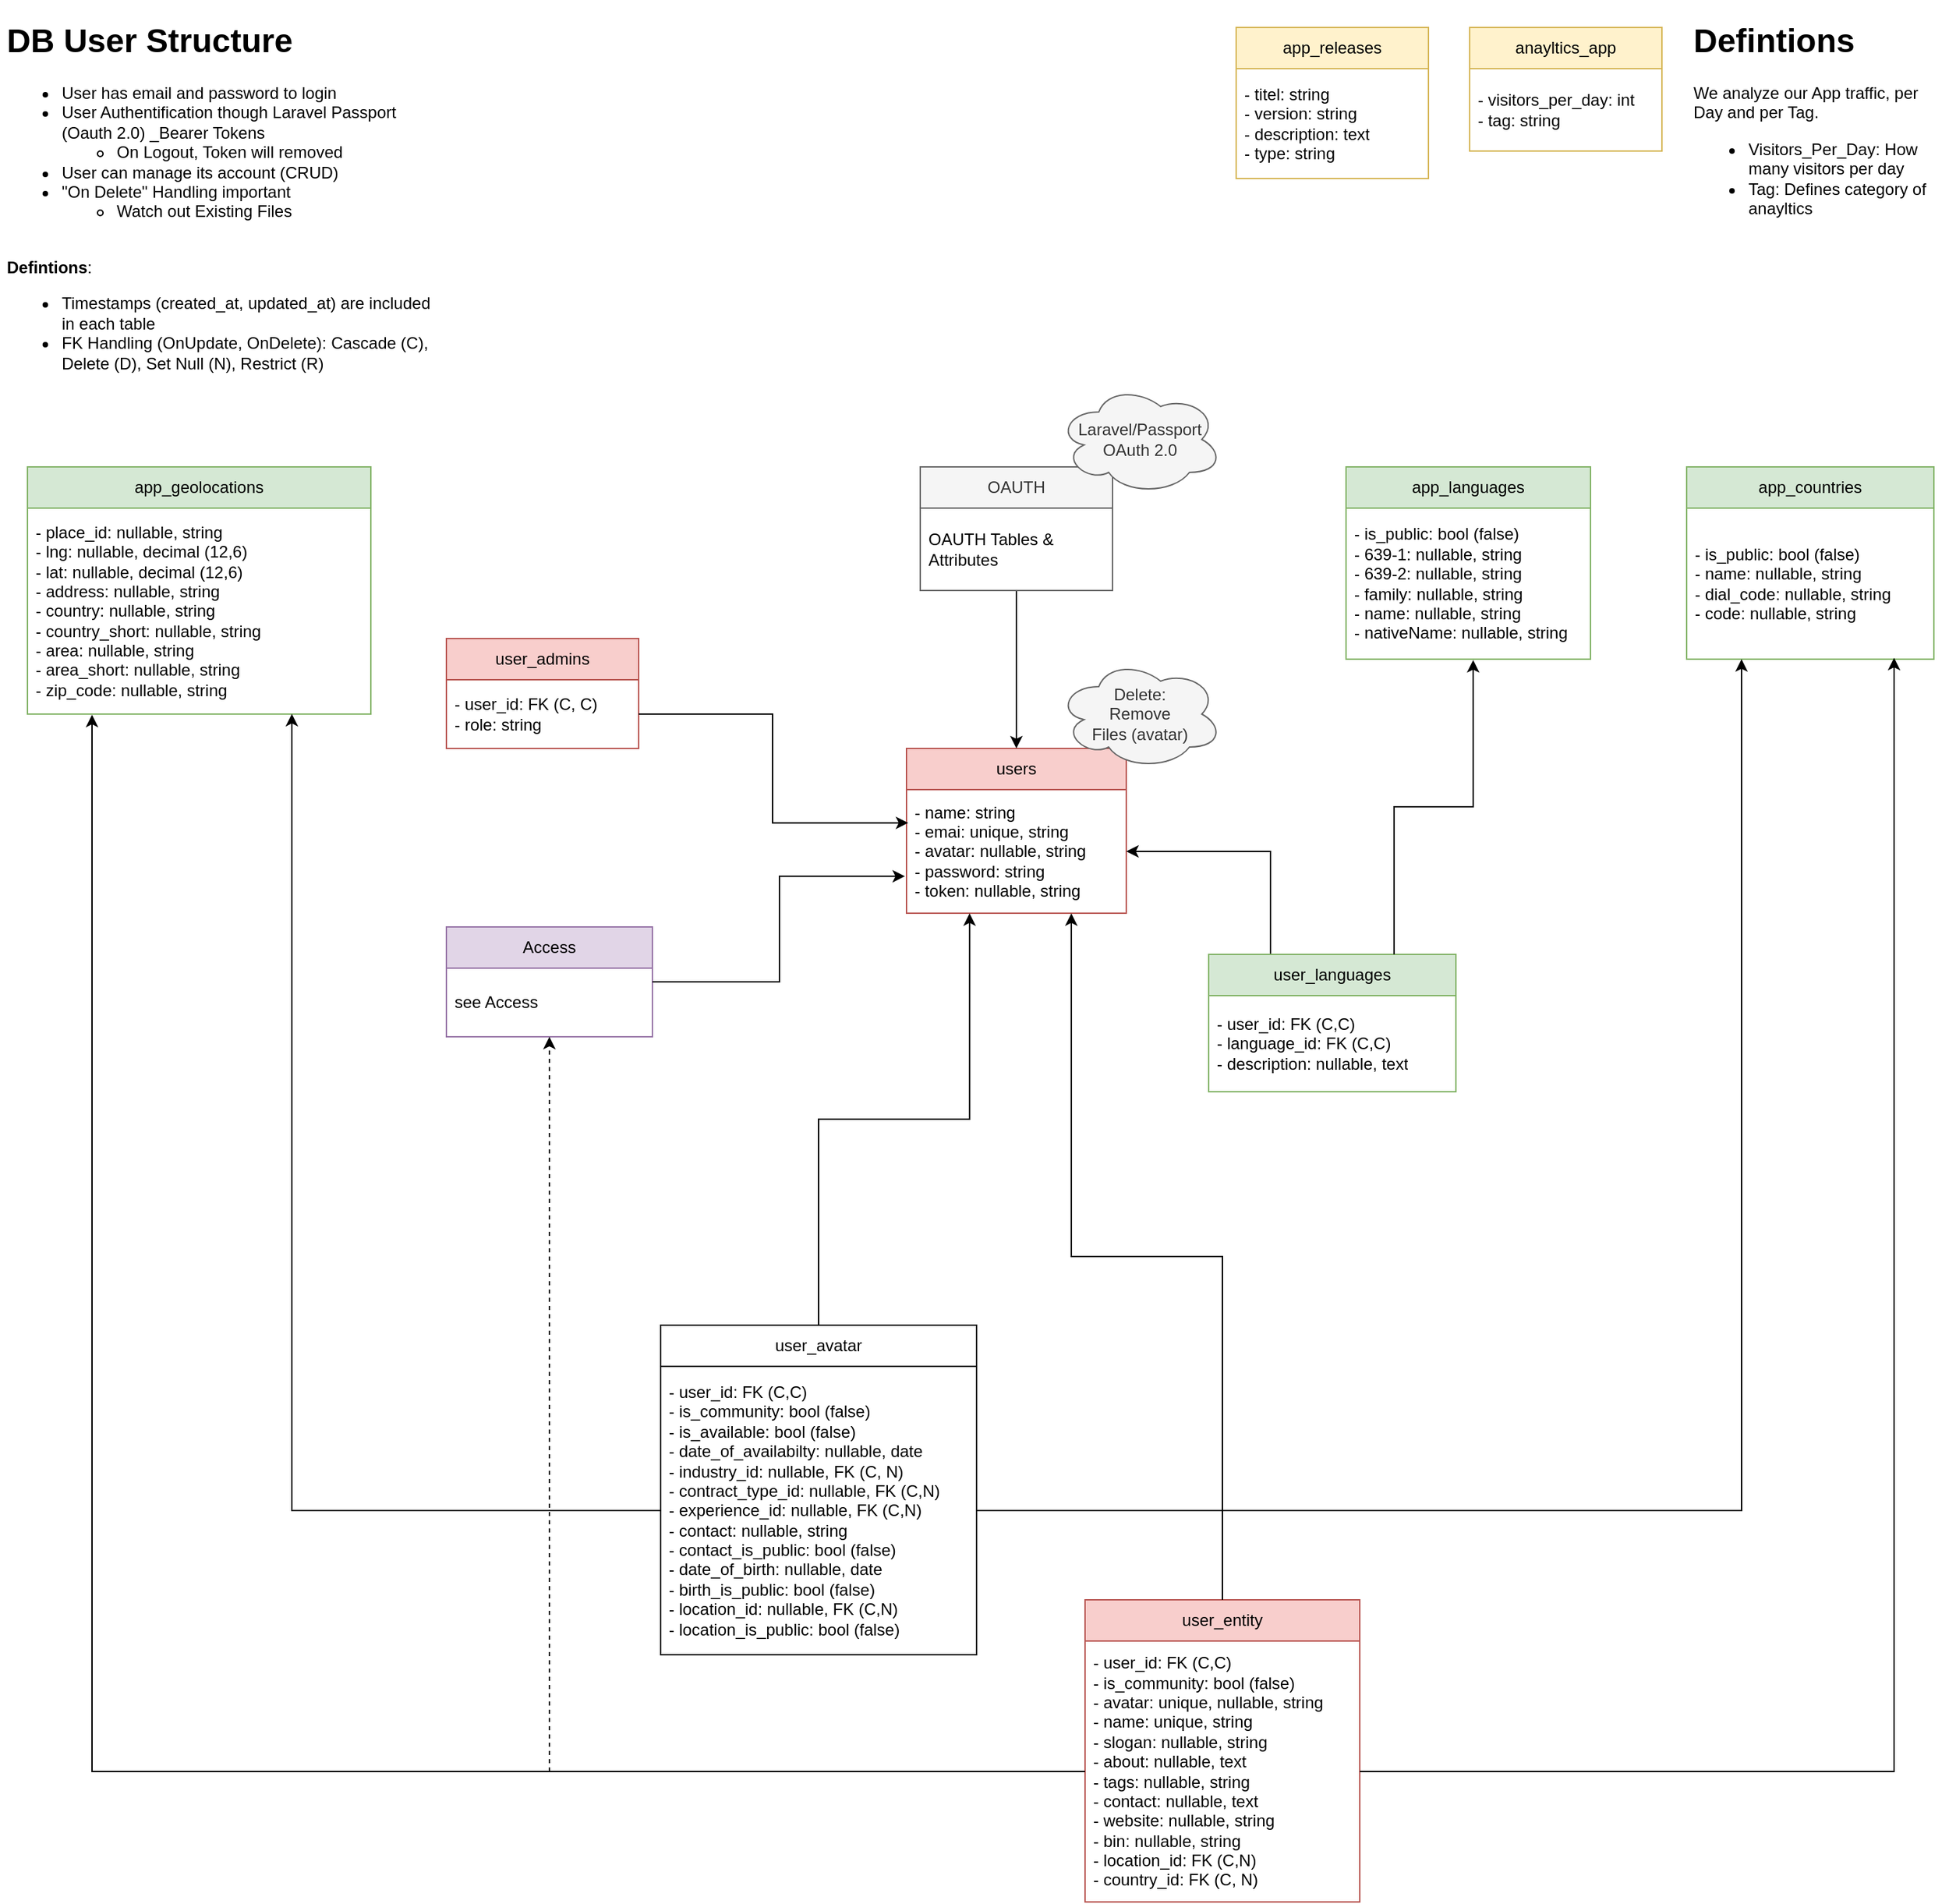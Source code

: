 <mxfile version="22.1.15" type="device" pages="6">
  <diagram name="DB Structure" id="TGDNc4WADawrQPTaSJyK">
    <mxGraphModel dx="287" dy="709" grid="1" gridSize="10" guides="1" tooltips="1" connect="1" arrows="1" fold="1" page="1" pageScale="1" pageWidth="827" pageHeight="1169" math="0" shadow="0">
      <root>
        <mxCell id="0" />
        <mxCell id="1" parent="0" />
        <mxCell id="BHmO6kIKdRI3CrME6PaI-6" value="users" style="swimlane;fontStyle=0;childLayout=stackLayout;horizontal=1;startSize=30;horizontalStack=0;resizeParent=1;resizeParentMax=0;resizeLast=0;collapsible=1;marginBottom=0;whiteSpace=wrap;html=1;fillColor=#f8cecc;strokeColor=#b85450;" parent="1" vertex="1">
          <mxGeometry x="1620" y="705" width="160" height="120" as="geometry" />
        </mxCell>
        <mxCell id="BHmO6kIKdRI3CrME6PaI-7" value="- name: string&lt;br&gt;- emai: unique, string&lt;br&gt;- avatar: nullable, string&lt;br&gt;- password: string&lt;br&gt;- token: nullable, string" style="text;strokeColor=none;fillColor=none;align=left;verticalAlign=middle;spacingLeft=4;spacingRight=4;overflow=hidden;points=[[0,0.5],[1,0.5]];portConstraint=eastwest;rotatable=0;whiteSpace=wrap;html=1;" parent="BHmO6kIKdRI3CrME6PaI-6" vertex="1">
          <mxGeometry y="30" width="160" height="90" as="geometry" />
        </mxCell>
        <mxCell id="BHmO6kIKdRI3CrME6PaI-10" value="user_admins" style="swimlane;fontStyle=0;childLayout=stackLayout;horizontal=1;startSize=30;horizontalStack=0;resizeParent=1;resizeParentMax=0;resizeLast=0;collapsible=1;marginBottom=0;whiteSpace=wrap;html=1;fillColor=#f8cecc;strokeColor=#b85450;" parent="1" vertex="1">
          <mxGeometry x="1285" y="625" width="140" height="80" as="geometry" />
        </mxCell>
        <mxCell id="BHmO6kIKdRI3CrME6PaI-11" value="- user_id: FK (C, C)&lt;br&gt;- role: string" style="text;strokeColor=none;fillColor=none;align=left;verticalAlign=middle;spacingLeft=4;spacingRight=4;overflow=hidden;points=[[0,0.5],[1,0.5]];portConstraint=eastwest;rotatable=0;whiteSpace=wrap;html=1;" parent="BHmO6kIKdRI3CrME6PaI-10" vertex="1">
          <mxGeometry y="30" width="140" height="50" as="geometry" />
        </mxCell>
        <mxCell id="BHmO6kIKdRI3CrME6PaI-18" value="user_avatar" style="swimlane;fontStyle=0;childLayout=stackLayout;horizontal=1;startSize=30;horizontalStack=0;resizeParent=1;resizeParentMax=0;resizeLast=0;collapsible=1;marginBottom=0;whiteSpace=wrap;html=1;" parent="1" vertex="1">
          <mxGeometry x="1441" y="1125" width="230" height="240" as="geometry" />
        </mxCell>
        <mxCell id="BHmO6kIKdRI3CrME6PaI-19" value="- user_id: FK (C,C)&lt;br&gt;- is_community: bool (false)&lt;br&gt;- is_available: bool (false)&lt;br&gt;- date_of_availabilty: nullable, date&lt;br&gt;- industry_id: nullable, FK (C, N)&lt;br&gt;- contract_type_id: nullable, FK (C,N)&lt;br&gt;- experience_id: nullable, FK (C,N)&lt;br&gt;- contact: nullable, string&lt;br&gt;- contact_is_public: bool (false)&lt;br&gt;- date_of_birth: nullable, date&lt;br&gt;- birth_is_public: bool (false)&lt;br&gt;- location_id: nullable, FK (C,N)&lt;br&gt;- location_is_public: bool (false)" style="text;strokeColor=none;fillColor=none;align=left;verticalAlign=middle;spacingLeft=4;spacingRight=4;overflow=hidden;points=[[0,0.5],[1,0.5]];portConstraint=eastwest;rotatable=0;whiteSpace=wrap;html=1;" parent="BHmO6kIKdRI3CrME6PaI-18" vertex="1">
          <mxGeometry y="30" width="230" height="210" as="geometry" />
        </mxCell>
        <mxCell id="fx6pkIFTMvWmAnsxAYtg-1" style="edgeStyle=orthogonalEdgeStyle;rounded=0;orthogonalLoop=1;jettySize=auto;html=1;entryX=1;entryY=0.5;entryDx=0;entryDy=0;exitX=0.25;exitY=0;exitDx=0;exitDy=0;" parent="1" source="BHmO6kIKdRI3CrME6PaI-20" target="BHmO6kIKdRI3CrME6PaI-7" edge="1">
          <mxGeometry relative="1" as="geometry" />
        </mxCell>
        <mxCell id="BHmO6kIKdRI3CrME6PaI-20" value="user_languages" style="swimlane;fontStyle=0;childLayout=stackLayout;horizontal=1;startSize=30;horizontalStack=0;resizeParent=1;resizeParentMax=0;resizeLast=0;collapsible=1;marginBottom=0;whiteSpace=wrap;html=1;fillColor=#d5e8d4;strokeColor=#82b366;" parent="1" vertex="1">
          <mxGeometry x="1840" y="855" width="180" height="100" as="geometry" />
        </mxCell>
        <mxCell id="BHmO6kIKdRI3CrME6PaI-21" value="- user_id: FK (C,C)&lt;br&gt;- language_id: FK (C,C)&lt;br&gt;- description: nullable, text" style="text;strokeColor=none;fillColor=none;align=left;verticalAlign=middle;spacingLeft=4;spacingRight=4;overflow=hidden;points=[[0,0.5],[1,0.5]];portConstraint=eastwest;rotatable=0;whiteSpace=wrap;html=1;" parent="BHmO6kIKdRI3CrME6PaI-20" vertex="1">
          <mxGeometry y="30" width="180" height="70" as="geometry" />
        </mxCell>
        <mxCell id="Qp9_BkojEIlgG-UWm5EY-1" style="edgeStyle=orthogonalEdgeStyle;rounded=0;orthogonalLoop=1;jettySize=auto;html=1;entryX=0.5;entryY=0;entryDx=0;entryDy=0;" parent="1" source="BHmO6kIKdRI3CrME6PaI-26" target="BHmO6kIKdRI3CrME6PaI-6" edge="1">
          <mxGeometry relative="1" as="geometry" />
        </mxCell>
        <mxCell id="BHmO6kIKdRI3CrME6PaI-26" value="OAUTH" style="swimlane;fontStyle=0;childLayout=stackLayout;horizontal=1;startSize=30;horizontalStack=0;resizeParent=1;resizeParentMax=0;resizeLast=0;collapsible=1;marginBottom=0;whiteSpace=wrap;html=1;fillColor=#f5f5f5;strokeColor=#666666;fontColor=#333333;" parent="1" vertex="1">
          <mxGeometry x="1630" y="500" width="140" height="90" as="geometry" />
        </mxCell>
        <mxCell id="BHmO6kIKdRI3CrME6PaI-27" value="OAUTH Tables &amp;amp; Attributes" style="text;strokeColor=none;fillColor=none;align=left;verticalAlign=middle;spacingLeft=4;spacingRight=4;overflow=hidden;points=[[0,0.5],[1,0.5]];portConstraint=eastwest;rotatable=0;whiteSpace=wrap;html=1;" parent="BHmO6kIKdRI3CrME6PaI-26" vertex="1">
          <mxGeometry y="30" width="140" height="60" as="geometry" />
        </mxCell>
        <mxCell id="BHmO6kIKdRI3CrME6PaI-36" value="app_geolocations" style="swimlane;fontStyle=0;childLayout=stackLayout;horizontal=1;startSize=30;horizontalStack=0;resizeParent=1;resizeParentMax=0;resizeLast=0;collapsible=1;marginBottom=0;whiteSpace=wrap;html=1;fillColor=#d5e8d4;strokeColor=#82b366;" parent="1" vertex="1">
          <mxGeometry x="980" y="500" width="250" height="180" as="geometry" />
        </mxCell>
        <mxCell id="BHmO6kIKdRI3CrME6PaI-37" value="- place_id: nullable, string&lt;br&gt;- lng: nullable, decimal (12,6)&lt;br&gt;- lat: nullable, decimal (12,6)&lt;br&gt;- address: nullable, string&lt;br&gt;- country: nullable, string&lt;br&gt;- country_short: nullable, string&lt;br&gt;- area: nullable, string&lt;br&gt;- area_short: nullable, string&lt;br&gt;- zip_code: nullable, string" style="text;strokeColor=none;fillColor=none;align=left;verticalAlign=middle;spacingLeft=4;spacingRight=4;overflow=hidden;points=[[0,0.5],[1,0.5]];portConstraint=eastwest;rotatable=0;whiteSpace=wrap;html=1;" parent="BHmO6kIKdRI3CrME6PaI-36" vertex="1">
          <mxGeometry y="30" width="250" height="150" as="geometry" />
        </mxCell>
        <mxCell id="BHmO6kIKdRI3CrME6PaI-40" value="app_languages" style="swimlane;fontStyle=0;childLayout=stackLayout;horizontal=1;startSize=30;horizontalStack=0;resizeParent=1;resizeParentMax=0;resizeLast=0;collapsible=1;marginBottom=0;whiteSpace=wrap;html=1;fillColor=#d5e8d4;strokeColor=#82b366;" parent="1" vertex="1">
          <mxGeometry x="1940" y="500" width="178" height="140" as="geometry" />
        </mxCell>
        <mxCell id="BHmO6kIKdRI3CrME6PaI-41" value="- is_public: bool (false)&lt;br&gt;- 639-1: nullable, string&lt;br&gt;- 639-2: nullable, string&lt;br&gt;- family: nullable, string&lt;br&gt;- name: nullable, string&lt;br&gt;- nativeName: nullable, string" style="text;strokeColor=none;fillColor=none;align=left;verticalAlign=middle;spacingLeft=4;spacingRight=4;overflow=hidden;points=[[0,0.5],[1,0.5]];portConstraint=eastwest;rotatable=0;whiteSpace=wrap;html=1;" parent="BHmO6kIKdRI3CrME6PaI-40" vertex="1">
          <mxGeometry y="30" width="178" height="110" as="geometry" />
        </mxCell>
        <mxCell id="n4Qi0mfz-kGRpUW987u9-1" value="app_releases" style="swimlane;fontStyle=0;childLayout=stackLayout;horizontal=1;startSize=30;horizontalStack=0;resizeParent=1;resizeParentMax=0;resizeLast=0;collapsible=1;marginBottom=0;whiteSpace=wrap;html=1;fillColor=#fff2cc;strokeColor=#d6b656;" parent="1" vertex="1">
          <mxGeometry x="1860" y="180" width="140" height="110" as="geometry" />
        </mxCell>
        <mxCell id="n4Qi0mfz-kGRpUW987u9-2" value="- titel: string&lt;br&gt;- version: string&lt;br&gt;- description: text&lt;br&gt;- type: string" style="text;strokeColor=none;fillColor=none;align=left;verticalAlign=middle;spacingLeft=4;spacingRight=4;overflow=hidden;points=[[0,0.5],[1,0.5]];portConstraint=eastwest;rotatable=0;whiteSpace=wrap;html=1;" parent="n4Qi0mfz-kGRpUW987u9-1" vertex="1">
          <mxGeometry y="30" width="140" height="80" as="geometry" />
        </mxCell>
        <mxCell id="IQ_1w8GRNhxzr8pyk5GO-1" value="user_entity" style="swimlane;fontStyle=0;childLayout=stackLayout;horizontal=1;startSize=30;horizontalStack=0;resizeParent=1;resizeParentMax=0;resizeLast=0;collapsible=1;marginBottom=0;whiteSpace=wrap;html=1;fillColor=#f8cecc;strokeColor=#b85450;" parent="1" vertex="1">
          <mxGeometry x="1750" y="1325" width="200" height="220" as="geometry" />
        </mxCell>
        <mxCell id="IQ_1w8GRNhxzr8pyk5GO-2" value="- user_id: FK (C,C)&lt;br&gt;- is_community: bool (false)&lt;br&gt;- avatar: unique, nullable, string&lt;br&gt;- name: unique, string&lt;br&gt;- slogan: nullable, string&lt;br&gt;- about: nullable, text&lt;br&gt;- tags: nullable, string&lt;br&gt;- contact: nullable, text&lt;br&gt;- website: nullable, string&lt;br&gt;- bin: nullable, string&lt;br&gt;- location_id: FK (C,N)&lt;br&gt;- country_id: FK (C, N)" style="text;strokeColor=none;fillColor=none;align=left;verticalAlign=middle;spacingLeft=4;spacingRight=4;overflow=hidden;points=[[0,0.5],[1,0.5]];portConstraint=eastwest;rotatable=0;whiteSpace=wrap;html=1;" parent="IQ_1w8GRNhxzr8pyk5GO-1" vertex="1">
          <mxGeometry y="30" width="200" height="190" as="geometry" />
        </mxCell>
        <mxCell id="IQ_1w8GRNhxzr8pyk5GO-23" style="edgeStyle=orthogonalEdgeStyle;rounded=0;orthogonalLoop=1;jettySize=auto;html=1;exitX=0;exitY=0.5;exitDx=0;exitDy=0;entryX=0.188;entryY=1.003;entryDx=0;entryDy=0;entryPerimeter=0;" parent="1" source="IQ_1w8GRNhxzr8pyk5GO-2" target="BHmO6kIKdRI3CrME6PaI-37" edge="1">
          <mxGeometry relative="1" as="geometry" />
        </mxCell>
        <mxCell id="qGvl1BP_2DTWnxVu1Mm7-1" style="edgeStyle=orthogonalEdgeStyle;rounded=0;orthogonalLoop=1;jettySize=auto;html=1;entryX=0.77;entryY=0.999;entryDx=0;entryDy=0;entryPerimeter=0;exitX=0;exitY=0.5;exitDx=0;exitDy=0;" parent="1" source="BHmO6kIKdRI3CrME6PaI-19" target="BHmO6kIKdRI3CrME6PaI-37" edge="1">
          <mxGeometry relative="1" as="geometry" />
        </mxCell>
        <mxCell id="qGvl1BP_2DTWnxVu1Mm7-2" value="Access" style="swimlane;fontStyle=0;childLayout=stackLayout;horizontal=1;startSize=30;horizontalStack=0;resizeParent=1;resizeParentMax=0;resizeLast=0;collapsible=1;marginBottom=0;whiteSpace=wrap;html=1;fillColor=#e1d5e7;strokeColor=#9673a6;" parent="1" vertex="1">
          <mxGeometry x="1285" y="835" width="150" height="80" as="geometry" />
        </mxCell>
        <mxCell id="v75sk3E9h_66nXFyqSJv-2" value="see Access" style="text;strokeColor=none;fillColor=none;align=left;verticalAlign=middle;spacingLeft=4;spacingRight=4;overflow=hidden;points=[[0,0.5],[1,0.5]];portConstraint=eastwest;rotatable=0;whiteSpace=wrap;html=1;" parent="qGvl1BP_2DTWnxVu1Mm7-2" vertex="1">
          <mxGeometry y="30" width="150" height="50" as="geometry" />
        </mxCell>
        <mxCell id="qGvl1BP_2DTWnxVu1Mm7-4" style="edgeStyle=orthogonalEdgeStyle;rounded=0;orthogonalLoop=1;jettySize=auto;html=1;entryX=-0.007;entryY=0.701;entryDx=0;entryDy=0;entryPerimeter=0;exitX=1;exitY=0.5;exitDx=0;exitDy=0;" parent="1" source="qGvl1BP_2DTWnxVu1Mm7-2" target="BHmO6kIKdRI3CrME6PaI-7" edge="1">
          <mxGeometry relative="1" as="geometry" />
        </mxCell>
        <mxCell id="qGvl1BP_2DTWnxVu1Mm7-6" style="edgeStyle=orthogonalEdgeStyle;rounded=0;orthogonalLoop=1;jettySize=auto;html=1;entryX=0.287;entryY=1.001;entryDx=0;entryDy=0;entryPerimeter=0;" parent="1" source="BHmO6kIKdRI3CrME6PaI-18" target="BHmO6kIKdRI3CrME6PaI-7" edge="1">
          <mxGeometry relative="1" as="geometry" />
        </mxCell>
        <mxCell id="qGvl1BP_2DTWnxVu1Mm7-7" style="edgeStyle=orthogonalEdgeStyle;rounded=0;orthogonalLoop=1;jettySize=auto;html=1;entryX=0.75;entryY=1.001;entryDx=0;entryDy=0;entryPerimeter=0;" parent="1" source="IQ_1w8GRNhxzr8pyk5GO-1" target="BHmO6kIKdRI3CrME6PaI-7" edge="1">
          <mxGeometry relative="1" as="geometry" />
        </mxCell>
        <mxCell id="qGvl1BP_2DTWnxVu1Mm7-10" style="edgeStyle=orthogonalEdgeStyle;rounded=0;orthogonalLoop=1;jettySize=auto;html=1;exitX=0.75;exitY=0;exitDx=0;exitDy=0;entryX=0.52;entryY=1.006;entryDx=0;entryDy=0;entryPerimeter=0;" parent="1" source="BHmO6kIKdRI3CrME6PaI-20" target="BHmO6kIKdRI3CrME6PaI-41" edge="1">
          <mxGeometry relative="1" as="geometry" />
        </mxCell>
        <mxCell id="Qp9_BkojEIlgG-UWm5EY-3" style="edgeStyle=orthogonalEdgeStyle;rounded=0;orthogonalLoop=1;jettySize=auto;html=1;entryX=0.008;entryY=0.269;entryDx=0;entryDy=0;entryPerimeter=0;" parent="1" source="BHmO6kIKdRI3CrME6PaI-11" target="BHmO6kIKdRI3CrME6PaI-7" edge="1">
          <mxGeometry relative="1" as="geometry" />
        </mxCell>
        <mxCell id="Qp9_BkojEIlgG-UWm5EY-4" style="edgeStyle=orthogonalEdgeStyle;rounded=0;orthogonalLoop=1;jettySize=auto;html=1;entryX=0.5;entryY=1;entryDx=0;entryDy=0;dashed=1;" parent="1" source="IQ_1w8GRNhxzr8pyk5GO-2" target="qGvl1BP_2DTWnxVu1Mm7-2" edge="1">
          <mxGeometry relative="1" as="geometry" />
        </mxCell>
        <mxCell id="gHhB2bujktUi70MqKiqd-1" value="app_countries" style="swimlane;fontStyle=0;childLayout=stackLayout;horizontal=1;startSize=30;horizontalStack=0;resizeParent=1;resizeParentMax=0;resizeLast=0;collapsible=1;marginBottom=0;whiteSpace=wrap;html=1;fillColor=#d5e8d4;strokeColor=#82b366;" parent="1" vertex="1">
          <mxGeometry x="2188" y="500" width="180" height="140" as="geometry" />
        </mxCell>
        <mxCell id="gHhB2bujktUi70MqKiqd-2" value="- is_public: bool (false)&lt;br&gt;- name: nullable, string&lt;br&gt;- dial_code: nullable, string&lt;br&gt;- code: nullable, string" style="text;strokeColor=none;fillColor=none;align=left;verticalAlign=middle;spacingLeft=4;spacingRight=4;overflow=hidden;points=[[0,0.5],[1,0.5]];portConstraint=eastwest;rotatable=0;whiteSpace=wrap;html=1;" parent="gHhB2bujktUi70MqKiqd-1" vertex="1">
          <mxGeometry y="30" width="180" height="110" as="geometry" />
        </mxCell>
        <mxCell id="gHhB2bujktUi70MqKiqd-3" style="edgeStyle=orthogonalEdgeStyle;rounded=0;orthogonalLoop=1;jettySize=auto;html=1;entryX=0.222;entryY=1;entryDx=0;entryDy=0;entryPerimeter=0;exitX=1;exitY=0.5;exitDx=0;exitDy=0;" parent="1" source="BHmO6kIKdRI3CrME6PaI-19" target="gHhB2bujktUi70MqKiqd-2" edge="1">
          <mxGeometry relative="1" as="geometry" />
        </mxCell>
        <mxCell id="gHhB2bujktUi70MqKiqd-4" style="edgeStyle=orthogonalEdgeStyle;rounded=0;orthogonalLoop=1;jettySize=auto;html=1;entryX=0.839;entryY=0.991;entryDx=0;entryDy=0;entryPerimeter=0;" parent="1" source="IQ_1w8GRNhxzr8pyk5GO-2" target="gHhB2bujktUi70MqKiqd-2" edge="1">
          <mxGeometry relative="1" as="geometry" />
        </mxCell>
        <mxCell id="gHhB2bujktUi70MqKiqd-5" value="anayltics_app" style="swimlane;fontStyle=0;childLayout=stackLayout;horizontal=1;startSize=30;horizontalStack=0;resizeParent=1;resizeParentMax=0;resizeLast=0;collapsible=1;marginBottom=0;whiteSpace=wrap;html=1;fillColor=#fff2cc;strokeColor=#d6b656;" parent="1" vertex="1">
          <mxGeometry x="2030" y="180" width="140" height="90" as="geometry" />
        </mxCell>
        <mxCell id="gHhB2bujktUi70MqKiqd-6" value="- visitors_per_day: int&lt;br&gt;- tag: string" style="text;strokeColor=none;fillColor=none;align=left;verticalAlign=middle;spacingLeft=4;spacingRight=4;overflow=hidden;points=[[0,0.5],[1,0.5]];portConstraint=eastwest;rotatable=0;whiteSpace=wrap;html=1;" parent="gHhB2bujktUi70MqKiqd-5" vertex="1">
          <mxGeometry y="30" width="140" height="60" as="geometry" />
        </mxCell>
        <mxCell id="agKhPnzthl6xBkION4Xo-1" value="Delete:&lt;br&gt;Remove&lt;br&gt;Files (avatar)" style="ellipse;shape=cloud;whiteSpace=wrap;html=1;fillColor=#f5f5f5;strokeColor=#666666;fontColor=#333333;" parent="1" vertex="1">
          <mxGeometry x="1730" y="640" width="120" height="80" as="geometry" />
        </mxCell>
        <mxCell id="9oyqJ3CUBd73qOpcq1Xs-1" value="&lt;h1&gt;DB User Structure&lt;/h1&gt;&lt;p&gt;&lt;/p&gt;&lt;ul&gt;&lt;li&gt;User has email and password to login&lt;/li&gt;&lt;li&gt;User Authentification though Laravel Passport (Oauth 2.0) _Bearer Tokens&lt;/li&gt;&lt;ul&gt;&lt;li&gt;On Logout, Token will removed&lt;/li&gt;&lt;/ul&gt;&lt;li&gt;User can manage its account (CRUD)&lt;/li&gt;&lt;li&gt;&lt;span style=&quot;background-color: initial;&quot;&gt;&quot;On Delete&quot; Handling important&lt;/span&gt;&lt;br&gt;&lt;/li&gt;&lt;ul&gt;&lt;li&gt;Watch out Existing Files&lt;/li&gt;&lt;/ul&gt;&lt;/ul&gt;&lt;div&gt;&lt;br&gt;&lt;/div&gt;&lt;div&gt;&lt;b&gt;Defintions&lt;/b&gt;:&lt;/div&gt;&lt;div&gt;&lt;ul&gt;&lt;li&gt;&lt;span style=&quot;background-color: initial;&quot;&gt;Timestamps (created_at, updated_at) are included in each table&lt;/span&gt;&lt;br&gt;&lt;/li&gt;&lt;li&gt;FK Handling (OnUpdate, OnDelete): Cascade (C), Delete (D), Set Null (N), Restrict (R)&lt;/li&gt;&lt;/ul&gt;&lt;/div&gt;&lt;p&gt;&lt;/p&gt;" style="text;html=1;strokeColor=none;fillColor=none;spacing=5;spacingTop=-20;whiteSpace=wrap;overflow=hidden;rounded=0;" parent="1" vertex="1">
          <mxGeometry x="960" y="170" width="320" height="290" as="geometry" />
        </mxCell>
        <mxCell id="9oyqJ3CUBd73qOpcq1Xs-4" value="&lt;h1&gt;Defintions&lt;/h1&gt;&lt;div&gt;We analyze our App traffic, per Day and per Tag.&lt;/div&gt;&lt;p&gt;&lt;/p&gt;&lt;ul&gt;&lt;li&gt;Visitors_Per_Day: How many visitors per day&lt;/li&gt;&lt;li&gt;Tag: Defines category of anayltics&lt;/li&gt;&lt;/ul&gt;&lt;p&gt;&lt;/p&gt;" style="text;html=1;strokeColor=none;fillColor=none;spacing=5;spacingTop=-20;whiteSpace=wrap;overflow=hidden;rounded=0;" parent="1" vertex="1">
          <mxGeometry x="2188" y="170" width="190" height="170" as="geometry" />
        </mxCell>
        <mxCell id="IDbLEgW4UERI0zOoWdVo-1" value="Laravel/Passport&lt;br&gt;OAuth 2.0" style="ellipse;shape=cloud;whiteSpace=wrap;html=1;fillColor=#f5f5f5;strokeColor=#666666;fontColor=#333333;" parent="1" vertex="1">
          <mxGeometry x="1730" y="440" width="120" height="80" as="geometry" />
        </mxCell>
      </root>
    </mxGraphModel>
  </diagram>
  <diagram id="LEcOnBPNGMNCyC66CDnr" name="Process Overview">
    <mxGraphModel dx="2607" dy="1582" grid="1" gridSize="10" guides="1" tooltips="1" connect="1" arrows="1" fold="1" page="1" pageScale="1" pageWidth="827" pageHeight="1169" math="0" shadow="0">
      <root>
        <mxCell id="0" />
        <mxCell id="1" parent="0" />
        <mxCell id="_ZzYiV3CQgJYt5CbaP2R-1" value="Registration" style="shape=step;perimeter=stepPerimeter;whiteSpace=wrap;html=1;fixedSize=1;fillColor=#f5f5f5;fontColor=#333333;strokeColor=#666666;" vertex="1" parent="1">
          <mxGeometry x="600" y="250" width="190" height="80" as="geometry" />
        </mxCell>
        <mxCell id="_ZzYiV3CQgJYt5CbaP2R-2" value="CreateAccount" style="swimlane;fontStyle=0;childLayout=stackLayout;horizontal=1;startSize=30;horizontalStack=0;resizeParent=1;resizeParentMax=0;resizeLast=0;collapsible=1;marginBottom=0;whiteSpace=wrap;html=1;" vertex="1" parent="1">
          <mxGeometry x="600" y="360" width="170" height="180" as="geometry" />
        </mxCell>
        <mxCell id="_ZzYiV3CQgJYt5CbaP2R-3" value="- User need to agree Term &amp;amp; Conditions, as well Data Privacy" style="text;strokeColor=none;fillColor=none;align=left;verticalAlign=middle;spacingLeft=4;spacingRight=4;overflow=hidden;points=[[0,0.5],[1,0.5]];portConstraint=eastwest;rotatable=0;whiteSpace=wrap;html=1;" vertex="1" parent="_ZzYiV3CQgJYt5CbaP2R-2">
          <mxGeometry y="30" width="170" height="60" as="geometry" />
        </mxCell>
        <mxCell id="_ZzYiV3CQgJYt5CbaP2R-4" value="- Create user" style="text;strokeColor=none;fillColor=none;align=left;verticalAlign=middle;spacingLeft=4;spacingRight=4;overflow=hidden;points=[[0,0.5],[1,0.5]];portConstraint=eastwest;rotatable=0;whiteSpace=wrap;html=1;" vertex="1" parent="_ZzYiV3CQgJYt5CbaP2R-2">
          <mxGeometry y="90" width="170" height="30" as="geometry" />
        </mxCell>
        <mxCell id="_ZzYiV3CQgJYt5CbaP2R-5" value="- Create UserAvatar" style="text;strokeColor=none;fillColor=none;align=left;verticalAlign=middle;spacingLeft=4;spacingRight=4;overflow=hidden;points=[[0,0.5],[1,0.5]];portConstraint=eastwest;rotatable=0;whiteSpace=wrap;html=1;" vertex="1" parent="_ZzYiV3CQgJYt5CbaP2R-2">
          <mxGeometry y="120" width="170" height="30" as="geometry" />
        </mxCell>
        <mxCell id="_ZzYiV3CQgJYt5CbaP2R-6" value="- Create UserEntity" style="text;strokeColor=none;fillColor=none;align=left;verticalAlign=middle;spacingLeft=4;spacingRight=4;overflow=hidden;points=[[0,0.5],[1,0.5]];portConstraint=eastwest;rotatable=0;whiteSpace=wrap;html=1;" vertex="1" parent="_ZzYiV3CQgJYt5CbaP2R-2">
          <mxGeometry y="150" width="170" height="30" as="geometry" />
        </mxCell>
        <mxCell id="_ZzYiV3CQgJYt5CbaP2R-7" value="E-Mail verification" style="shape=step;perimeter=stepPerimeter;whiteSpace=wrap;html=1;fixedSize=1;" vertex="1" parent="1">
          <mxGeometry x="790" y="250" width="190" height="80" as="geometry" />
        </mxCell>
        <mxCell id="_ZzYiV3CQgJYt5CbaP2R-8" value="EmailVerification" style="swimlane;fontStyle=0;childLayout=stackLayout;horizontal=1;startSize=30;horizontalStack=0;resizeParent=1;resizeParentMax=0;resizeLast=0;collapsible=1;marginBottom=0;whiteSpace=wrap;html=1;" vertex="1" parent="1">
          <mxGeometry x="790" y="360" width="170" height="140" as="geometry" />
        </mxCell>
        <mxCell id="_ZzYiV3CQgJYt5CbaP2R-9" value="- Verify E-Mail Adress, by Token" style="text;strokeColor=none;fillColor=none;align=left;verticalAlign=middle;spacingLeft=4;spacingRight=4;overflow=hidden;points=[[0,0.5],[1,0.5]];portConstraint=eastwest;rotatable=0;whiteSpace=wrap;html=1;" vertex="1" parent="_ZzYiV3CQgJYt5CbaP2R-8">
          <mxGeometry y="30" width="170" height="50" as="geometry" />
        </mxCell>
        <mxCell id="_ZzYiV3CQgJYt5CbaP2R-10" value="- Set password" style="text;strokeColor=none;fillColor=none;align=left;verticalAlign=middle;spacingLeft=4;spacingRight=4;overflow=hidden;points=[[0,0.5],[1,0.5]];portConstraint=eastwest;rotatable=0;whiteSpace=wrap;html=1;" vertex="1" parent="_ZzYiV3CQgJYt5CbaP2R-8">
          <mxGeometry y="80" width="170" height="30" as="geometry" />
        </mxCell>
        <mxCell id="_ZzYiV3CQgJYt5CbaP2R-11" value="- Remove Token" style="text;strokeColor=none;fillColor=none;align=left;verticalAlign=middle;spacingLeft=4;spacingRight=4;overflow=hidden;points=[[0,0.5],[1,0.5]];portConstraint=eastwest;rotatable=0;whiteSpace=wrap;html=1;" vertex="1" parent="_ZzYiV3CQgJYt5CbaP2R-8">
          <mxGeometry y="110" width="170" height="30" as="geometry" />
        </mxCell>
        <mxCell id="_ZzYiV3CQgJYt5CbaP2R-12" style="edgeStyle=orthogonalEdgeStyle;rounded=0;orthogonalLoop=1;jettySize=auto;html=1;entryX=0.5;entryY=0;entryDx=0;entryDy=0;dashed=1;" edge="1" parent="1" source="_ZzYiV3CQgJYt5CbaP2R-13" target="_ZzYiV3CQgJYt5CbaP2R-7">
          <mxGeometry relative="1" as="geometry">
            <Array as="points">
              <mxPoint x="1070" y="210" />
              <mxPoint x="885" y="210" />
            </Array>
          </mxGeometry>
        </mxCell>
        <mxCell id="_ZzYiV3CQgJYt5CbaP2R-13" value="Login" style="shape=step;perimeter=stepPerimeter;whiteSpace=wrap;html=1;fixedSize=1;fillColor=#f5f5f5;fontColor=#333333;strokeColor=#666666;" vertex="1" parent="1">
          <mxGeometry x="975" y="250" width="190" height="80" as="geometry" />
        </mxCell>
        <mxCell id="_ZzYiV3CQgJYt5CbaP2R-14" value="UserAuth" style="swimlane;fontStyle=0;childLayout=stackLayout;horizontal=1;startSize=30;horizontalStack=0;resizeParent=1;resizeParentMax=0;resizeLast=0;collapsible=1;marginBottom=0;whiteSpace=wrap;html=1;" vertex="1" parent="1">
          <mxGeometry x="975" y="360" width="165" height="130" as="geometry" />
        </mxCell>
        <mxCell id="_ZzYiV3CQgJYt5CbaP2R-15" value="- Check Password &amp;amp; Email_Verified" style="text;strokeColor=none;fillColor=none;align=left;verticalAlign=middle;spacingLeft=4;spacingRight=4;overflow=hidden;points=[[0,0.5],[1,0.5]];portConstraint=eastwest;rotatable=0;whiteSpace=wrap;html=1;" vertex="1" parent="_ZzYiV3CQgJYt5CbaP2R-14">
          <mxGeometry y="30" width="165" height="50" as="geometry" />
        </mxCell>
        <mxCell id="_ZzYiV3CQgJYt5CbaP2R-16" value="- Check Login &amp;amp; set Oauth Token (Bearer_)" style="text;strokeColor=none;fillColor=none;align=left;verticalAlign=middle;spacingLeft=4;spacingRight=4;overflow=hidden;points=[[0,0.5],[1,0.5]];portConstraint=eastwest;rotatable=0;whiteSpace=wrap;html=1;" vertex="1" parent="_ZzYiV3CQgJYt5CbaP2R-14">
          <mxGeometry y="80" width="165" height="50" as="geometry" />
        </mxCell>
        <mxCell id="_ZzYiV3CQgJYt5CbaP2R-17" value="Authenticate" style="shape=step;perimeter=stepPerimeter;whiteSpace=wrap;html=1;fixedSize=1;fillColor=#f5f5f5;fontColor=#333333;strokeColor=#666666;" vertex="1" parent="1">
          <mxGeometry x="1160" y="250" width="190" height="80" as="geometry" />
        </mxCell>
        <mxCell id="_ZzYiV3CQgJYt5CbaP2R-18" value="UserAuth" style="swimlane;fontStyle=0;childLayout=stackLayout;horizontal=1;startSize=30;horizontalStack=0;resizeParent=1;resizeParentMax=0;resizeLast=0;collapsible=1;marginBottom=0;whiteSpace=wrap;html=1;" vertex="1" parent="1">
          <mxGeometry x="1160" y="360" width="165" height="120" as="geometry" />
        </mxCell>
        <mxCell id="_ZzYiV3CQgJYt5CbaP2R-19" value="- Get user" style="text;strokeColor=none;fillColor=none;align=left;verticalAlign=middle;spacingLeft=4;spacingRight=4;overflow=hidden;points=[[0,0.5],[1,0.5]];portConstraint=eastwest;rotatable=0;whiteSpace=wrap;html=1;" vertex="1" parent="_ZzYiV3CQgJYt5CbaP2R-18">
          <mxGeometry y="30" width="165" height="30" as="geometry" />
        </mxCell>
        <mxCell id="_ZzYiV3CQgJYt5CbaP2R-20" value="- Check Adminaccess" style="text;strokeColor=none;fillColor=none;align=left;verticalAlign=middle;spacingLeft=4;spacingRight=4;overflow=hidden;points=[[0,0.5],[1,0.5]];portConstraint=eastwest;rotatable=0;whiteSpace=wrap;html=1;" vertex="1" parent="_ZzYiV3CQgJYt5CbaP2R-18">
          <mxGeometry y="60" width="165" height="30" as="geometry" />
        </mxCell>
        <mxCell id="_ZzYiV3CQgJYt5CbaP2R-21" value="- Get UserAccess" style="text;strokeColor=none;fillColor=none;align=left;verticalAlign=middle;spacingLeft=4;spacingRight=4;overflow=hidden;points=[[0,0.5],[1,0.5]];portConstraint=eastwest;rotatable=0;whiteSpace=wrap;html=1;" vertex="1" parent="_ZzYiV3CQgJYt5CbaP2R-18">
          <mxGeometry y="90" width="165" height="30" as="geometry" />
        </mxCell>
        <mxCell id="_ZzYiV3CQgJYt5CbaP2R-22" value="Bearer_" style="rounded=1;whiteSpace=wrap;html=1;" vertex="1" parent="1">
          <mxGeometry x="1182.5" y="220" width="97.5" height="30" as="geometry" />
        </mxCell>
        <mxCell id="_ZzYiV3CQgJYt5CbaP2R-23" value="User Account&lt;br&gt;Onboarding" style="shape=step;perimeter=stepPerimeter;whiteSpace=wrap;html=1;fixedSize=1;fillColor=#e1d5e7;strokeColor=#9673a6;" vertex="1" parent="1">
          <mxGeometry x="400" y="250" width="190" height="80" as="geometry" />
        </mxCell>
        <mxCell id="_ZzYiV3CQgJYt5CbaP2R-24" value="Logout" style="shape=step;perimeter=stepPerimeter;whiteSpace=wrap;html=1;fixedSize=1;" vertex="1" parent="1">
          <mxGeometry x="1340" y="250" width="190" height="80" as="geometry" />
        </mxCell>
        <mxCell id="_ZzYiV3CQgJYt5CbaP2R-25" value="UserAuth" style="swimlane;fontStyle=0;childLayout=stackLayout;horizontal=1;startSize=30;horizontalStack=0;resizeParent=1;resizeParentMax=0;resizeLast=0;collapsible=1;marginBottom=0;whiteSpace=wrap;html=1;" vertex="1" parent="1">
          <mxGeometry x="1340" y="360" width="165" height="90" as="geometry" />
        </mxCell>
        <mxCell id="_ZzYiV3CQgJYt5CbaP2R-26" value="- Remove Oauth Token" style="text;strokeColor=none;fillColor=none;align=left;verticalAlign=middle;spacingLeft=4;spacingRight=4;overflow=hidden;points=[[0,0.5],[1,0.5]];portConstraint=eastwest;rotatable=0;whiteSpace=wrap;html=1;" vertex="1" parent="_ZzYiV3CQgJYt5CbaP2R-25">
          <mxGeometry y="30" width="165" height="30" as="geometry" />
        </mxCell>
        <mxCell id="_ZzYiV3CQgJYt5CbaP2R-27" value="- Logout User" style="text;strokeColor=none;fillColor=none;align=left;verticalAlign=middle;spacingLeft=4;spacingRight=4;overflow=hidden;points=[[0,0.5],[1,0.5]];portConstraint=eastwest;rotatable=0;whiteSpace=wrap;html=1;" vertex="1" parent="_ZzYiV3CQgJYt5CbaP2R-25">
          <mxGeometry y="60" width="165" height="30" as="geometry" />
        </mxCell>
        <mxCell id="_ZzYiV3CQgJYt5CbaP2R-28" value="Reset Password" style="shape=step;perimeter=stepPerimeter;whiteSpace=wrap;html=1;fixedSize=1;" vertex="1" parent="1">
          <mxGeometry x="600" y="670" width="190" height="80" as="geometry" />
        </mxCell>
        <mxCell id="_ZzYiV3CQgJYt5CbaP2R-29" value="PasswordReset" style="swimlane;fontStyle=0;childLayout=stackLayout;horizontal=1;startSize=30;horizontalStack=0;resizeParent=1;resizeParentMax=0;resizeLast=0;collapsible=1;marginBottom=0;whiteSpace=wrap;html=1;" vertex="1" parent="1">
          <mxGeometry x="600" y="780" width="170" height="140" as="geometry" />
        </mxCell>
        <mxCell id="_ZzYiV3CQgJYt5CbaP2R-30" value="- Send Reset Token to E-Mail" style="text;strokeColor=none;fillColor=none;align=left;verticalAlign=middle;spacingLeft=4;spacingRight=4;overflow=hidden;points=[[0,0.5],[1,0.5]];portConstraint=eastwest;rotatable=0;whiteSpace=wrap;html=1;" vertex="1" parent="_ZzYiV3CQgJYt5CbaP2R-29">
          <mxGeometry y="30" width="170" height="30" as="geometry" />
        </mxCell>
        <mxCell id="_ZzYiV3CQgJYt5CbaP2R-31" value="- Set new password and Verify Token" style="text;strokeColor=none;fillColor=none;align=left;verticalAlign=middle;spacingLeft=4;spacingRight=4;overflow=hidden;points=[[0,0.5],[1,0.5]];portConstraint=eastwest;rotatable=0;whiteSpace=wrap;html=1;" vertex="1" parent="_ZzYiV3CQgJYt5CbaP2R-29">
          <mxGeometry y="60" width="170" height="50" as="geometry" />
        </mxCell>
        <mxCell id="_ZzYiV3CQgJYt5CbaP2R-32" value="- Remove Token" style="text;strokeColor=none;fillColor=none;align=left;verticalAlign=middle;spacingLeft=4;spacingRight=4;overflow=hidden;points=[[0,0.5],[1,0.5]];portConstraint=eastwest;rotatable=0;whiteSpace=wrap;html=1;" vertex="1" parent="_ZzYiV3CQgJYt5CbaP2R-29">
          <mxGeometry y="110" width="170" height="30" as="geometry" />
        </mxCell>
        <mxCell id="_ZzYiV3CQgJYt5CbaP2R-33" value="Account Controller&lt;br&gt;Manage Account" style="shape=step;perimeter=stepPerimeter;whiteSpace=wrap;html=1;fixedSize=1;" vertex="1" parent="1">
          <mxGeometry x="790" y="670" width="190" height="80" as="geometry" />
        </mxCell>
        <mxCell id="_ZzYiV3CQgJYt5CbaP2R-34" value="UserAccount" style="swimlane;fontStyle=0;childLayout=stackLayout;horizontal=1;startSize=30;horizontalStack=0;resizeParent=1;resizeParentMax=0;resizeLast=0;collapsible=1;marginBottom=0;whiteSpace=wrap;html=1;" vertex="1" parent="1">
          <mxGeometry x="790" y="780" width="170" height="120" as="geometry" />
        </mxCell>
        <mxCell id="_ZzYiV3CQgJYt5CbaP2R-35" value="- Add Avatar (Image)" style="text;strokeColor=none;fillColor=none;align=left;verticalAlign=middle;spacingLeft=4;spacingRight=4;overflow=hidden;points=[[0,0.5],[1,0.5]];portConstraint=eastwest;rotatable=0;whiteSpace=wrap;html=1;" vertex="1" parent="_ZzYiV3CQgJYt5CbaP2R-34">
          <mxGeometry y="30" width="170" height="30" as="geometry" />
        </mxCell>
        <mxCell id="_ZzYiV3CQgJYt5CbaP2R-36" value="- Set Username" style="text;strokeColor=none;fillColor=none;align=left;verticalAlign=middle;spacingLeft=4;spacingRight=4;overflow=hidden;points=[[0,0.5],[1,0.5]];portConstraint=eastwest;rotatable=0;whiteSpace=wrap;html=1;" vertex="1" parent="_ZzYiV3CQgJYt5CbaP2R-34">
          <mxGeometry y="60" width="170" height="30" as="geometry" />
        </mxCell>
        <mxCell id="_ZzYiV3CQgJYt5CbaP2R-37" value="- Set new Password" style="text;strokeColor=none;fillColor=none;align=left;verticalAlign=middle;spacingLeft=4;spacingRight=4;overflow=hidden;points=[[0,0.5],[1,0.5]];portConstraint=eastwest;rotatable=0;whiteSpace=wrap;html=1;" vertex="1" parent="_ZzYiV3CQgJYt5CbaP2R-34">
          <mxGeometry y="90" width="170" height="30" as="geometry" />
        </mxCell>
        <mxCell id="_ZzYiV3CQgJYt5CbaP2R-38" value="Account Controller&lt;br&gt;Transfer Account" style="shape=step;perimeter=stepPerimeter;whiteSpace=wrap;html=1;fixedSize=1;" vertex="1" parent="1">
          <mxGeometry x="975" y="670" width="190" height="80" as="geometry" />
        </mxCell>
        <mxCell id="_ZzYiV3CQgJYt5CbaP2R-39" value="UserAuth" style="swimlane;fontStyle=0;childLayout=stackLayout;horizontal=1;startSize=30;horizontalStack=0;resizeParent=1;resizeParentMax=0;resizeLast=0;collapsible=1;marginBottom=0;whiteSpace=wrap;html=1;" vertex="1" parent="1">
          <mxGeometry x="975" y="780" width="165" height="240" as="geometry" />
        </mxCell>
        <mxCell id="_ZzYiV3CQgJYt5CbaP2R-40" value="- Confirm by Password" style="text;strokeColor=none;fillColor=none;align=left;verticalAlign=middle;spacingLeft=4;spacingRight=4;overflow=hidden;points=[[0,0.5],[1,0.5]];portConstraint=eastwest;rotatable=0;whiteSpace=wrap;html=1;" vertex="1" parent="_ZzYiV3CQgJYt5CbaP2R-39">
          <mxGeometry y="30" width="165" height="30" as="geometry" />
        </mxCell>
        <mxCell id="_ZzYiV3CQgJYt5CbaP2R-41" value="- Check if current Subscriptions (ac.Payment Provider)" style="text;strokeColor=none;fillColor=none;align=left;verticalAlign=middle;spacingLeft=4;spacingRight=4;overflow=hidden;points=[[0,0.5],[1,0.5]];portConstraint=eastwest;rotatable=0;whiteSpace=wrap;html=1;" vertex="1" parent="_ZzYiV3CQgJYt5CbaP2R-39">
          <mxGeometry y="60" width="165" height="60" as="geometry" />
        </mxCell>
        <mxCell id="_ZzYiV3CQgJYt5CbaP2R-42" value="- Send verification Token to new Email and set Email_Verified = null" style="text;strokeColor=none;fillColor=none;align=left;verticalAlign=middle;spacingLeft=4;spacingRight=4;overflow=hidden;points=[[0,0.5],[1,0.5]];portConstraint=eastwest;rotatable=0;whiteSpace=wrap;html=1;" vertex="1" parent="_ZzYiV3CQgJYt5CbaP2R-39">
          <mxGeometry y="120" width="165" height="60" as="geometry" />
        </mxCell>
        <mxCell id="_ZzYiV3CQgJYt5CbaP2R-43" value="- Keep old E-Mail for undo process, so user can verify it&#39;s old email again." style="text;strokeColor=none;fillColor=none;align=left;verticalAlign=middle;spacingLeft=4;spacingRight=4;overflow=hidden;points=[[0,0.5],[1,0.5]];portConstraint=eastwest;rotatable=0;whiteSpace=wrap;html=1;" vertex="1" parent="_ZzYiV3CQgJYt5CbaP2R-39">
          <mxGeometry y="180" width="165" height="60" as="geometry" />
        </mxCell>
        <mxCell id="_ZzYiV3CQgJYt5CbaP2R-44" value="Account Controlle&lt;br&gt;Delete Account" style="shape=step;perimeter=stepPerimeter;whiteSpace=wrap;html=1;fixedSize=1;fillColor=#f5f5f5;strokeColor=#666666;fontColor=#333333;" vertex="1" parent="1">
          <mxGeometry x="1160" y="670" width="190" height="80" as="geometry" />
        </mxCell>
        <mxCell id="_ZzYiV3CQgJYt5CbaP2R-45" value="UserAuth" style="swimlane;fontStyle=0;childLayout=stackLayout;horizontal=1;startSize=30;horizontalStack=0;resizeParent=1;resizeParentMax=0;resizeLast=0;collapsible=1;marginBottom=0;whiteSpace=wrap;html=1;" vertex="1" parent="1">
          <mxGeometry x="1160" y="780" width="165" height="200" as="geometry" />
        </mxCell>
        <mxCell id="_ZzYiV3CQgJYt5CbaP2R-46" value="- Confirm by Password" style="text;strokeColor=none;fillColor=none;align=left;verticalAlign=middle;spacingLeft=4;spacingRight=4;overflow=hidden;points=[[0,0.5],[1,0.5]];portConstraint=eastwest;rotatable=0;whiteSpace=wrap;html=1;" vertex="1" parent="_ZzYiV3CQgJYt5CbaP2R-45">
          <mxGeometry y="30" width="165" height="30" as="geometry" />
        </mxCell>
        <mxCell id="_ZzYiV3CQgJYt5CbaP2R-47" value="- Check if current Subscriptions (ac. Payment Provider)" style="text;strokeColor=none;fillColor=none;align=left;verticalAlign=middle;spacingLeft=4;spacingRight=4;overflow=hidden;points=[[0,0.5],[1,0.5]];portConstraint=eastwest;rotatable=0;whiteSpace=wrap;html=1;" vertex="1" parent="_ZzYiV3CQgJYt5CbaP2R-45">
          <mxGeometry y="60" width="165" height="50" as="geometry" />
        </mxCell>
        <mxCell id="_ZzYiV3CQgJYt5CbaP2R-48" value="- Delete User (Cascade)" style="text;strokeColor=none;fillColor=none;align=left;verticalAlign=middle;spacingLeft=4;spacingRight=4;overflow=hidden;points=[[0,0.5],[1,0.5]];portConstraint=eastwest;rotatable=0;whiteSpace=wrap;html=1;" vertex="1" parent="_ZzYiV3CQgJYt5CbaP2R-45">
          <mxGeometry y="110" width="165" height="30" as="geometry" />
        </mxCell>
        <mxCell id="_ZzYiV3CQgJYt5CbaP2R-49" value="- Remove AvaterImage" style="text;strokeColor=none;fillColor=none;align=left;verticalAlign=middle;spacingLeft=4;spacingRight=4;overflow=hidden;points=[[0,0.5],[1,0.5]];portConstraint=eastwest;rotatable=0;whiteSpace=wrap;html=1;" vertex="1" parent="_ZzYiV3CQgJYt5CbaP2R-45">
          <mxGeometry y="140" width="165" height="30" as="geometry" />
        </mxCell>
        <mxCell id="_ZzYiV3CQgJYt5CbaP2R-50" value="- Remove EntityImage" style="text;strokeColor=none;fillColor=none;align=left;verticalAlign=middle;spacingLeft=4;spacingRight=4;overflow=hidden;points=[[0,0.5],[1,0.5]];portConstraint=eastwest;rotatable=0;whiteSpace=wrap;html=1;" vertex="1" parent="_ZzYiV3CQgJYt5CbaP2R-45">
          <mxGeometry y="170" width="165" height="30" as="geometry" />
        </mxCell>
        <mxCell id="_ZzYiV3CQgJYt5CbaP2R-51" value="Bearer_" style="rounded=1;whiteSpace=wrap;html=1;" vertex="1" parent="1">
          <mxGeometry x="980" y="640" width="97.5" height="30" as="geometry" />
        </mxCell>
        <mxCell id="_ZzYiV3CQgJYt5CbaP2R-52" value="User Account&lt;br&gt;Management" style="shape=step;perimeter=stepPerimeter;whiteSpace=wrap;html=1;fixedSize=1;fillColor=#dae8fc;strokeColor=#6c8ebf;" vertex="1" parent="1">
          <mxGeometry x="400" y="670" width="190" height="80" as="geometry" />
        </mxCell>
        <mxCell id="_ZzYiV3CQgJYt5CbaP2R-53" value="Bearer_" style="rounded=1;whiteSpace=wrap;html=1;" vertex="1" parent="1">
          <mxGeometry x="800" y="640" width="97.5" height="30" as="geometry" />
        </mxCell>
        <mxCell id="_ZzYiV3CQgJYt5CbaP2R-54" value="Bearer_" style="rounded=1;whiteSpace=wrap;html=1;" vertex="1" parent="1">
          <mxGeometry x="1165" y="640" width="97.5" height="30" as="geometry" />
        </mxCell>
        <mxCell id="_ZzYiV3CQgJYt5CbaP2R-55" style="edgeStyle=orthogonalEdgeStyle;rounded=0;orthogonalLoop=1;jettySize=auto;html=1;exitX=0.5;exitY=0;exitDx=0;exitDy=0;entryX=0.494;entryY=1;entryDx=0;entryDy=0;entryPerimeter=0;dashed=1;" edge="1" parent="1" source="_ZzYiV3CQgJYt5CbaP2R-51" target="_ZzYiV3CQgJYt5CbaP2R-11">
          <mxGeometry relative="1" as="geometry" />
        </mxCell>
        <mxCell id="_ZzYiV3CQgJYt5CbaP2R-56" value="Bearer_" style="rounded=1;whiteSpace=wrap;html=1;" vertex="1" parent="1">
          <mxGeometry x="1360" y="220" width="97.5" height="30" as="geometry" />
        </mxCell>
        <mxCell id="_ZzYiV3CQgJYt5CbaP2R-57" value="&lt;h1&gt;Defintions&lt;/h1&gt;&lt;p&gt;&lt;u&gt;User Account&lt;/u&gt;: User can create, verify and manage it&#39;s account and credentials.&lt;/p&gt;&lt;p&gt;&lt;/p&gt;&lt;ul&gt;&lt;li&gt;Create Account&lt;/li&gt;&lt;li&gt;Verify E-Mail&lt;/li&gt;&lt;li&gt;User Login &amp;amp; Authenticate&lt;/li&gt;&lt;ul&gt;&lt;li&gt;Manage Account&lt;/li&gt;&lt;li&gt;Transfer Account&lt;/li&gt;&lt;li&gt;Delete Account (Cascade)&lt;/li&gt;&lt;li&gt;Logout&lt;br&gt;&lt;/li&gt;&lt;/ul&gt;&lt;li&gt;Reset Password via E-Mail&lt;/li&gt;&lt;/ul&gt;&lt;p&gt;&lt;/p&gt;" style="text;html=1;strokeColor=none;fillColor=none;spacing=5;spacingTop=-20;whiteSpace=wrap;overflow=hidden;rounded=0;" vertex="1" parent="1">
          <mxGeometry x="70" y="70" width="290" height="250" as="geometry" />
        </mxCell>
      </root>
    </mxGraphModel>
  </diagram>
  <diagram id="Nb8gzonXj9Hvx07bVYYb" name="1 - Login">
    <mxGraphModel dx="1434" dy="870" grid="1" gridSize="10" guides="1" tooltips="1" connect="1" arrows="1" fold="1" page="1" pageScale="1" pageWidth="827" pageHeight="1169" math="0" shadow="0">
      <root>
        <mxCell id="0" />
        <mxCell id="1" parent="0" />
        <mxCell id="JKYaaIDm-wsN89Y_JGGp-1" value="Frontend - Public" style="swimlane;startSize=20;horizontal=0;fillColor=#f0a30a;strokeColor=#BD7000;fontColor=#ffffff;" vertex="1" parent="1">
          <mxGeometry x="100" y="1520" width="2330" height="730" as="geometry" />
        </mxCell>
        <mxCell id="JKYaaIDm-wsN89Y_JGGp-2" style="edgeStyle=orthogonalEdgeStyle;rounded=0;orthogonalLoop=1;jettySize=auto;html=1;entryX=0.5;entryY=0;entryDx=0;entryDy=0;" edge="1" parent="JKYaaIDm-wsN89Y_JGGp-1" source="JKYaaIDm-wsN89Y_JGGp-3" target="JKYaaIDm-wsN89Y_JGGp-4">
          <mxGeometry relative="1" as="geometry" />
        </mxCell>
        <mxCell id="JKYaaIDm-wsN89Y_JGGp-3" value="&lt;span&gt;Check if Bearer&amp;nbsp;&lt;/span&gt;&lt;br&gt;&lt;span&gt;exists in Local Storage&lt;/span&gt;" style="shape=process;whiteSpace=wrap;html=1;backgroundOutline=1;" vertex="1" parent="JKYaaIDm-wsN89Y_JGGp-1">
          <mxGeometry x="197.5" y="220" width="175" height="60" as="geometry" />
        </mxCell>
        <mxCell id="JKYaaIDm-wsN89Y_JGGp-4" value="" style="rhombus;whiteSpace=wrap;html=1;" vertex="1" parent="JKYaaIDm-wsN89Y_JGGp-1">
          <mxGeometry x="257.5" y="325" width="55" height="50" as="geometry" />
        </mxCell>
        <mxCell id="JKYaaIDm-wsN89Y_JGGp-5" value="Set Bearer in Local Storage (Client) &amp;amp; Set User Session Headers" style="shape=process;whiteSpace=wrap;html=1;backgroundOutline=1;" vertex="1" parent="JKYaaIDm-wsN89Y_JGGp-1">
          <mxGeometry x="1080" y="320" width="140" height="90" as="geometry" />
        </mxCell>
        <mxCell id="JKYaaIDm-wsN89Y_JGGp-6" style="edgeStyle=orthogonalEdgeStyle;rounded=0;orthogonalLoop=1;jettySize=auto;html=1;entryX=1;entryY=0.5;entryDx=0;entryDy=0;" edge="1" parent="JKYaaIDm-wsN89Y_JGGp-1" source="JKYaaIDm-wsN89Y_JGGp-8" target="JKYaaIDm-wsN89Y_JGGp-5">
          <mxGeometry relative="1" as="geometry" />
        </mxCell>
        <mxCell id="JKYaaIDm-wsN89Y_JGGp-7" value="success" style="edgeLabel;html=1;align=center;verticalAlign=middle;resizable=0;points=[];" vertex="1" connectable="0" parent="JKYaaIDm-wsN89Y_JGGp-6">
          <mxGeometry x="0.084" y="-1" relative="1" as="geometry">
            <mxPoint as="offset" />
          </mxGeometry>
        </mxCell>
        <mxCell id="JKYaaIDm-wsN89Y_JGGp-8" value="" style="rhombus;whiteSpace=wrap;html=1;" vertex="1" parent="JKYaaIDm-wsN89Y_JGGp-1">
          <mxGeometry x="1357.5" y="340" width="55" height="50" as="geometry" />
        </mxCell>
        <mxCell id="JKYaaIDm-wsN89Y_JGGp-9" value="redirect to &quot;EmailVerificationRequest&quot;" style="shape=process;whiteSpace=wrap;html=1;backgroundOutline=1;fillColor=#ffe6cc;strokeColor=#d79b00;" vertex="1" parent="JKYaaIDm-wsN89Y_JGGp-1">
          <mxGeometry x="1580" y="335" width="190" height="60" as="geometry" />
        </mxCell>
        <mxCell id="JKYaaIDm-wsN89Y_JGGp-10" style="edgeStyle=orthogonalEdgeStyle;rounded=0;orthogonalLoop=1;jettySize=auto;html=1;entryX=0;entryY=0.5;entryDx=0;entryDy=0;" edge="1" parent="JKYaaIDm-wsN89Y_JGGp-1" source="JKYaaIDm-wsN89Y_JGGp-8" target="JKYaaIDm-wsN89Y_JGGp-9">
          <mxGeometry relative="1" as="geometry" />
        </mxCell>
        <mxCell id="JKYaaIDm-wsN89Y_JGGp-11" value="email_is_not_verified" style="edgeLabel;html=1;align=center;verticalAlign=middle;resizable=0;points=[];" vertex="1" connectable="0" parent="JKYaaIDm-wsN89Y_JGGp-10">
          <mxGeometry x="-0.044" y="2" relative="1" as="geometry">
            <mxPoint as="offset" />
          </mxGeometry>
        </mxCell>
        <mxCell id="JKYaaIDm-wsN89Y_JGGp-12" style="edgeStyle=orthogonalEdgeStyle;rounded=0;orthogonalLoop=1;jettySize=auto;html=1;exitX=0.5;exitY=1;exitDx=0;exitDy=0;entryX=0.5;entryY=0;entryDx=0;entryDy=0;" edge="1" parent="JKYaaIDm-wsN89Y_JGGp-1" source="JKYaaIDm-wsN89Y_JGGp-8" target="JKYaaIDm-wsN89Y_JGGp-15">
          <mxGeometry relative="1" as="geometry">
            <mxPoint x="1322.5" y="625" as="targetPoint" />
          </mxGeometry>
        </mxCell>
        <mxCell id="JKYaaIDm-wsN89Y_JGGp-13" value="other&lt;br&gt;errors" style="edgeLabel;html=1;align=center;verticalAlign=middle;resizable=0;points=[];" vertex="1" connectable="0" parent="JKYaaIDm-wsN89Y_JGGp-12">
          <mxGeometry x="0.156" y="-1" relative="1" as="geometry">
            <mxPoint as="offset" />
          </mxGeometry>
        </mxCell>
        <mxCell id="JKYaaIDm-wsN89Y_JGGp-14" value="Redirect to UserDashboard" style="shape=process;whiteSpace=wrap;html=1;backgroundOutline=1;fillColor=#e1d5e7;strokeColor=#9673a6;" vertex="1" parent="JKYaaIDm-wsN89Y_JGGp-1">
          <mxGeometry x="870" y="560" width="140" height="60" as="geometry" />
        </mxCell>
        <mxCell id="JKYaaIDm-wsN89Y_JGGp-15" value="Process Error" style="shape=process;whiteSpace=wrap;html=1;backgroundOutline=1;" vertex="1" parent="JKYaaIDm-wsN89Y_JGGp-1">
          <mxGeometry x="1315" y="500" width="140" height="60" as="geometry" />
        </mxCell>
        <mxCell id="JKYaaIDm-wsN89Y_JGGp-16" style="edgeStyle=orthogonalEdgeStyle;rounded=0;orthogonalLoop=1;jettySize=auto;html=1;entryX=0.5;entryY=0;entryDx=0;entryDy=0;" edge="1" parent="JKYaaIDm-wsN89Y_JGGp-1" source="JKYaaIDm-wsN89Y_JGGp-17" target="JKYaaIDm-wsN89Y_JGGp-19">
          <mxGeometry relative="1" as="geometry" />
        </mxCell>
        <mxCell id="JKYaaIDm-wsN89Y_JGGp-17" value="@Click&lt;br&gt;&quot;Logout&quot;" style="rounded=1;whiteSpace=wrap;html=1;fillColor=#fff2cc;strokeColor=#d6b656;dashed=1;" vertex="1" parent="JKYaaIDm-wsN89Y_JGGp-1">
          <mxGeometry x="2030" y="110" width="150" height="80" as="geometry" />
        </mxCell>
        <mxCell id="JKYaaIDm-wsN89Y_JGGp-18" style="edgeStyle=orthogonalEdgeStyle;rounded=0;orthogonalLoop=1;jettySize=auto;html=1;entryX=0.5;entryY=0;entryDx=0;entryDy=0;" edge="1" parent="JKYaaIDm-wsN89Y_JGGp-1" source="JKYaaIDm-wsN89Y_JGGp-19" target="JKYaaIDm-wsN89Y_JGGp-20">
          <mxGeometry relative="1" as="geometry" />
        </mxCell>
        <mxCell id="JKYaaIDm-wsN89Y_JGGp-19" value="Remove Bearer-Token from Local Storage (Client) &amp;amp; remove User Session Headers" style="shape=process;whiteSpace=wrap;html=1;backgroundOutline=1;" vertex="1" parent="JKYaaIDm-wsN89Y_JGGp-1">
          <mxGeometry x="2035" y="260" width="140" height="105" as="geometry" />
        </mxCell>
        <mxCell id="JKYaaIDm-wsN89Y_JGGp-20" value="redirect to &quot;Landingpage&quot;" style="shape=process;whiteSpace=wrap;html=1;backgroundOutline=1;fillColor=#ffe6cc;strokeColor=#d79b00;" vertex="1" parent="JKYaaIDm-wsN89Y_JGGp-1">
          <mxGeometry x="2035" y="420" width="140" height="60" as="geometry" />
        </mxCell>
        <mxCell id="JKYaaIDm-wsN89Y_JGGp-21" value="CreateNewAccount" style="shape=step;perimeter=stepPerimeter;whiteSpace=wrap;html=1;fixedSize=1;fillColor=#ffe6cc;strokeColor=#d79b00;" vertex="1" parent="JKYaaIDm-wsN89Y_JGGp-1">
          <mxGeometry x="1480" y="70" width="190" height="40" as="geometry" />
        </mxCell>
        <mxCell id="JKYaaIDm-wsN89Y_JGGp-22" value="ResetPasswordRequest" style="shape=step;perimeter=stepPerimeter;whiteSpace=wrap;html=1;fixedSize=1;fillColor=#ffe6cc;strokeColor=#d79b00;" vertex="1" parent="JKYaaIDm-wsN89Y_JGGp-1">
          <mxGeometry x="1480" y="122.5" width="190" height="40" as="geometry" />
        </mxCell>
        <mxCell id="JKYaaIDm-wsN89Y_JGGp-23" value="TermsConditions" style="shape=step;perimeter=stepPerimeter;whiteSpace=wrap;html=1;fixedSize=1;fillColor=#ffe6cc;strokeColor=#d79b00;" vertex="1" parent="JKYaaIDm-wsN89Y_JGGp-1">
          <mxGeometry x="1480" y="172.5" width="190" height="40" as="geometry" />
        </mxCell>
        <mxCell id="JKYaaIDm-wsN89Y_JGGp-24" style="edgeStyle=orthogonalEdgeStyle;rounded=0;orthogonalLoop=1;jettySize=auto;html=1;entryX=0.5;entryY=0;entryDx=0;entryDy=0;" edge="1" parent="JKYaaIDm-wsN89Y_JGGp-1" source="JKYaaIDm-wsN89Y_JGGp-26" target="JKYaaIDm-wsN89Y_JGGp-3">
          <mxGeometry relative="1" as="geometry" />
        </mxCell>
        <mxCell id="JKYaaIDm-wsN89Y_JGGp-25" value="@click&lt;br&gt;&quot;MemberArea&quot;" style="edgeLabel;html=1;align=center;verticalAlign=middle;resizable=0;points=[];" vertex="1" connectable="0" parent="JKYaaIDm-wsN89Y_JGGp-24">
          <mxGeometry x="-0.112" y="-1" relative="1" as="geometry">
            <mxPoint y="1" as="offset" />
          </mxGeometry>
        </mxCell>
        <mxCell id="JKYaaIDm-wsN89Y_JGGp-26" value="Landingpage" style="rounded=1;whiteSpace=wrap;html=1;fillColor=#f0a30a;strokeColor=#BD7000;fontColor=#ffffff;" vertex="1" parent="JKYaaIDm-wsN89Y_JGGp-1">
          <mxGeometry x="210" y="40" width="150" height="80" as="geometry" />
        </mxCell>
        <mxCell id="JKYaaIDm-wsN89Y_JGGp-27" value="Set User Default Data in store" style="shape=process;whiteSpace=wrap;html=1;backgroundOutline=1;" vertex="1" parent="JKYaaIDm-wsN89Y_JGGp-1">
          <mxGeometry x="870" y="320" width="140" height="60" as="geometry" />
        </mxCell>
        <mxCell id="JKYaaIDm-wsN89Y_JGGp-28" style="edgeStyle=orthogonalEdgeStyle;rounded=0;orthogonalLoop=1;jettySize=auto;html=1;entryX=0.5;entryY=0;entryDx=0;entryDy=0;" edge="1" parent="JKYaaIDm-wsN89Y_JGGp-1" source="JKYaaIDm-wsN89Y_JGGp-27" target="JKYaaIDm-wsN89Y_JGGp-14">
          <mxGeometry relative="1" as="geometry">
            <mxPoint x="940" y="440" as="targetPoint" />
          </mxGeometry>
        </mxCell>
        <mxCell id="JKYaaIDm-wsN89Y_JGGp-29" value="Backend - Public" style="swimlane;startSize=20;horizontal=0;fillColor=#0050ef;strokeColor=#001DBC;fontColor=#ffffff;" vertex="1" parent="1">
          <mxGeometry x="100" y="1030" width="2340" height="450" as="geometry" />
        </mxCell>
        <mxCell id="JKYaaIDm-wsN89Y_JGGp-30" value="UserLogin" style="rounded=1;whiteSpace=wrap;html=1;fillColor=#f0a30a;strokeColor=#BD7000;fontColor=#ffffff;" vertex="1" parent="JKYaaIDm-wsN89Y_JGGp-29">
          <mxGeometry x="1310" y="587.5" width="150" height="80" as="geometry" />
        </mxCell>
        <mxCell id="JKYaaIDm-wsN89Y_JGGp-31" value="&lt;b&gt;UserAuthController::loginUser()&lt;br&gt;&lt;/b&gt;&lt;br&gt;- Check if email is verified&lt;br&gt;&lt;span style=&quot;white-space: pre;&quot;&gt;&#x9;&lt;/span&gt;- Error: return status: &quot;email_is_not_verified&quot;&lt;br&gt;- Attempt login (email &amp;amp;&amp;amp; password)&lt;br&gt;- Create Accesstoken (see Laravel Passport)&lt;br&gt;- return Bearer-Token" style="shape=process;whiteSpace=wrap;html=1;backgroundOutline=1;fontSize=10;verticalAlign=top;align=left;spacing=12;" vertex="1" parent="JKYaaIDm-wsN89Y_JGGp-29">
          <mxGeometry x="1230" y="130" width="310" height="130" as="geometry" />
        </mxCell>
        <mxCell id="JKYaaIDm-wsN89Y_JGGp-32" value="Middleware: &lt;br&gt;&quot;throttle: 6,1&quot;" style="shape=step;perimeter=stepPerimeter;whiteSpace=wrap;html=1;fixedSize=1;fillColor=#d80073;strokeColor=#A50040;fontColor=#ffffff;" vertex="1" parent="JKYaaIDm-wsN89Y_JGGp-29">
          <mxGeometry x="1190" y="40" width="160" height="63" as="geometry" />
        </mxCell>
        <mxCell id="JKYaaIDm-wsN89Y_JGGp-33" value="Post &quot;/login&quot;" style="swimlane;fontStyle=0;childLayout=stackLayout;horizontal=1;startSize=30;horizontalStack=0;resizeParent=1;resizeParentMax=0;resizeLast=0;collapsible=1;marginBottom=0;whiteSpace=wrap;html=1;" vertex="1" parent="JKYaaIDm-wsN89Y_JGGp-29">
          <mxGeometry x="1180" y="290" width="110" height="90" as="geometry" />
        </mxCell>
        <mxCell id="JKYaaIDm-wsN89Y_JGGp-34" value="email: string" style="text;strokeColor=none;fillColor=none;align=left;verticalAlign=middle;spacingLeft=4;spacingRight=4;overflow=hidden;points=[[0,0.5],[1,0.5]];portConstraint=eastwest;rotatable=0;whiteSpace=wrap;html=1;" vertex="1" parent="JKYaaIDm-wsN89Y_JGGp-33">
          <mxGeometry y="30" width="110" height="30" as="geometry" />
        </mxCell>
        <mxCell id="JKYaaIDm-wsN89Y_JGGp-35" value="password: string" style="text;strokeColor=none;fillColor=none;align=left;verticalAlign=middle;spacingLeft=4;spacingRight=4;overflow=hidden;points=[[0,0.5],[1,0.5]];portConstraint=eastwest;rotatable=0;whiteSpace=wrap;html=1;" vertex="1" parent="JKYaaIDm-wsN89Y_JGGp-33">
          <mxGeometry y="60" width="110" height="30" as="geometry" />
        </mxCell>
        <mxCell id="JKYaaIDm-wsN89Y_JGGp-36" value="Response" style="swimlane;fontStyle=0;childLayout=stackLayout;horizontal=1;startSize=30;horizontalStack=0;resizeParent=1;resizeParentMax=0;resizeLast=0;collapsible=1;marginBottom=0;whiteSpace=wrap;html=1;" vertex="1" parent="JKYaaIDm-wsN89Y_JGGp-29">
          <mxGeometry x="1480" y="290" width="110" height="90" as="geometry" />
        </mxCell>
        <mxCell id="JKYaaIDm-wsN89Y_JGGp-37" value="token" style="text;strokeColor=none;fillColor=none;align=left;verticalAlign=middle;spacingLeft=4;spacingRight=4;overflow=hidden;points=[[0,0.5],[1,0.5]];portConstraint=eastwest;rotatable=0;whiteSpace=wrap;html=1;" vertex="1" parent="JKYaaIDm-wsN89Y_JGGp-36">
          <mxGeometry y="30" width="110" height="30" as="geometry" />
        </mxCell>
        <mxCell id="JKYaaIDm-wsN89Y_JGGp-38" value="message" style="text;strokeColor=none;fillColor=none;align=left;verticalAlign=middle;spacingLeft=4;spacingRight=4;overflow=hidden;points=[[0,0.5],[1,0.5]];portConstraint=eastwest;rotatable=0;whiteSpace=wrap;html=1;" vertex="1" parent="JKYaaIDm-wsN89Y_JGGp-36">
          <mxGeometry y="60" width="110" height="30" as="geometry" />
        </mxCell>
        <mxCell id="JKYaaIDm-wsN89Y_JGGp-39" style="edgeStyle=orthogonalEdgeStyle;rounded=0;orthogonalLoop=1;jettySize=auto;html=1;exitX=0.75;exitY=1;exitDx=0;exitDy=0;entryX=0.75;entryY=0;entryDx=0;entryDy=0;dashed=1;" edge="1" parent="JKYaaIDm-wsN89Y_JGGp-29" source="JKYaaIDm-wsN89Y_JGGp-31" target="JKYaaIDm-wsN89Y_JGGp-30">
          <mxGeometry relative="1" as="geometry">
            <Array as="points">
              <mxPoint x="1463" y="470" />
              <mxPoint x="1423" y="470" />
              <mxPoint x="1423" y="520" />
            </Array>
          </mxGeometry>
        </mxCell>
        <mxCell id="JKYaaIDm-wsN89Y_JGGp-40" style="edgeStyle=orthogonalEdgeStyle;rounded=0;orthogonalLoop=1;jettySize=auto;html=1;entryX=0.25;entryY=1;entryDx=0;entryDy=0;exitX=0.25;exitY=0;exitDx=0;exitDy=0;dashed=1;" edge="1" parent="JKYaaIDm-wsN89Y_JGGp-29" source="JKYaaIDm-wsN89Y_JGGp-30" target="JKYaaIDm-wsN89Y_JGGp-31">
          <mxGeometry relative="1" as="geometry">
            <Array as="points">
              <mxPoint x="1348" y="470" />
              <mxPoint x="1308" y="470" />
            </Array>
          </mxGeometry>
        </mxCell>
        <mxCell id="JKYaaIDm-wsN89Y_JGGp-41" value="&lt;h1 style=&quot;font-size: 48px;&quot;&gt;Login to Memberarea&lt;/h1&gt;" style="text;html=1;strokeColor=none;fillColor=none;spacing=5;spacingTop=-20;whiteSpace=wrap;overflow=hidden;rounded=0;fontSize=48;align=left;" vertex="1" parent="1">
          <mxGeometry x="130" y="50" width="860" height="80" as="geometry" />
        </mxCell>
        <mxCell id="JKYaaIDm-wsN89Y_JGGp-42" value="Backend - User" style="swimlane;horizontal=0;whiteSpace=wrap;html=1;fillColor=#6a00ff;fontColor=#ffffff;strokeColor=#3700CC;" vertex="1" parent="1">
          <mxGeometry x="100" y="610" width="2340" height="360" as="geometry" />
        </mxCell>
        <mxCell id="JKYaaIDm-wsN89Y_JGGp-43" value="Middleware: &lt;br&gt;&quot;auth:api&quot;" style="shape=step;perimeter=stepPerimeter;whiteSpace=wrap;html=1;fixedSize=1;fillColor=#d80073;strokeColor=#A50040;fontColor=#ffffff;" vertex="1" parent="JKYaaIDm-wsN89Y_JGGp-42">
          <mxGeometry x="100" y="50" width="160" height="63" as="geometry" />
        </mxCell>
        <mxCell id="JKYaaIDm-wsN89Y_JGGp-44" value="Remove Bearer-Token from Local Storage (Client) &amp;amp; remove User Session Headers" style="shape=process;whiteSpace=wrap;html=1;backgroundOutline=1;" vertex="1" parent="JKYaaIDm-wsN89Y_JGGp-42">
          <mxGeometry x="680" y="1232.5" width="140" height="97.5" as="geometry" />
        </mxCell>
        <mxCell id="JKYaaIDm-wsN89Y_JGGp-45" value="Redirect UserLogin" style="shape=process;whiteSpace=wrap;html=1;backgroundOutline=1;fillColor=#ffe6cc;strokeColor=#d79b00;" vertex="1" parent="JKYaaIDm-wsN89Y_JGGp-42">
          <mxGeometry x="680" y="1387.5" width="140" height="60" as="geometry" />
        </mxCell>
        <mxCell id="JKYaaIDm-wsN89Y_JGGp-46" style="edgeStyle=orthogonalEdgeStyle;rounded=0;orthogonalLoop=1;jettySize=auto;html=1;entryX=0.5;entryY=0;entryDx=0;entryDy=0;" edge="1" parent="JKYaaIDm-wsN89Y_JGGp-42" source="JKYaaIDm-wsN89Y_JGGp-44" target="JKYaaIDm-wsN89Y_JGGp-45">
          <mxGeometry relative="1" as="geometry" />
        </mxCell>
        <mxCell id="JKYaaIDm-wsN89Y_JGGp-47" style="edgeStyle=orthogonalEdgeStyle;rounded=0;orthogonalLoop=1;jettySize=auto;html=1;entryX=0.5;entryY=0;entryDx=0;entryDy=0;" edge="1" parent="JKYaaIDm-wsN89Y_JGGp-42" source="JKYaaIDm-wsN89Y_JGGp-49" target="JKYaaIDm-wsN89Y_JGGp-44">
          <mxGeometry relative="1" as="geometry" />
        </mxCell>
        <mxCell id="JKYaaIDm-wsN89Y_JGGp-48" value="invalid" style="edgeLabel;html=1;align=center;verticalAlign=middle;resizable=0;points=[];" vertex="1" connectable="0" parent="JKYaaIDm-wsN89Y_JGGp-47">
          <mxGeometry x="-0.325" relative="1" as="geometry">
            <mxPoint as="offset" />
          </mxGeometry>
        </mxCell>
        <mxCell id="JKYaaIDm-wsN89Y_JGGp-49" value="" style="rhombus;whiteSpace=wrap;html=1;" vertex="1" parent="JKYaaIDm-wsN89Y_JGGp-42">
          <mxGeometry x="722.5" y="1130" width="55" height="50" as="geometry" />
        </mxCell>
        <mxCell id="JKYaaIDm-wsN89Y_JGGp-50" value="UserAuth" style="rounded=1;whiteSpace=wrap;html=1;fillColor=#fff2cc;strokeColor=#d6b656;dashed=1;" vertex="1" parent="JKYaaIDm-wsN89Y_JGGp-42">
          <mxGeometry x="675" y="997.5" width="150" height="80" as="geometry" />
        </mxCell>
        <mxCell id="JKYaaIDm-wsN89Y_JGGp-51" value="Get &quot;/auth&quot;" style="swimlane;fontStyle=0;childLayout=stackLayout;horizontal=1;startSize=30;horizontalStack=0;resizeParent=1;resizeParentMax=0;resizeLast=0;collapsible=1;marginBottom=0;whiteSpace=wrap;html=1;" vertex="1" parent="JKYaaIDm-wsN89Y_JGGp-42">
          <mxGeometry x="550" y="240" width="110" height="80" as="geometry" />
        </mxCell>
        <mxCell id="JKYaaIDm-wsN89Y_JGGp-52" value="Bearer Token Header" style="text;strokeColor=none;fillColor=none;align=left;verticalAlign=middle;spacingLeft=4;spacingRight=4;overflow=hidden;points=[[0,0.5],[1,0.5]];portConstraint=eastwest;rotatable=0;whiteSpace=wrap;html=1;" vertex="1" parent="JKYaaIDm-wsN89Y_JGGp-51">
          <mxGeometry y="30" width="110" height="50" as="geometry" />
        </mxCell>
        <mxCell id="JKYaaIDm-wsN89Y_JGGp-53" value="Response" style="swimlane;fontStyle=0;childLayout=stackLayout;horizontal=1;startSize=30;horizontalStack=0;resizeParent=1;resizeParentMax=0;resizeLast=0;collapsible=1;marginBottom=0;whiteSpace=wrap;html=1;" vertex="1" parent="JKYaaIDm-wsN89Y_JGGp-42">
          <mxGeometry x="850" y="250" width="110" height="60" as="geometry" />
        </mxCell>
        <mxCell id="JKYaaIDm-wsN89Y_JGGp-54" value="user{}" style="text;strokeColor=none;fillColor=none;align=left;verticalAlign=middle;spacingLeft=4;spacingRight=4;overflow=hidden;points=[[0,0.5],[1,0.5]];portConstraint=eastwest;rotatable=0;whiteSpace=wrap;html=1;" vertex="1" parent="JKYaaIDm-wsN89Y_JGGp-53">
          <mxGeometry y="30" width="110" height="30" as="geometry" />
        </mxCell>
        <mxCell id="JKYaaIDm-wsN89Y_JGGp-55" value="&lt;b&gt;UserAuthController::authUser()&lt;br&gt;&lt;/b&gt;&lt;br&gt;- Render Usercredentials" style="shape=process;whiteSpace=wrap;html=1;backgroundOutline=1;fontSize=10;verticalAlign=top;align=left;spacing=12;" vertex="1" parent="JKYaaIDm-wsN89Y_JGGp-42">
          <mxGeometry x="595" y="40" width="310" height="105" as="geometry" />
        </mxCell>
        <mxCell id="JKYaaIDm-wsN89Y_JGGp-56" style="edgeStyle=orthogonalEdgeStyle;rounded=0;orthogonalLoop=1;jettySize=auto;html=1;entryX=0.25;entryY=1;entryDx=0;entryDy=0;exitX=0.25;exitY=0;exitDx=0;exitDy=0;dashed=1;" edge="1" parent="JKYaaIDm-wsN89Y_JGGp-42" source="JKYaaIDm-wsN89Y_JGGp-50" target="JKYaaIDm-wsN89Y_JGGp-55">
          <mxGeometry relative="1" as="geometry" />
        </mxCell>
        <mxCell id="JKYaaIDm-wsN89Y_JGGp-57" style="edgeStyle=orthogonalEdgeStyle;rounded=0;orthogonalLoop=1;jettySize=auto;html=1;entryX=0.75;entryY=0;entryDx=0;entryDy=0;exitX=0.75;exitY=1;exitDx=0;exitDy=0;dashed=1;" edge="1" parent="JKYaaIDm-wsN89Y_JGGp-42" source="JKYaaIDm-wsN89Y_JGGp-55" target="JKYaaIDm-wsN89Y_JGGp-50">
          <mxGeometry relative="1" as="geometry" />
        </mxCell>
        <mxCell id="JKYaaIDm-wsN89Y_JGGp-58" style="edgeStyle=orthogonalEdgeStyle;rounded=0;orthogonalLoop=1;jettySize=auto;html=1;entryX=0.5;entryY=0;entryDx=0;entryDy=0;" edge="1" parent="JKYaaIDm-wsN89Y_JGGp-42" source="JKYaaIDm-wsN89Y_JGGp-50" target="JKYaaIDm-wsN89Y_JGGp-49">
          <mxGeometry relative="1" as="geometry" />
        </mxCell>
        <mxCell id="JKYaaIDm-wsN89Y_JGGp-59" value="&lt;b&gt;UserAuthController::logout()&lt;br&gt;&lt;/b&gt;&lt;br&gt;- Remove Token (see Laravel Passport)" style="shape=process;whiteSpace=wrap;html=1;backgroundOutline=1;fontSize=10;verticalAlign=top;align=left;spacing=12;" vertex="1" parent="JKYaaIDm-wsN89Y_JGGp-42">
          <mxGeometry x="1950" y="40" width="310" height="105" as="geometry" />
        </mxCell>
        <mxCell id="JKYaaIDm-wsN89Y_JGGp-60" value="Post &quot;/logout&quot;" style="swimlane;fontStyle=0;childLayout=stackLayout;horizontal=1;startSize=30;horizontalStack=0;resizeParent=1;resizeParentMax=0;resizeLast=0;collapsible=1;marginBottom=0;whiteSpace=wrap;html=1;" vertex="1" parent="JKYaaIDm-wsN89Y_JGGp-42">
          <mxGeometry x="1900" y="230" width="110" height="60" as="geometry" />
        </mxCell>
        <mxCell id="JKYaaIDm-wsN89Y_JGGp-61" value="-" style="text;strokeColor=none;fillColor=none;align=left;verticalAlign=middle;spacingLeft=4;spacingRight=4;overflow=hidden;points=[[0,0.5],[1,0.5]];portConstraint=eastwest;rotatable=0;whiteSpace=wrap;html=1;" vertex="1" parent="JKYaaIDm-wsN89Y_JGGp-60">
          <mxGeometry y="30" width="110" height="30" as="geometry" />
        </mxCell>
        <mxCell id="JKYaaIDm-wsN89Y_JGGp-62" value="Response" style="swimlane;fontStyle=0;childLayout=stackLayout;horizontal=1;startSize=30;horizontalStack=0;resizeParent=1;resizeParentMax=0;resizeLast=0;collapsible=1;marginBottom=0;whiteSpace=wrap;html=1;" vertex="1" parent="JKYaaIDm-wsN89Y_JGGp-42">
          <mxGeometry x="2200" y="230" width="110" height="60" as="geometry" />
        </mxCell>
        <mxCell id="JKYaaIDm-wsN89Y_JGGp-63" value="message" style="text;strokeColor=none;fillColor=none;align=left;verticalAlign=middle;spacingLeft=4;spacingRight=4;overflow=hidden;points=[[0,0.5],[1,0.5]];portConstraint=eastwest;rotatable=0;whiteSpace=wrap;html=1;" vertex="1" parent="JKYaaIDm-wsN89Y_JGGp-62">
          <mxGeometry y="30" width="110" height="30" as="geometry" />
        </mxCell>
        <mxCell id="JKYaaIDm-wsN89Y_JGGp-64" style="edgeStyle=orthogonalEdgeStyle;rounded=0;orthogonalLoop=1;jettySize=auto;html=1;entryX=0;entryY=0.5;entryDx=0;entryDy=0;exitX=1;exitY=0.5;exitDx=0;exitDy=0;" edge="1" parent="1" source="JKYaaIDm-wsN89Y_JGGp-4" target="JKYaaIDm-wsN89Y_JGGp-50">
          <mxGeometry relative="1" as="geometry">
            <Array as="points">
              <mxPoint x="630" y="1870" />
              <mxPoint x="630" y="1648" />
            </Array>
          </mxGeometry>
        </mxCell>
        <mxCell id="JKYaaIDm-wsN89Y_JGGp-65" value="bearer &lt;br&gt;exists" style="edgeLabel;html=1;align=center;verticalAlign=middle;resizable=0;points=[];" vertex="1" connectable="0" parent="JKYaaIDm-wsN89Y_JGGp-64">
          <mxGeometry x="-0.069" relative="1" as="geometry">
            <mxPoint x="-158" y="54" as="offset" />
          </mxGeometry>
        </mxCell>
        <mxCell id="JKYaaIDm-wsN89Y_JGGp-66" style="edgeStyle=orthogonalEdgeStyle;rounded=0;orthogonalLoop=1;jettySize=auto;html=1;entryX=0;entryY=0.5;entryDx=0;entryDy=0;" edge="1" parent="1" source="JKYaaIDm-wsN89Y_JGGp-4" target="JKYaaIDm-wsN89Y_JGGp-45">
          <mxGeometry relative="1" as="geometry">
            <Array as="points">
              <mxPoint x="385" y="2028" />
            </Array>
          </mxGeometry>
        </mxCell>
        <mxCell id="JKYaaIDm-wsN89Y_JGGp-67" value="bearer does&lt;br&gt;not exists" style="edgeLabel;html=1;align=center;verticalAlign=middle;resizable=0;points=[];" vertex="1" connectable="0" parent="JKYaaIDm-wsN89Y_JGGp-66">
          <mxGeometry x="-0.834" relative="1" as="geometry">
            <mxPoint as="offset" />
          </mxGeometry>
        </mxCell>
        <mxCell id="JKYaaIDm-wsN89Y_JGGp-68" style="edgeStyle=orthogonalEdgeStyle;rounded=0;orthogonalLoop=1;jettySize=auto;html=1;entryX=0.5;entryY=0;entryDx=0;entryDy=0;" edge="1" parent="1" source="JKYaaIDm-wsN89Y_JGGp-30" target="JKYaaIDm-wsN89Y_JGGp-8">
          <mxGeometry relative="1" as="geometry" />
        </mxCell>
        <mxCell id="JKYaaIDm-wsN89Y_JGGp-69" style="edgeStyle=orthogonalEdgeStyle;rounded=0;orthogonalLoop=1;jettySize=auto;html=1;entryX=1;entryY=0.5;entryDx=0;entryDy=0;exitX=0.5;exitY=0;exitDx=0;exitDy=0;" edge="1" parent="1" source="JKYaaIDm-wsN89Y_JGGp-5" target="JKYaaIDm-wsN89Y_JGGp-50">
          <mxGeometry relative="1" as="geometry" />
        </mxCell>
        <mxCell id="JKYaaIDm-wsN89Y_JGGp-70" style="edgeStyle=orthogonalEdgeStyle;rounded=0;orthogonalLoop=1;jettySize=auto;html=1;entryX=0.25;entryY=1;entryDx=0;entryDy=0;exitX=0.25;exitY=0;exitDx=0;exitDy=0;dashed=1;" edge="1" parent="1" source="JKYaaIDm-wsN89Y_JGGp-17" target="JKYaaIDm-wsN89Y_JGGp-59">
          <mxGeometry relative="1" as="geometry" />
        </mxCell>
        <mxCell id="JKYaaIDm-wsN89Y_JGGp-71" style="edgeStyle=orthogonalEdgeStyle;rounded=0;orthogonalLoop=1;jettySize=auto;html=1;exitX=0.75;exitY=1;exitDx=0;exitDy=0;entryX=0.75;entryY=0;entryDx=0;entryDy=0;dashed=1;" edge="1" parent="1" source="JKYaaIDm-wsN89Y_JGGp-59" target="JKYaaIDm-wsN89Y_JGGp-17">
          <mxGeometry relative="1" as="geometry" />
        </mxCell>
        <mxCell id="JKYaaIDm-wsN89Y_JGGp-72" style="edgeStyle=orthogonalEdgeStyle;rounded=0;orthogonalLoop=1;jettySize=auto;html=1;entryX=0.5;entryY=0;entryDx=0;entryDy=0;exitX=1;exitY=0.5;exitDx=0;exitDy=0;" edge="1" parent="1" source="JKYaaIDm-wsN89Y_JGGp-49" target="JKYaaIDm-wsN89Y_JGGp-27">
          <mxGeometry relative="1" as="geometry" />
        </mxCell>
        <mxCell id="JKYaaIDm-wsN89Y_JGGp-73" value="valid" style="edgeLabel;html=1;align=center;verticalAlign=middle;resizable=0;points=[];" vertex="1" connectable="0" parent="JKYaaIDm-wsN89Y_JGGp-72">
          <mxGeometry x="-0.454" relative="1" as="geometry">
            <mxPoint x="-1" y="1" as="offset" />
          </mxGeometry>
        </mxCell>
        <mxCell id="JKYaaIDm-wsN89Y_JGGp-74" value="Database - PGVector" style="swimlane;horizontal=0;whiteSpace=wrap;html=1;fillColor=#1ba1e2;fontColor=#ffffff;strokeColor=#006EAF;" vertex="1" parent="1">
          <mxGeometry x="100" y="310" width="2350" height="200" as="geometry" />
        </mxCell>
        <mxCell id="JKYaaIDm-wsN89Y_JGGp-75" value="users" style="shape=cylinder3;whiteSpace=wrap;html=1;boundedLbl=1;backgroundOutline=1;size=15;" vertex="1" parent="JKYaaIDm-wsN89Y_JGGp-74">
          <mxGeometry x="720" y="60" width="60" height="80" as="geometry" />
        </mxCell>
        <mxCell id="JKYaaIDm-wsN89Y_JGGp-76" value="OATUH" style="shape=cylinder3;whiteSpace=wrap;html=1;boundedLbl=1;backgroundOutline=1;size=15;" vertex="1" parent="JKYaaIDm-wsN89Y_JGGp-74">
          <mxGeometry x="615" y="60" width="60" height="80" as="geometry" />
        </mxCell>
        <mxCell id="JKYaaIDm-wsN89Y_JGGp-77" style="edgeStyle=orthogonalEdgeStyle;rounded=0;orthogonalLoop=1;jettySize=auto;html=1;entryX=0;entryY=0.5;entryDx=0;entryDy=0;entryPerimeter=0;" edge="1" parent="JKYaaIDm-wsN89Y_JGGp-74" source="JKYaaIDm-wsN89Y_JGGp-76" target="JKYaaIDm-wsN89Y_JGGp-75">
          <mxGeometry relative="1" as="geometry" />
        </mxCell>
        <mxCell id="JKYaaIDm-wsN89Y_JGGp-78" value="users" style="shape=cylinder3;whiteSpace=wrap;html=1;boundedLbl=1;backgroundOutline=1;size=15;" vertex="1" parent="JKYaaIDm-wsN89Y_JGGp-74">
          <mxGeometry x="1355" y="60" width="60" height="80" as="geometry" />
        </mxCell>
        <mxCell id="JKYaaIDm-wsN89Y_JGGp-79" value="users" style="shape=cylinder3;whiteSpace=wrap;html=1;boundedLbl=1;backgroundOutline=1;size=15;" vertex="1" parent="JKYaaIDm-wsN89Y_JGGp-74">
          <mxGeometry x="2075" y="60" width="60" height="80" as="geometry" />
        </mxCell>
        <mxCell id="JKYaaIDm-wsN89Y_JGGp-80" value="OATUH" style="shape=cylinder3;whiteSpace=wrap;html=1;boundedLbl=1;backgroundOutline=1;size=15;" vertex="1" parent="JKYaaIDm-wsN89Y_JGGp-74">
          <mxGeometry x="1970" y="60" width="60" height="80" as="geometry" />
        </mxCell>
        <mxCell id="JKYaaIDm-wsN89Y_JGGp-81" style="edgeStyle=orthogonalEdgeStyle;rounded=0;orthogonalLoop=1;jettySize=auto;html=1;entryX=0;entryY=0.5;entryDx=0;entryDy=0;entryPerimeter=0;" edge="1" parent="JKYaaIDm-wsN89Y_JGGp-74" source="JKYaaIDm-wsN89Y_JGGp-80" target="JKYaaIDm-wsN89Y_JGGp-79">
          <mxGeometry relative="1" as="geometry" />
        </mxCell>
        <mxCell id="JKYaaIDm-wsN89Y_JGGp-82" value="OATUH" style="shape=cylinder3;whiteSpace=wrap;html=1;boundedLbl=1;backgroundOutline=1;size=15;" vertex="1" parent="JKYaaIDm-wsN89Y_JGGp-74">
          <mxGeometry x="1250" y="60" width="60" height="80" as="geometry" />
        </mxCell>
        <mxCell id="JKYaaIDm-wsN89Y_JGGp-83" style="edgeStyle=orthogonalEdgeStyle;rounded=0;orthogonalLoop=1;jettySize=auto;html=1;entryX=0;entryY=0.5;entryDx=0;entryDy=0;entryPerimeter=0;" edge="1" parent="JKYaaIDm-wsN89Y_JGGp-74" source="JKYaaIDm-wsN89Y_JGGp-82" target="JKYaaIDm-wsN89Y_JGGp-78">
          <mxGeometry relative="1" as="geometry">
            <mxPoint x="1355" y="100" as="targetPoint" />
          </mxGeometry>
        </mxCell>
        <mxCell id="JKYaaIDm-wsN89Y_JGGp-84" style="edgeStyle=orthogonalEdgeStyle;rounded=0;orthogonalLoop=1;jettySize=auto;html=1;dashed=1;exitX=0.5;exitY=0;exitDx=0;exitDy=0;entryX=0.5;entryY=1;entryDx=0;entryDy=0;entryPerimeter=0;" edge="1" parent="1" source="JKYaaIDm-wsN89Y_JGGp-55" target="JKYaaIDm-wsN89Y_JGGp-75">
          <mxGeometry relative="1" as="geometry">
            <mxPoint x="840" y="500" as="targetPoint" />
          </mxGeometry>
        </mxCell>
        <mxCell id="JKYaaIDm-wsN89Y_JGGp-85" style="edgeStyle=orthogonalEdgeStyle;rounded=0;orthogonalLoop=1;jettySize=auto;html=1;entryX=0.5;entryY=1;entryDx=0;entryDy=0;dashed=1;entryPerimeter=0;exitX=0.5;exitY=0;exitDx=0;exitDy=0;" edge="1" parent="1" source="JKYaaIDm-wsN89Y_JGGp-31" target="JKYaaIDm-wsN89Y_JGGp-78">
          <mxGeometry relative="1" as="geometry">
            <mxPoint x="1590" y="1070" as="sourcePoint" />
          </mxGeometry>
        </mxCell>
        <mxCell id="JKYaaIDm-wsN89Y_JGGp-86" style="edgeStyle=orthogonalEdgeStyle;rounded=0;orthogonalLoop=1;jettySize=auto;html=1;entryX=0.5;entryY=1;entryDx=0;entryDy=0;entryPerimeter=0;dashed=1;" edge="1" parent="1" source="JKYaaIDm-wsN89Y_JGGp-59" target="JKYaaIDm-wsN89Y_JGGp-79">
          <mxGeometry relative="1" as="geometry" />
        </mxCell>
        <mxCell id="JKYaaIDm-wsN89Y_JGGp-87" value="Middleware: &lt;br&gt;&quot;email_verified&quot;" style="shape=step;perimeter=stepPerimeter;whiteSpace=wrap;html=1;fixedSize=1;fillColor=#d80073;strokeColor=#A50040;fontColor=#ffffff;" vertex="1" parent="1">
          <mxGeometry x="350" y="660" width="160" height="63" as="geometry" />
        </mxCell>
      </root>
    </mxGraphModel>
  </diagram>
  <diagram id="kONb9AisrOpgorhhBKVv" name="2 - Create Account">
    <mxGraphModel dx="4097" dy="2486" grid="1" gridSize="10" guides="1" tooltips="1" connect="1" arrows="1" fold="1" page="1" pageScale="1" pageWidth="827" pageHeight="1169" math="0" shadow="0">
      <root>
        <mxCell id="0" />
        <mxCell id="1" parent="0" />
        <mxCell id="QyRxlcAQhbEwVaje4_vE-53" value="Frontend - Public" style="swimlane;startSize=20;horizontal=0;fillColor=#f0a30a;strokeColor=#BD7000;fontColor=#ffffff;" vertex="1" parent="1">
          <mxGeometry x="160" y="960" width="2110" height="410" as="geometry" />
        </mxCell>
        <mxCell id="QyRxlcAQhbEwVaje4_vE-54" value="EmailVerificationRequest" style="rounded=1;whiteSpace=wrap;html=1;fillColor=#f0a30a;strokeColor=#BD7000;fontColor=#ffffff;" vertex="1" parent="QyRxlcAQhbEwVaje4_vE-53">
          <mxGeometry x="930" y="67.5" width="150" height="80" as="geometry" />
        </mxCell>
        <mxCell id="QyRxlcAQhbEwVaje4_vE-55" value="Redirect&amp;nbsp;&lt;br&gt;EmailVerificationRequest" style="shape=process;whiteSpace=wrap;html=1;backgroundOutline=1;fillColor=#ffe6cc;strokeColor=#d79b00;" vertex="1" parent="QyRxlcAQhbEwVaje4_vE-53">
          <mxGeometry x="262.5" y="220" width="205" height="60" as="geometry" />
        </mxCell>
        <mxCell id="QyRxlcAQhbEwVaje4_vE-56" value="EmailVerification" style="rounded=1;whiteSpace=wrap;html=1;fillColor=#f0a30a;strokeColor=#BD7000;fontColor=#ffffff;" vertex="1" parent="QyRxlcAQhbEwVaje4_vE-53">
          <mxGeometry x="1670" y="80" width="150" height="80" as="geometry" />
        </mxCell>
        <mxCell id="QyRxlcAQhbEwVaje4_vE-57" value="Redirect to Landingpage" style="shape=process;whiteSpace=wrap;html=1;backgroundOutline=1;fillColor=#ffe6cc;strokeColor=#d79b00;" vertex="1" parent="QyRxlcAQhbEwVaje4_vE-53">
          <mxGeometry x="1890" y="245" width="140" height="60" as="geometry" />
        </mxCell>
        <mxCell id="QyRxlcAQhbEwVaje4_vE-58" value="Backend - Public" style="swimlane;startSize=20;horizontal=0;fillColor=#0050ef;strokeColor=#001DBC;fontColor=#ffffff;" vertex="1" parent="1">
          <mxGeometry x="160" y="470" width="2110" height="450" as="geometry" />
        </mxCell>
        <mxCell id="QyRxlcAQhbEwVaje4_vE-59" value="Create Account" style="rounded=1;whiteSpace=wrap;html=1;fillColor=#f0a30a;strokeColor=#BD7000;fontColor=#ffffff;" vertex="1" parent="QyRxlcAQhbEwVaje4_vE-58">
          <mxGeometry x="290" y="557.5" width="150" height="80" as="geometry" />
        </mxCell>
        <mxCell id="QyRxlcAQhbEwVaje4_vE-60" value="&lt;b&gt;CreateAccountController::register()&lt;br&gt;&lt;/b&gt;&lt;br&gt;- Email must be unique&lt;br&gt;- Terms &amp;amp; Conditions must be agreed&lt;br&gt;- Create new Account&lt;br&gt;&lt;blockquote style=&quot;margin: 0 0 0 40px; border: none; padding: 0px;&quot;&gt;Password will be set randomly (125), as user will set new password after successful email-verification&lt;/blockquote&gt;" style="shape=process;whiteSpace=wrap;html=1;backgroundOutline=1;fontSize=10;verticalAlign=top;align=left;spacing=12;" vertex="1" parent="QyRxlcAQhbEwVaje4_vE-58">
          <mxGeometry x="210" y="100" width="310" height="125" as="geometry" />
        </mxCell>
        <mxCell id="QyRxlcAQhbEwVaje4_vE-61" value="POST&lt;br&gt;&quot;/create-account&quot;" style="swimlane;fontStyle=0;childLayout=stackLayout;horizontal=1;startSize=50;horizontalStack=0;resizeParent=1;resizeParentMax=0;resizeLast=0;collapsible=1;marginBottom=0;whiteSpace=wrap;html=1;" vertex="1" parent="QyRxlcAQhbEwVaje4_vE-58">
          <mxGeometry x="110" y="260" width="160" height="140" as="geometry" />
        </mxCell>
        <mxCell id="QyRxlcAQhbEwVaje4_vE-62" value="email: string" style="text;strokeColor=none;fillColor=none;align=left;verticalAlign=middle;spacingLeft=4;spacingRight=4;overflow=hidden;points=[[0,0.5],[1,0.5]];portConstraint=eastwest;rotatable=0;whiteSpace=wrap;html=1;" vertex="1" parent="QyRxlcAQhbEwVaje4_vE-61">
          <mxGeometry y="50" width="160" height="30" as="geometry" />
        </mxCell>
        <mxCell id="QyRxlcAQhbEwVaje4_vE-63" value="name: string" style="text;strokeColor=none;fillColor=none;align=left;verticalAlign=middle;spacingLeft=4;spacingRight=4;overflow=hidden;points=[[0,0.5],[1,0.5]];portConstraint=eastwest;rotatable=0;whiteSpace=wrap;html=1;" vertex="1" parent="QyRxlcAQhbEwVaje4_vE-61">
          <mxGeometry y="80" width="160" height="30" as="geometry" />
        </mxCell>
        <mxCell id="QyRxlcAQhbEwVaje4_vE-64" value="terms: bool" style="text;strokeColor=none;fillColor=none;align=left;verticalAlign=middle;spacingLeft=4;spacingRight=4;overflow=hidden;points=[[0,0.5],[1,0.5]];portConstraint=eastwest;rotatable=0;whiteSpace=wrap;html=1;" vertex="1" parent="QyRxlcAQhbEwVaje4_vE-61">
          <mxGeometry y="110" width="160" height="30" as="geometry" />
        </mxCell>
        <mxCell id="QyRxlcAQhbEwVaje4_vE-65" value="Response" style="swimlane;fontStyle=0;childLayout=stackLayout;horizontal=1;startSize=30;horizontalStack=0;resizeParent=1;resizeParentMax=0;resizeLast=0;collapsible=1;marginBottom=0;whiteSpace=wrap;html=1;" vertex="1" parent="QyRxlcAQhbEwVaje4_vE-58">
          <mxGeometry x="460" y="260" width="110" height="60" as="geometry" />
        </mxCell>
        <mxCell id="QyRxlcAQhbEwVaje4_vE-66" value="message" style="text;strokeColor=none;fillColor=none;align=left;verticalAlign=middle;spacingLeft=4;spacingRight=4;overflow=hidden;points=[[0,0.5],[1,0.5]];portConstraint=eastwest;rotatable=0;whiteSpace=wrap;html=1;" vertex="1" parent="QyRxlcAQhbEwVaje4_vE-65">
          <mxGeometry y="30" width="110" height="30" as="geometry" />
        </mxCell>
        <mxCell id="QyRxlcAQhbEwVaje4_vE-67" style="edgeStyle=orthogonalEdgeStyle;rounded=0;orthogonalLoop=1;jettySize=auto;html=1;exitX=0.75;exitY=1;exitDx=0;exitDy=0;entryX=0.75;entryY=0;entryDx=0;entryDy=0;dashed=1;" edge="1" parent="QyRxlcAQhbEwVaje4_vE-58" source="QyRxlcAQhbEwVaje4_vE-60" target="QyRxlcAQhbEwVaje4_vE-59">
          <mxGeometry relative="1" as="geometry">
            <Array as="points">
              <mxPoint x="443" y="470" />
              <mxPoint x="403" y="470" />
            </Array>
          </mxGeometry>
        </mxCell>
        <mxCell id="QyRxlcAQhbEwVaje4_vE-68" style="edgeStyle=orthogonalEdgeStyle;rounded=0;orthogonalLoop=1;jettySize=auto;html=1;entryX=0.25;entryY=1;entryDx=0;entryDy=0;exitX=0.25;exitY=0;exitDx=0;exitDy=0;dashed=1;" edge="1" parent="QyRxlcAQhbEwVaje4_vE-58" source="QyRxlcAQhbEwVaje4_vE-59" target="QyRxlcAQhbEwVaje4_vE-60">
          <mxGeometry relative="1" as="geometry">
            <Array as="points">
              <mxPoint x="328" y="470" />
              <mxPoint x="288" y="470" />
            </Array>
          </mxGeometry>
        </mxCell>
        <mxCell id="QyRxlcAQhbEwVaje4_vE-69" value="&lt;b&gt;EmailVerificationController::sendToken()&lt;br&gt;&lt;/b&gt;&lt;br&gt;- Check email and that email is not verified yet&lt;br&gt;- Create verification Token (userTable)&lt;br&gt;- Create Signed Link, that will be sent to user&lt;br&gt;- Send Link to users email" style="shape=process;whiteSpace=wrap;html=1;backgroundOutline=1;fontSize=10;verticalAlign=top;align=left;spacing=12;" vertex="1" parent="QyRxlcAQhbEwVaje4_vE-58">
          <mxGeometry x="830" y="100" width="350" height="125" as="geometry" />
        </mxCell>
        <mxCell id="QyRxlcAQhbEwVaje4_vE-70" value="POST&lt;br&gt;&quot;/email-verification-request&quot;" style="swimlane;fontStyle=0;childLayout=stackLayout;horizontal=1;startSize=50;horizontalStack=0;resizeParent=1;resizeParentMax=0;resizeLast=0;collapsible=1;marginBottom=0;whiteSpace=wrap;html=1;" vertex="1" parent="QyRxlcAQhbEwVaje4_vE-58">
          <mxGeometry x="740" y="270" width="160" height="80" as="geometry" />
        </mxCell>
        <mxCell id="QyRxlcAQhbEwVaje4_vE-71" value="email: string" style="text;strokeColor=none;fillColor=none;align=left;verticalAlign=middle;spacingLeft=4;spacingRight=4;overflow=hidden;points=[[0,0.5],[1,0.5]];portConstraint=eastwest;rotatable=0;whiteSpace=wrap;html=1;" vertex="1" parent="QyRxlcAQhbEwVaje4_vE-70">
          <mxGeometry y="50" width="160" height="30" as="geometry" />
        </mxCell>
        <mxCell id="QyRxlcAQhbEwVaje4_vE-72" value="Response" style="swimlane;fontStyle=0;childLayout=stackLayout;horizontal=1;startSize=30;horizontalStack=0;resizeParent=1;resizeParentMax=0;resizeLast=0;collapsible=1;marginBottom=0;whiteSpace=wrap;html=1;" vertex="1" parent="QyRxlcAQhbEwVaje4_vE-58">
          <mxGeometry x="1120" y="260" width="110" height="60" as="geometry" />
        </mxCell>
        <mxCell id="QyRxlcAQhbEwVaje4_vE-73" value="message" style="text;strokeColor=none;fillColor=none;align=left;verticalAlign=middle;spacingLeft=4;spacingRight=4;overflow=hidden;points=[[0,0.5],[1,0.5]];portConstraint=eastwest;rotatable=0;whiteSpace=wrap;html=1;" vertex="1" parent="QyRxlcAQhbEwVaje4_vE-72">
          <mxGeometry y="30" width="110" height="30" as="geometry" />
        </mxCell>
        <mxCell id="QyRxlcAQhbEwVaje4_vE-74" value="Middleware: &lt;br&gt;&quot;throttle: 5,1&quot;" style="shape=step;perimeter=stepPerimeter;whiteSpace=wrap;html=1;fixedSize=1;fillColor=#d80073;strokeColor=#A50040;fontColor=#ffffff;" vertex="1" parent="QyRxlcAQhbEwVaje4_vE-58">
          <mxGeometry x="830" y="20" width="160" height="63" as="geometry" />
        </mxCell>
        <mxCell id="QyRxlcAQhbEwVaje4_vE-75" value="Set Bearer in Local Storage (Client) &amp;amp; Set User Session Headers" style="shape=process;whiteSpace=wrap;html=1;backgroundOutline=1;" vertex="1" parent="QyRxlcAQhbEwVaje4_vE-58">
          <mxGeometry x="1675" y="710" width="140" height="110" as="geometry" />
        </mxCell>
        <mxCell id="QyRxlcAQhbEwVaje4_vE-76" value="&lt;b&gt;EmailVerificationController::verifyToken()&lt;/b&gt;&lt;br&gt;&lt;br&gt;- Check Password Requirements (see Modules)&lt;br style=&quot;border-color: var(--border-color);&quot;&gt;- Link must have a valid Signature&lt;br style=&quot;border-color: var(--border-color);&quot;&gt;- Emal (&quot;email&quot;) &amp;amp; Token (&quot;token&quot;) must be valid &amp;amp; email_verified == null&lt;br style=&quot;border-color: var(--border-color);&quot;&gt;- Update Usertable&lt;br style=&quot;border-color: var(--border-color);&quot;&gt;&lt;span style=&quot;border-color: var(--border-color);&quot;&gt;&lt;span style=&quot;border-color: var(--border-color);&quot;&gt;&amp;nbsp;&amp;nbsp;&amp;nbsp;&amp;nbsp;&lt;span style=&quot;border-color: var(--border-color);&quot;&gt;&lt;span style=&quot;white-space: pre;&quot;&gt;&amp;nbsp;&amp;nbsp;&amp;nbsp;&amp;nbsp;&lt;/span&gt;&lt;/span&gt;&lt;/span&gt;&lt;/span&gt;- Update Password, Hashed&lt;br&gt;&lt;span style=&quot;white-space: pre;&quot;&gt;&#x9;&lt;/span&gt;- Set email_verified Now()&lt;br style=&quot;border-color: var(--border-color);&quot;&gt;&lt;span style=&quot;border-color: var(--border-color);&quot;&gt;&lt;span style=&quot;border-color: var(--border-color);&quot;&gt;&amp;nbsp;&amp;nbsp;&amp;nbsp;&amp;nbsp;&lt;span style=&quot;border-color: var(--border-color);&quot;&gt;&lt;span style=&quot;white-space: pre;&quot;&gt;&amp;nbsp;&amp;nbsp;&amp;nbsp;&amp;nbsp;&lt;/span&gt;&lt;/span&gt;&lt;/span&gt;&lt;/span&gt;- Set Usertoken null&lt;br style=&quot;border-color: var(--border-color);&quot;&gt;- Create Bearer Accesstoken (see Laravel Passport)&lt;br style=&quot;border-color: var(--border-color);&quot;&gt;- return Bearer-Token" style="shape=process;whiteSpace=wrap;html=1;backgroundOutline=1;fontSize=10;verticalAlign=top;align=left;spacing=12;" vertex="1" parent="QyRxlcAQhbEwVaje4_vE-58">
          <mxGeometry x="1510" y="50" width="460" height="190" as="geometry" />
        </mxCell>
        <mxCell id="QyRxlcAQhbEwVaje4_vE-77" value="Response" style="swimlane;fontStyle=0;childLayout=stackLayout;horizontal=1;startSize=30;horizontalStack=0;resizeParent=1;resizeParentMax=0;resizeLast=0;collapsible=1;marginBottom=0;whiteSpace=wrap;html=1;" vertex="1" parent="QyRxlcAQhbEwVaje4_vE-58">
          <mxGeometry x="1880" y="265" width="110" height="90" as="geometry" />
        </mxCell>
        <mxCell id="QyRxlcAQhbEwVaje4_vE-78" value="message" style="text;strokeColor=none;fillColor=none;align=left;verticalAlign=middle;spacingLeft=4;spacingRight=4;overflow=hidden;points=[[0,0.5],[1,0.5]];portConstraint=eastwest;rotatable=0;whiteSpace=wrap;html=1;" vertex="1" parent="QyRxlcAQhbEwVaje4_vE-77">
          <mxGeometry y="30" width="110" height="30" as="geometry" />
        </mxCell>
        <mxCell id="QyRxlcAQhbEwVaje4_vE-79" value="token" style="text;strokeColor=none;fillColor=none;align=left;verticalAlign=middle;spacingLeft=4;spacingRight=4;overflow=hidden;points=[[0,0.5],[1,0.5]];portConstraint=eastwest;rotatable=0;whiteSpace=wrap;html=1;" vertex="1" parent="QyRxlcAQhbEwVaje4_vE-77">
          <mxGeometry y="60" width="110" height="30" as="geometry" />
        </mxCell>
        <mxCell id="QyRxlcAQhbEwVaje4_vE-80" value="PUT&lt;br&gt;&quot;/email-verification/{email}/{token}&quot;" style="swimlane;fontStyle=0;childLayout=stackLayout;horizontal=1;startSize=50;horizontalStack=0;resizeParent=1;resizeParentMax=0;resizeLast=0;collapsible=1;marginBottom=0;whiteSpace=wrap;html=1;" vertex="1" parent="QyRxlcAQhbEwVaje4_vE-58">
          <mxGeometry x="1330" y="260" width="250" height="110" as="geometry" />
        </mxCell>
        <mxCell id="QyRxlcAQhbEwVaje4_vE-81" value="password: string" style="text;strokeColor=none;fillColor=none;align=left;verticalAlign=middle;spacingLeft=4;spacingRight=4;overflow=hidden;points=[[0,0.5],[1,0.5]];portConstraint=eastwest;rotatable=0;whiteSpace=wrap;html=1;" vertex="1" parent="QyRxlcAQhbEwVaje4_vE-80">
          <mxGeometry y="50" width="250" height="30" as="geometry" />
        </mxCell>
        <mxCell id="QyRxlcAQhbEwVaje4_vE-82" value="password_confirmation: string" style="text;strokeColor=none;fillColor=none;align=left;verticalAlign=middle;spacingLeft=4;spacingRight=4;overflow=hidden;points=[[0,0.5],[1,0.5]];portConstraint=eastwest;rotatable=0;whiteSpace=wrap;html=1;" vertex="1" parent="QyRxlcAQhbEwVaje4_vE-80">
          <mxGeometry y="80" width="250" height="30" as="geometry" />
        </mxCell>
        <mxCell id="QyRxlcAQhbEwVaje4_vE-83" value="Middleware: &lt;br&gt;&quot;throttle: 5,1&quot;" style="shape=step;perimeter=stepPerimeter;whiteSpace=wrap;html=1;fixedSize=1;fillColor=#d80073;strokeColor=#A50040;fontColor=#ffffff;" vertex="1" parent="QyRxlcAQhbEwVaje4_vE-58">
          <mxGeometry x="1490" y="-20" width="160" height="63" as="geometry" />
        </mxCell>
        <mxCell id="QyRxlcAQhbEwVaje4_vE-84" style="edgeStyle=orthogonalEdgeStyle;rounded=0;orthogonalLoop=1;jettySize=auto;html=1;entryX=0;entryY=0.5;entryDx=0;entryDy=0;" edge="1" parent="QyRxlcAQhbEwVaje4_vE-58" source="QyRxlcAQhbEwVaje4_vE-85" target="QyRxlcAQhbEwVaje4_vE-76">
          <mxGeometry relative="1" as="geometry" />
        </mxCell>
        <mxCell id="QyRxlcAQhbEwVaje4_vE-85" value="Modules:&lt;br&gt;- Password" style="shape=internalStorage;whiteSpace=wrap;html=1;backgroundOutline=1;fillColor=#f5f5f5;fontColor=#333333;strokeColor=#666666;" vertex="1" parent="QyRxlcAQhbEwVaje4_vE-58">
          <mxGeometry x="1330" y="80" width="120" height="80" as="geometry" />
        </mxCell>
        <mxCell id="QyRxlcAQhbEwVaje4_vE-86" value="&lt;h1 style=&quot;font-size: 48px;&quot;&gt;Create new Account&lt;/h1&gt;" style="text;html=1;strokeColor=none;fillColor=none;spacing=5;spacingTop=-20;whiteSpace=wrap;overflow=hidden;rounded=0;fontSize=48;align=left;" vertex="1" parent="1">
          <mxGeometry x="140" y="60" width="860" height="80" as="geometry" />
        </mxCell>
        <mxCell id="QyRxlcAQhbEwVaje4_vE-87" style="edgeStyle=orthogonalEdgeStyle;rounded=0;orthogonalLoop=1;jettySize=auto;html=1;entryX=0.25;entryY=1;entryDx=0;entryDy=0;exitX=0.25;exitY=0;exitDx=0;exitDy=0;dashed=1;" edge="1" parent="1" source="QyRxlcAQhbEwVaje4_vE-54" target="QyRxlcAQhbEwVaje4_vE-69">
          <mxGeometry relative="1" as="geometry" />
        </mxCell>
        <mxCell id="QyRxlcAQhbEwVaje4_vE-88" style="edgeStyle=orthogonalEdgeStyle;rounded=0;orthogonalLoop=1;jettySize=auto;html=1;exitX=0.75;exitY=1;exitDx=0;exitDy=0;entryX=0.75;entryY=0;entryDx=0;entryDy=0;dashed=1;" edge="1" parent="1" source="QyRxlcAQhbEwVaje4_vE-69" target="QyRxlcAQhbEwVaje4_vE-54">
          <mxGeometry relative="1" as="geometry" />
        </mxCell>
        <mxCell id="QyRxlcAQhbEwVaje4_vE-89" style="edgeStyle=orthogonalEdgeStyle;rounded=0;orthogonalLoop=1;jettySize=auto;html=1;entryX=0.5;entryY=0;entryDx=0;entryDy=0;" edge="1" parent="1" source="QyRxlcAQhbEwVaje4_vE-59" target="QyRxlcAQhbEwVaje4_vE-55">
          <mxGeometry relative="1" as="geometry" />
        </mxCell>
        <mxCell id="QyRxlcAQhbEwVaje4_vE-90" value="success" style="edgeLabel;html=1;align=center;verticalAlign=middle;resizable=0;points=[];" vertex="1" connectable="0" parent="QyRxlcAQhbEwVaje4_vE-89">
          <mxGeometry x="-0.221" y="1" relative="1" as="geometry">
            <mxPoint y="-1" as="offset" />
          </mxGeometry>
        </mxCell>
        <mxCell id="QyRxlcAQhbEwVaje4_vE-91" style="edgeStyle=orthogonalEdgeStyle;rounded=0;orthogonalLoop=1;jettySize=auto;html=1;entryX=0.25;entryY=1;entryDx=0;entryDy=0;exitX=0.25;exitY=0;exitDx=0;exitDy=0;dashed=1;" edge="1" parent="1" source="QyRxlcAQhbEwVaje4_vE-56" target="QyRxlcAQhbEwVaje4_vE-76">
          <mxGeometry relative="1" as="geometry" />
        </mxCell>
        <mxCell id="QyRxlcAQhbEwVaje4_vE-92" style="edgeStyle=orthogonalEdgeStyle;rounded=0;orthogonalLoop=1;jettySize=auto;html=1;exitX=0.75;exitY=1;exitDx=0;exitDy=0;entryX=0.75;entryY=0;entryDx=0;entryDy=0;dashed=1;" edge="1" parent="1" source="QyRxlcAQhbEwVaje4_vE-76" target="QyRxlcAQhbEwVaje4_vE-56">
          <mxGeometry relative="1" as="geometry" />
        </mxCell>
        <mxCell id="QyRxlcAQhbEwVaje4_vE-93" style="edgeStyle=orthogonalEdgeStyle;rounded=0;orthogonalLoop=1;jettySize=auto;html=1;entryX=0.5;entryY=0;entryDx=0;entryDy=0;" edge="1" parent="1" source="QyRxlcAQhbEwVaje4_vE-56" target="QyRxlcAQhbEwVaje4_vE-75">
          <mxGeometry relative="1" as="geometry" />
        </mxCell>
        <mxCell id="QyRxlcAQhbEwVaje4_vE-94" value="success" style="edgeLabel;html=1;align=center;verticalAlign=middle;resizable=0;points=[];" vertex="1" connectable="0" parent="QyRxlcAQhbEwVaje4_vE-93">
          <mxGeometry x="-0.1" y="-1" relative="1" as="geometry">
            <mxPoint as="offset" />
          </mxGeometry>
        </mxCell>
        <mxCell id="QyRxlcAQhbEwVaje4_vE-95" value="Database - PGVector" style="swimlane;horizontal=0;whiteSpace=wrap;html=1;fillColor=#1ba1e2;fontColor=#ffffff;strokeColor=#006EAF;" vertex="1" parent="1">
          <mxGeometry x="160" y="220" width="2110" height="200" as="geometry" />
        </mxCell>
        <mxCell id="QyRxlcAQhbEwVaje4_vE-96" value="users" style="shape=cylinder3;whiteSpace=wrap;html=1;boundedLbl=1;backgroundOutline=1;size=15;" vertex="1" parent="QyRxlcAQhbEwVaje4_vE-95">
          <mxGeometry x="335" y="60" width="60" height="80" as="geometry" />
        </mxCell>
        <mxCell id="QyRxlcAQhbEwVaje4_vE-97" value="users" style="shape=cylinder3;whiteSpace=wrap;html=1;boundedLbl=1;backgroundOutline=1;size=15;" vertex="1" parent="QyRxlcAQhbEwVaje4_vE-95">
          <mxGeometry x="975" y="60" width="60" height="80" as="geometry" />
        </mxCell>
        <mxCell id="QyRxlcAQhbEwVaje4_vE-98" value="users" style="shape=cylinder3;whiteSpace=wrap;html=1;boundedLbl=1;backgroundOutline=1;size=15;" vertex="1" parent="QyRxlcAQhbEwVaje4_vE-95">
          <mxGeometry x="1710" y="60" width="60" height="80" as="geometry" />
        </mxCell>
        <mxCell id="QyRxlcAQhbEwVaje4_vE-99" value="OATUH" style="shape=cylinder3;whiteSpace=wrap;html=1;boundedLbl=1;backgroundOutline=1;size=15;" vertex="1" parent="QyRxlcAQhbEwVaje4_vE-95">
          <mxGeometry x="1600" y="60" width="60" height="80" as="geometry" />
        </mxCell>
        <mxCell id="QyRxlcAQhbEwVaje4_vE-100" style="edgeStyle=orthogonalEdgeStyle;rounded=0;orthogonalLoop=1;jettySize=auto;html=1;entryX=0;entryY=0.5;entryDx=0;entryDy=0;entryPerimeter=0;" edge="1" parent="QyRxlcAQhbEwVaje4_vE-95" source="QyRxlcAQhbEwVaje4_vE-99" target="QyRxlcAQhbEwVaje4_vE-98">
          <mxGeometry relative="1" as="geometry" />
        </mxCell>
        <mxCell id="QyRxlcAQhbEwVaje4_vE-101" style="edgeStyle=orthogonalEdgeStyle;rounded=0;orthogonalLoop=1;jettySize=auto;html=1;entryX=0.5;entryY=1;entryDx=0;entryDy=0;entryPerimeter=0;dashed=1;" edge="1" parent="1" source="QyRxlcAQhbEwVaje4_vE-60" target="QyRxlcAQhbEwVaje4_vE-96">
          <mxGeometry relative="1" as="geometry" />
        </mxCell>
        <mxCell id="QyRxlcAQhbEwVaje4_vE-102" style="edgeStyle=orthogonalEdgeStyle;rounded=0;orthogonalLoop=1;jettySize=auto;html=1;entryX=0.5;entryY=1;entryDx=0;entryDy=0;entryPerimeter=0;dashed=1;" edge="1" parent="1" source="QyRxlcAQhbEwVaje4_vE-69" target="QyRxlcAQhbEwVaje4_vE-97">
          <mxGeometry relative="1" as="geometry" />
        </mxCell>
        <mxCell id="QyRxlcAQhbEwVaje4_vE-103" style="edgeStyle=orthogonalEdgeStyle;rounded=0;orthogonalLoop=1;jettySize=auto;html=1;dashed=1;entryX=0.5;entryY=1;entryDx=0;entryDy=0;entryPerimeter=0;" edge="1" parent="1" source="QyRxlcAQhbEwVaje4_vE-76" target="QyRxlcAQhbEwVaje4_vE-98">
          <mxGeometry relative="1" as="geometry">
            <mxPoint x="1900" y="370" as="targetPoint" />
          </mxGeometry>
        </mxCell>
        <mxCell id="QyRxlcAQhbEwVaje4_vE-104" style="edgeStyle=orthogonalEdgeStyle;rounded=0;orthogonalLoop=1;jettySize=auto;html=1;entryX=0;entryY=0.5;entryDx=0;entryDy=0;" edge="1" parent="1" source="QyRxlcAQhbEwVaje4_vE-75" target="QyRxlcAQhbEwVaje4_vE-57">
          <mxGeometry relative="1" as="geometry" />
        </mxCell>
      </root>
    </mxGraphModel>
  </diagram>
  <diagram id="nXibV-ug6qItui1lUyZL" name="3 - Reset Password">
    <mxGraphModel dx="4097" dy="2486" grid="1" gridSize="10" guides="1" tooltips="1" connect="1" arrows="1" fold="1" page="1" pageScale="1" pageWidth="827" pageHeight="1169" math="0" shadow="0">
      <root>
        <mxCell id="0" />
        <mxCell id="1" parent="0" />
        <mxCell id="hIYIOV0yxTdJ-GxSAjY--1" value="Frontend - Public" style="swimlane;startSize=20;horizontal=0;fillColor=#f0a30a;strokeColor=#BD7000;fontColor=#ffffff;" vertex="1" parent="1">
          <mxGeometry x="90" y="1050" width="1500" height="450" as="geometry" />
        </mxCell>
        <mxCell id="hIYIOV0yxTdJ-GxSAjY--2" value="Redirect to Landingpage" style="shape=process;whiteSpace=wrap;html=1;backgroundOutline=1;fillColor=#ffe6cc;strokeColor=#d79b00;" vertex="1" parent="hIYIOV0yxTdJ-GxSAjY--1">
          <mxGeometry x="1230" y="218.75" width="140" height="60" as="geometry" />
        </mxCell>
        <mxCell id="hIYIOV0yxTdJ-GxSAjY--3" value="Backend - Public" style="swimlane;startSize=20;horizontal=0;fillColor=#0050ef;strokeColor=#001DBC;fontColor=#ffffff;" vertex="1" parent="1">
          <mxGeometry x="90" y="560" width="1490" height="440" as="geometry" />
        </mxCell>
        <mxCell id="hIYIOV0yxTdJ-GxSAjY--4" value="ResetPasswordRequest" style="rounded=1;whiteSpace=wrap;html=1;fillColor=#f0a30a;strokeColor=#BD7000;fontColor=#ffffff;" vertex="1" parent="hIYIOV0yxTdJ-GxSAjY--3">
          <mxGeometry x="290" y="557.5" width="150" height="80" as="geometry" />
        </mxCell>
        <mxCell id="hIYIOV0yxTdJ-GxSAjY--5" value="&lt;b&gt;PasswordResetController::sendToken()&lt;br&gt;&lt;/b&gt;&lt;br&gt;- Check email exists&lt;br style=&quot;border-color: var(--border-color);&quot;&gt;- Create verification Token (userTable)&lt;br style=&quot;border-color: var(--border-color);&quot;&gt;- Create Signed Link, that will be sent to user&lt;br style=&quot;border-color: var(--border-color);&quot;&gt;- Send Link to users email" style="shape=process;whiteSpace=wrap;html=1;backgroundOutline=1;fontSize=10;verticalAlign=top;align=left;spacing=12;" vertex="1" parent="hIYIOV0yxTdJ-GxSAjY--3">
          <mxGeometry x="210" y="100" width="310" height="125" as="geometry" />
        </mxCell>
        <mxCell id="hIYIOV0yxTdJ-GxSAjY--6" value="POST&lt;br&gt;&quot;/password-reset-request&quot;" style="swimlane;fontStyle=0;childLayout=stackLayout;horizontal=1;startSize=50;horizontalStack=0;resizeParent=1;resizeParentMax=0;resizeLast=0;collapsible=1;marginBottom=0;whiteSpace=wrap;html=1;" vertex="1" parent="hIYIOV0yxTdJ-GxSAjY--3">
          <mxGeometry x="110" y="260" width="160" height="80" as="geometry" />
        </mxCell>
        <mxCell id="hIYIOV0yxTdJ-GxSAjY--7" value="email: string" style="text;strokeColor=none;fillColor=none;align=left;verticalAlign=middle;spacingLeft=4;spacingRight=4;overflow=hidden;points=[[0,0.5],[1,0.5]];portConstraint=eastwest;rotatable=0;whiteSpace=wrap;html=1;" vertex="1" parent="hIYIOV0yxTdJ-GxSAjY--6">
          <mxGeometry y="50" width="160" height="30" as="geometry" />
        </mxCell>
        <mxCell id="hIYIOV0yxTdJ-GxSAjY--8" value="Response" style="swimlane;fontStyle=0;childLayout=stackLayout;horizontal=1;startSize=30;horizontalStack=0;resizeParent=1;resizeParentMax=0;resizeLast=0;collapsible=1;marginBottom=0;whiteSpace=wrap;html=1;" vertex="1" parent="hIYIOV0yxTdJ-GxSAjY--3">
          <mxGeometry x="460" y="260" width="110" height="60" as="geometry" />
        </mxCell>
        <mxCell id="hIYIOV0yxTdJ-GxSAjY--9" value="message" style="text;strokeColor=none;fillColor=none;align=left;verticalAlign=middle;spacingLeft=4;spacingRight=4;overflow=hidden;points=[[0,0.5],[1,0.5]];portConstraint=eastwest;rotatable=0;whiteSpace=wrap;html=1;" vertex="1" parent="hIYIOV0yxTdJ-GxSAjY--8">
          <mxGeometry y="30" width="110" height="30" as="geometry" />
        </mxCell>
        <mxCell id="hIYIOV0yxTdJ-GxSAjY--10" style="edgeStyle=orthogonalEdgeStyle;rounded=0;orthogonalLoop=1;jettySize=auto;html=1;exitX=0.75;exitY=1;exitDx=0;exitDy=0;entryX=0.75;entryY=0;entryDx=0;entryDy=0;dashed=1;" edge="1" parent="hIYIOV0yxTdJ-GxSAjY--3" source="hIYIOV0yxTdJ-GxSAjY--5" target="hIYIOV0yxTdJ-GxSAjY--4">
          <mxGeometry relative="1" as="geometry">
            <Array as="points">
              <mxPoint x="443" y="470" />
              <mxPoint x="403" y="470" />
            </Array>
          </mxGeometry>
        </mxCell>
        <mxCell id="hIYIOV0yxTdJ-GxSAjY--11" style="edgeStyle=orthogonalEdgeStyle;rounded=0;orthogonalLoop=1;jettySize=auto;html=1;entryX=0.25;entryY=1;entryDx=0;entryDy=0;exitX=0.25;exitY=0;exitDx=0;exitDy=0;dashed=1;" edge="1" parent="hIYIOV0yxTdJ-GxSAjY--3" source="hIYIOV0yxTdJ-GxSAjY--4" target="hIYIOV0yxTdJ-GxSAjY--5">
          <mxGeometry relative="1" as="geometry">
            <Array as="points">
              <mxPoint x="328" y="470" />
              <mxPoint x="288" y="470" />
            </Array>
          </mxGeometry>
        </mxCell>
        <mxCell id="hIYIOV0yxTdJ-GxSAjY--12" value="Middleware: &lt;br&gt;&quot;throttle: 5,1&quot;" style="shape=step;perimeter=stepPerimeter;whiteSpace=wrap;html=1;fixedSize=1;fillColor=#d80073;strokeColor=#A50040;fontColor=#ffffff;" vertex="1" parent="hIYIOV0yxTdJ-GxSAjY--3">
          <mxGeometry x="204" y="20" width="160" height="63" as="geometry" />
        </mxCell>
        <mxCell id="hIYIOV0yxTdJ-GxSAjY--13" value="Modules:&lt;br&gt;- Password" style="shape=internalStorage;whiteSpace=wrap;html=1;backgroundOutline=1;fillColor=#f5f5f5;fontColor=#333333;strokeColor=#666666;" vertex="1" parent="hIYIOV0yxTdJ-GxSAjY--3">
          <mxGeometry x="680" y="70" width="120" height="80" as="geometry" />
        </mxCell>
        <mxCell id="hIYIOV0yxTdJ-GxSAjY--14" value="&lt;h1 style=&quot;font-size: 48px;&quot;&gt;Reset Password&lt;/h1&gt;" style="text;html=1;strokeColor=none;fillColor=none;spacing=5;spacingTop=-20;whiteSpace=wrap;overflow=hidden;rounded=0;fontSize=48;align=left;" vertex="1" parent="1">
          <mxGeometry x="130" y="50" width="860" height="80" as="geometry" />
        </mxCell>
        <mxCell id="hIYIOV0yxTdJ-GxSAjY--15" value="PasswortReset" style="rounded=1;whiteSpace=wrap;html=1;fillColor=#f0a30a;strokeColor=#BD7000;fontColor=#ffffff;" vertex="1" parent="1">
          <mxGeometry x="1090" y="1117.5" width="150" height="80" as="geometry" />
        </mxCell>
        <mxCell id="hIYIOV0yxTdJ-GxSAjY--16" value="Set Bearer in Local Storage (Client) &amp;amp; Set User Session Headers" style="shape=process;whiteSpace=wrap;html=1;backgroundOutline=1;" vertex="1" parent="1">
          <mxGeometry x="1095" y="1257.5" width="140" height="82.5" as="geometry" />
        </mxCell>
        <mxCell id="hIYIOV0yxTdJ-GxSAjY--17" style="edgeStyle=orthogonalEdgeStyle;rounded=0;orthogonalLoop=1;jettySize=auto;html=1;entryX=0;entryY=0.5;entryDx=0;entryDy=0;" edge="1" parent="1" source="hIYIOV0yxTdJ-GxSAjY--16" target="hIYIOV0yxTdJ-GxSAjY--2">
          <mxGeometry relative="1" as="geometry">
            <mxPoint x="1320" y="1298.75" as="targetPoint" />
          </mxGeometry>
        </mxCell>
        <mxCell id="hIYIOV0yxTdJ-GxSAjY--18" style="edgeStyle=orthogonalEdgeStyle;rounded=0;orthogonalLoop=1;jettySize=auto;html=1;entryX=0.5;entryY=0;entryDx=0;entryDy=0;" edge="1" parent="1" target="hIYIOV0yxTdJ-GxSAjY--16">
          <mxGeometry relative="1" as="geometry">
            <mxPoint x="1165" y="1197.5" as="sourcePoint" />
          </mxGeometry>
        </mxCell>
        <mxCell id="hIYIOV0yxTdJ-GxSAjY--19" value="success" style="edgeLabel;html=1;align=center;verticalAlign=middle;resizable=0;points=[];" vertex="1" connectable="0" parent="hIYIOV0yxTdJ-GxSAjY--18">
          <mxGeometry x="-0.1" y="-1" relative="1" as="geometry">
            <mxPoint as="offset" />
          </mxGeometry>
        </mxCell>
        <mxCell id="hIYIOV0yxTdJ-GxSAjY--20" value="&lt;b style=&quot;border-color: var(--border-color);&quot;&gt;PasswordResetController&lt;/b&gt;&lt;b&gt;::verifyToken()&lt;br&gt;&lt;/b&gt;&lt;br&gt;- Check Password Requirements (see Modules)&lt;br style=&quot;border-color: var(--border-color);&quot;&gt;- Link must have a valid Signature&lt;br style=&quot;border-color: var(--border-color);&quot;&gt;- Emal (&quot;email&quot;) &amp;amp; Token (&quot;token&quot;) must be valid&lt;br style=&quot;border-color: var(--border-color);&quot;&gt;- Update Usertable&lt;br style=&quot;border-color: var(--border-color);&quot;&gt;&lt;span style=&quot;border-color: var(--border-color);&quot;&gt;&lt;/span&gt;&lt;span style=&quot;white-space: pre;&quot;&gt;&#x9;&lt;/span&gt;- Email =&amp;gt; transfer&lt;br style=&quot;border-color: var(--border-color);&quot;&gt;&lt;span style=&quot;border-color: var(--border-color);&quot;&gt;&lt;span style=&quot;border-color: var(--border-color);&quot;&gt;&amp;nbsp;&amp;nbsp;&amp;nbsp;&amp;nbsp;&lt;span style=&quot;white-space: pre;&quot;&gt;&#x9;&lt;/span&gt;&lt;/span&gt;&lt;/span&gt;- Update Password, Hashed&lt;br style=&quot;border-color: var(--border-color);&quot;&gt;&lt;span style=&quot;border-color: var(--border-color);&quot;&gt;&lt;span style=&quot;border-color: var(--border-color);&quot;&gt;&amp;nbsp;&amp;nbsp;&amp;nbsp;&amp;nbsp;&lt;span style=&quot;white-space: pre;&quot;&gt;&#x9;&lt;/span&gt;&lt;/span&gt;&lt;/span&gt;- Set Usertoken null&lt;br style=&quot;border-color: var(--border-color);&quot;&gt;- Create Bearer Accesstoken (see Laravel Passport)&lt;br style=&quot;border-color: var(--border-color);&quot;&gt;- return Bearer-Token" style="shape=process;whiteSpace=wrap;html=1;backgroundOutline=1;fontSize=10;verticalAlign=top;align=left;spacing=12;" vertex="1" parent="1">
          <mxGeometry x="990" y="603" width="350" height="190" as="geometry" />
        </mxCell>
        <mxCell id="hIYIOV0yxTdJ-GxSAjY--21" value="Middleware: &lt;br&gt;&quot;throttle: 5,1&quot;" style="shape=step;perimeter=stepPerimeter;whiteSpace=wrap;html=1;fixedSize=1;fillColor=#d80073;strokeColor=#A50040;fontColor=#ffffff;" vertex="1" parent="1">
          <mxGeometry x="990" y="530" width="160" height="63" as="geometry" />
        </mxCell>
        <mxCell id="hIYIOV0yxTdJ-GxSAjY--22" value="Response" style="swimlane;fontStyle=0;childLayout=stackLayout;horizontal=1;startSize=30;horizontalStack=0;resizeParent=1;resizeParentMax=0;resizeLast=0;collapsible=1;marginBottom=0;whiteSpace=wrap;html=1;" vertex="1" parent="1">
          <mxGeometry x="1290" y="815" width="110" height="90" as="geometry" />
        </mxCell>
        <mxCell id="hIYIOV0yxTdJ-GxSAjY--23" value="message" style="text;strokeColor=none;fillColor=none;align=left;verticalAlign=middle;spacingLeft=4;spacingRight=4;overflow=hidden;points=[[0,0.5],[1,0.5]];portConstraint=eastwest;rotatable=0;whiteSpace=wrap;html=1;" vertex="1" parent="hIYIOV0yxTdJ-GxSAjY--22">
          <mxGeometry y="30" width="110" height="30" as="geometry" />
        </mxCell>
        <mxCell id="hIYIOV0yxTdJ-GxSAjY--24" value="token" style="text;strokeColor=none;fillColor=none;align=left;verticalAlign=middle;spacingLeft=4;spacingRight=4;overflow=hidden;points=[[0,0.5],[1,0.5]];portConstraint=eastwest;rotatable=0;whiteSpace=wrap;html=1;" vertex="1" parent="hIYIOV0yxTdJ-GxSAjY--22">
          <mxGeometry y="60" width="110" height="30" as="geometry" />
        </mxCell>
        <mxCell id="hIYIOV0yxTdJ-GxSAjY--25" value="PUT&lt;br&gt;&quot;/password-reset/{email}/{token}&quot;" style="swimlane;fontStyle=0;childLayout=stackLayout;horizontal=1;startSize=50;horizontalStack=0;resizeParent=1;resizeParentMax=0;resizeLast=0;collapsible=1;marginBottom=0;whiteSpace=wrap;html=1;" vertex="1" parent="1">
          <mxGeometry x="810" y="810" width="250" height="110" as="geometry" />
        </mxCell>
        <mxCell id="hIYIOV0yxTdJ-GxSAjY--26" value="password: string" style="text;strokeColor=none;fillColor=none;align=left;verticalAlign=middle;spacingLeft=4;spacingRight=4;overflow=hidden;points=[[0,0.5],[1,0.5]];portConstraint=eastwest;rotatable=0;whiteSpace=wrap;html=1;" vertex="1" parent="hIYIOV0yxTdJ-GxSAjY--25">
          <mxGeometry y="50" width="250" height="30" as="geometry" />
        </mxCell>
        <mxCell id="hIYIOV0yxTdJ-GxSAjY--27" value="password_confirmation: string" style="text;strokeColor=none;fillColor=none;align=left;verticalAlign=middle;spacingLeft=4;spacingRight=4;overflow=hidden;points=[[0,0.5],[1,0.5]];portConstraint=eastwest;rotatable=0;whiteSpace=wrap;html=1;" vertex="1" parent="hIYIOV0yxTdJ-GxSAjY--25">
          <mxGeometry y="80" width="250" height="30" as="geometry" />
        </mxCell>
        <mxCell id="hIYIOV0yxTdJ-GxSAjY--28" style="edgeStyle=orthogonalEdgeStyle;rounded=0;orthogonalLoop=1;jettySize=auto;html=1;entryX=0.25;entryY=1;entryDx=0;entryDy=0;exitX=0.25;exitY=0;exitDx=0;exitDy=0;dashed=1;" edge="1" parent="1" source="hIYIOV0yxTdJ-GxSAjY--15" target="hIYIOV0yxTdJ-GxSAjY--20">
          <mxGeometry relative="1" as="geometry" />
        </mxCell>
        <mxCell id="hIYIOV0yxTdJ-GxSAjY--29" style="edgeStyle=orthogonalEdgeStyle;rounded=0;orthogonalLoop=1;jettySize=auto;html=1;exitX=0.75;exitY=1;exitDx=0;exitDy=0;entryX=0.75;entryY=0;entryDx=0;entryDy=0;dashed=1;" edge="1" parent="1" source="hIYIOV0yxTdJ-GxSAjY--20" target="hIYIOV0yxTdJ-GxSAjY--15">
          <mxGeometry relative="1" as="geometry" />
        </mxCell>
        <mxCell id="hIYIOV0yxTdJ-GxSAjY--30" style="edgeStyle=orthogonalEdgeStyle;rounded=0;orthogonalLoop=1;jettySize=auto;html=1;entryX=0;entryY=0.5;entryDx=0;entryDy=0;" edge="1" parent="1" source="hIYIOV0yxTdJ-GxSAjY--13" target="hIYIOV0yxTdJ-GxSAjY--20">
          <mxGeometry relative="1" as="geometry" />
        </mxCell>
        <mxCell id="hIYIOV0yxTdJ-GxSAjY--31" value="Database - PGVector" style="swimlane;horizontal=0;whiteSpace=wrap;html=1;fillColor=#1ba1e2;fontColor=#ffffff;strokeColor=#006EAF;" vertex="1" parent="1">
          <mxGeometry x="90" y="280" width="1490" height="200" as="geometry" />
        </mxCell>
        <mxCell id="hIYIOV0yxTdJ-GxSAjY--32" value="users" style="shape=cylinder3;whiteSpace=wrap;html=1;boundedLbl=1;backgroundOutline=1;size=15;" vertex="1" parent="hIYIOV0yxTdJ-GxSAjY--31">
          <mxGeometry x="335" y="60" width="60" height="80" as="geometry" />
        </mxCell>
        <mxCell id="hIYIOV0yxTdJ-GxSAjY--33" value="users" style="shape=cylinder3;whiteSpace=wrap;html=1;boundedLbl=1;backgroundOutline=1;size=15;" vertex="1" parent="hIYIOV0yxTdJ-GxSAjY--31">
          <mxGeometry x="1045" y="70" width="60" height="80" as="geometry" />
        </mxCell>
        <mxCell id="hIYIOV0yxTdJ-GxSAjY--34" value="OATUH" style="shape=cylinder3;whiteSpace=wrap;html=1;boundedLbl=1;backgroundOutline=1;size=15;" vertex="1" parent="hIYIOV0yxTdJ-GxSAjY--31">
          <mxGeometry x="940" y="70" width="60" height="80" as="geometry" />
        </mxCell>
        <mxCell id="hIYIOV0yxTdJ-GxSAjY--35" style="edgeStyle=orthogonalEdgeStyle;rounded=0;orthogonalLoop=1;jettySize=auto;html=1;entryX=0;entryY=0.5;entryDx=0;entryDy=0;entryPerimeter=0;" edge="1" parent="hIYIOV0yxTdJ-GxSAjY--31" source="hIYIOV0yxTdJ-GxSAjY--34" target="hIYIOV0yxTdJ-GxSAjY--33">
          <mxGeometry relative="1" as="geometry" />
        </mxCell>
        <mxCell id="hIYIOV0yxTdJ-GxSAjY--36" style="edgeStyle=orthogonalEdgeStyle;rounded=0;orthogonalLoop=1;jettySize=auto;html=1;entryX=0.5;entryY=1;entryDx=0;entryDy=0;entryPerimeter=0;dashed=1;" edge="1" parent="1" source="hIYIOV0yxTdJ-GxSAjY--5" target="hIYIOV0yxTdJ-GxSAjY--32">
          <mxGeometry relative="1" as="geometry" />
        </mxCell>
        <mxCell id="hIYIOV0yxTdJ-GxSAjY--37" style="edgeStyle=orthogonalEdgeStyle;rounded=0;orthogonalLoop=1;jettySize=auto;html=1;entryX=0.5;entryY=1;entryDx=0;entryDy=0;entryPerimeter=0;dashed=1;" edge="1" parent="1" source="hIYIOV0yxTdJ-GxSAjY--20" target="hIYIOV0yxTdJ-GxSAjY--33">
          <mxGeometry relative="1" as="geometry" />
        </mxCell>
      </root>
    </mxGraphModel>
  </diagram>
  <diagram id="DvYzbmeqW8E5nRSIbbau" name="4 - Manage Account">
    <mxGraphModel dx="5736" dy="3480" grid="1" gridSize="10" guides="1" tooltips="1" connect="1" arrows="1" fold="1" page="1" pageScale="1" pageWidth="827" pageHeight="1169" math="0" shadow="0">
      <root>
        <mxCell id="0" />
        <mxCell id="1" parent="0" />
        <mxCell id="uztPF2jJoYmNgLlsW7Qj-1" value="Frontend - USER" style="swimlane;startSize=20;horizontal=0;fillColor=#f0a30a;strokeColor=#BD7000;fontColor=#ffffff;" vertex="1" parent="1">
          <mxGeometry x="60" y="979" width="3090" height="450" as="geometry" />
        </mxCell>
        <mxCell id="uztPF2jJoYmNgLlsW7Qj-2" value="UserAccount" style="rounded=1;whiteSpace=wrap;html=1;align=left;spacing=12;dashed=1;" vertex="1" parent="uztPF2jJoYmNgLlsW7Qj-1">
          <mxGeometry x="360" y="60" width="2570" height="120" as="geometry" />
        </mxCell>
        <mxCell id="uztPF2jJoYmNgLlsW7Qj-3" value="Change Avatar" style="shape=step;perimeter=stepPerimeter;whiteSpace=wrap;html=1;fixedSize=1;fillColor=#f0a30a;strokeColor=#BD7000;fontColor=#FFFFFF;" vertex="1" parent="uztPF2jJoYmNgLlsW7Qj-1">
          <mxGeometry x="460" y="80" width="170" height="80" as="geometry" />
        </mxCell>
        <mxCell id="uztPF2jJoYmNgLlsW7Qj-4" value="Change Name" style="shape=step;perimeter=stepPerimeter;whiteSpace=wrap;html=1;fixedSize=1;fillColor=#f0a30a;strokeColor=#BD7000;fontColor=#FFFFFF;" vertex="1" parent="uztPF2jJoYmNgLlsW7Qj-1">
          <mxGeometry x="970" y="80" width="170" height="80" as="geometry" />
        </mxCell>
        <mxCell id="uztPF2jJoYmNgLlsW7Qj-5" value="Change Password" style="shape=step;perimeter=stepPerimeter;whiteSpace=wrap;html=1;fixedSize=1;fillColor=#f0a30a;strokeColor=#BD7000;fontColor=#FFFFFF;" vertex="1" parent="uztPF2jJoYmNgLlsW7Qj-1">
          <mxGeometry x="1550" y="80" width="170" height="80" as="geometry" />
        </mxCell>
        <mxCell id="uztPF2jJoYmNgLlsW7Qj-6" style="edgeStyle=orthogonalEdgeStyle;rounded=0;orthogonalLoop=1;jettySize=auto;html=1;exitX=0.5;exitY=1;exitDx=0;exitDy=0;entryX=0.5;entryY=0;entryDx=0;entryDy=0;" edge="1" parent="uztPF2jJoYmNgLlsW7Qj-1" source="uztPF2jJoYmNgLlsW7Qj-7" target="uztPF2jJoYmNgLlsW7Qj-10">
          <mxGeometry relative="1" as="geometry" />
        </mxCell>
        <mxCell id="uztPF2jJoYmNgLlsW7Qj-7" value="Transfer Account" style="shape=step;perimeter=stepPerimeter;whiteSpace=wrap;html=1;fixedSize=1;fillColor=#f0a30a;strokeColor=#BD7000;fontColor=#FFFFFF;" vertex="1" parent="uztPF2jJoYmNgLlsW7Qj-1">
          <mxGeometry x="2620" y="80" width="170" height="80" as="geometry" />
        </mxCell>
        <mxCell id="uztPF2jJoYmNgLlsW7Qj-8" style="edgeStyle=orthogonalEdgeStyle;rounded=0;orthogonalLoop=1;jettySize=auto;html=1;entryX=0;entryY=0.5;entryDx=0;entryDy=0;exitX=0.5;exitY=1;exitDx=0;exitDy=0;" edge="1" parent="uztPF2jJoYmNgLlsW7Qj-1" source="uztPF2jJoYmNgLlsW7Qj-9" target="uztPF2jJoYmNgLlsW7Qj-10">
          <mxGeometry relative="1" as="geometry">
            <mxPoint x="2155" y="205" as="targetPoint" />
          </mxGeometry>
        </mxCell>
        <mxCell id="uztPF2jJoYmNgLlsW7Qj-9" value="Delete Account" style="shape=step;perimeter=stepPerimeter;whiteSpace=wrap;html=1;fixedSize=1;fillColor=#f0a30a;strokeColor=#BD7000;fontColor=#FFFFFF;" vertex="1" parent="uztPF2jJoYmNgLlsW7Qj-1">
          <mxGeometry x="2070" y="80" width="170" height="80" as="geometry" />
        </mxCell>
        <mxCell id="uztPF2jJoYmNgLlsW7Qj-10" value="Remove Bearer-Token from Local Storage (Client) &amp;amp; remove User Session Headers" style="shape=process;whiteSpace=wrap;html=1;backgroundOutline=1;" vertex="1" parent="uztPF2jJoYmNgLlsW7Qj-1">
          <mxGeometry x="2635" y="205" width="140" height="95" as="geometry" />
        </mxCell>
        <mxCell id="uztPF2jJoYmNgLlsW7Qj-11" value="redirect to &quot;Landingpage&quot;" style="shape=process;whiteSpace=wrap;html=1;backgroundOutline=1;fillColor=#ffe6cc;strokeColor=#d79b00;" vertex="1" parent="uztPF2jJoYmNgLlsW7Qj-1">
          <mxGeometry x="2635" y="341" width="140" height="60" as="geometry" />
        </mxCell>
        <mxCell id="uztPF2jJoYmNgLlsW7Qj-12" style="edgeStyle=orthogonalEdgeStyle;rounded=0;orthogonalLoop=1;jettySize=auto;html=1;entryX=0.5;entryY=0;entryDx=0;entryDy=0;" edge="1" parent="uztPF2jJoYmNgLlsW7Qj-1" source="uztPF2jJoYmNgLlsW7Qj-10" target="uztPF2jJoYmNgLlsW7Qj-11">
          <mxGeometry relative="1" as="geometry" />
        </mxCell>
        <mxCell id="uztPF2jJoYmNgLlsW7Qj-13" value="Backend - USER" style="swimlane;startSize=20;horizontal=0;fillColor=#0050ef;strokeColor=#001DBC;fontColor=#ffffff;" vertex="1" parent="1">
          <mxGeometry x="60" y="489" width="3090" height="440" as="geometry" />
        </mxCell>
        <mxCell id="uztPF2jJoYmNgLlsW7Qj-14" value="&lt;b&gt;UserAccountController::changeAvatar()&lt;br&gt;&lt;/b&gt;&lt;br&gt;- Check if delete&lt;br&gt;&lt;span style=&quot;white-space: pre;&quot;&gt;&#x9;&lt;/span&gt;- Remove Image, if exist&lt;br&gt;&lt;span style=&quot;white-space: pre;&quot;&gt;&#x9;&lt;/span&gt;- Set Avatar DB null&lt;br&gt;- If not delete&lt;br&gt;&lt;span style=&quot;white-space: pre;&quot;&gt;&#x9;&lt;/span&gt;- Check if Useravatar is already existing&lt;br&gt;&lt;span style=&quot;white-space: pre;&quot;&gt;&#x9;&lt;/span&gt;&lt;span style=&quot;white-space: pre;&quot;&gt;&#x9;&lt;/span&gt;- If existing, delete image from store&lt;br&gt;&lt;span style=&quot;white-space: pre;&quot;&gt;&#x9;&lt;/span&gt;- Add new Image to store&lt;br&gt;&lt;span style=&quot;white-space: pre;&quot;&gt;&#x9;&lt;/span&gt;- Save link to image in DB" style="shape=process;whiteSpace=wrap;html=1;backgroundOutline=1;fontSize=10;verticalAlign=top;align=left;spacing=12;" vertex="1" parent="uztPF2jJoYmNgLlsW7Qj-13">
          <mxGeometry x="390" y="120" width="310" height="150" as="geometry" />
        </mxCell>
        <mxCell id="uztPF2jJoYmNgLlsW7Qj-15" value="POST&lt;br&gt;&quot;/user-change-avatar&quot;" style="swimlane;fontStyle=0;childLayout=stackLayout;horizontal=1;startSize=50;horizontalStack=0;resizeParent=1;resizeParentMax=0;resizeLast=0;collapsible=1;marginBottom=0;whiteSpace=wrap;html=1;" vertex="1" parent="uztPF2jJoYmNgLlsW7Qj-13">
          <mxGeometry x="230" y="310" width="220" height="110" as="geometry" />
        </mxCell>
        <mxCell id="uztPF2jJoYmNgLlsW7Qj-16" value="avatar: mimes:jpg,jpeg,png, 2MB" style="text;strokeColor=none;fillColor=none;align=left;verticalAlign=middle;spacingLeft=4;spacingRight=4;overflow=hidden;points=[[0,0.5],[1,0.5]];portConstraint=eastwest;rotatable=0;whiteSpace=wrap;html=1;" vertex="1" parent="uztPF2jJoYmNgLlsW7Qj-15">
          <mxGeometry y="50" width="220" height="30" as="geometry" />
        </mxCell>
        <mxCell id="uztPF2jJoYmNgLlsW7Qj-17" value="delete: boolean" style="text;strokeColor=none;fillColor=none;align=left;verticalAlign=middle;spacingLeft=4;spacingRight=4;overflow=hidden;points=[[0,0.5],[1,0.5]];portConstraint=eastwest;rotatable=0;whiteSpace=wrap;html=1;" vertex="1" parent="uztPF2jJoYmNgLlsW7Qj-15">
          <mxGeometry y="80" width="220" height="30" as="geometry" />
        </mxCell>
        <mxCell id="uztPF2jJoYmNgLlsW7Qj-18" value="Response" style="swimlane;fontStyle=0;childLayout=stackLayout;horizontal=1;startSize=30;horizontalStack=0;resizeParent=1;resizeParentMax=0;resizeLast=0;collapsible=1;marginBottom=0;whiteSpace=wrap;html=1;" vertex="1" parent="uztPF2jJoYmNgLlsW7Qj-13">
          <mxGeometry x="640" y="310" width="110" height="60" as="geometry" />
        </mxCell>
        <mxCell id="uztPF2jJoYmNgLlsW7Qj-19" value="message" style="text;strokeColor=none;fillColor=none;align=left;verticalAlign=middle;spacingLeft=4;spacingRight=4;overflow=hidden;points=[[0,0.5],[1,0.5]];portConstraint=eastwest;rotatable=0;whiteSpace=wrap;html=1;" vertex="1" parent="uztPF2jJoYmNgLlsW7Qj-18">
          <mxGeometry y="30" width="110" height="30" as="geometry" />
        </mxCell>
        <mxCell id="uztPF2jJoYmNgLlsW7Qj-20" value="Middleware: &lt;br&gt;&quot;auth:api&quot;" style="shape=step;perimeter=stepPerimeter;whiteSpace=wrap;html=1;fixedSize=1;fillColor=#d80073;strokeColor=#A50040;fontColor=#ffffff;" vertex="1" parent="uztPF2jJoYmNgLlsW7Qj-13">
          <mxGeometry x="70" y="37" width="160" height="63" as="geometry" />
        </mxCell>
        <mxCell id="uztPF2jJoYmNgLlsW7Qj-21" value="&lt;b&gt;UserAccountController::changeName()&lt;br&gt;&lt;/b&gt;&lt;br&gt;- Update Username" style="shape=process;whiteSpace=wrap;html=1;backgroundOutline=1;fontSize=10;verticalAlign=top;align=left;spacing=12;" vertex="1" parent="uztPF2jJoYmNgLlsW7Qj-13">
          <mxGeometry x="910" y="135" width="310" height="80" as="geometry" />
        </mxCell>
        <mxCell id="uztPF2jJoYmNgLlsW7Qj-22" value="&lt;b&gt;UserAccountController::changePassword()&lt;br&gt;&lt;/b&gt;&lt;br&gt;- Confirm current Password&lt;br&gt;- Check Password Requirements (see Modules)&lt;br&gt;- Update User password (Hashed)&amp;nbsp;" style="shape=process;whiteSpace=wrap;html=1;backgroundOutline=1;fontSize=10;verticalAlign=top;align=left;spacing=12;" vertex="1" parent="uztPF2jJoYmNgLlsW7Qj-13">
          <mxGeometry x="1480" y="150" width="310" height="95" as="geometry" />
        </mxCell>
        <mxCell id="uztPF2jJoYmNgLlsW7Qj-23" value="&lt;b&gt;UserAccountController::deleteAccount()&lt;br&gt;&lt;/b&gt;&lt;br&gt;- Confirm Password&lt;br&gt;- Delete Avatar image&lt;br&gt;- (Delete other Images corresponding to user)&lt;br&gt;- Remove User Token (see Laravel Passport)&lt;br&gt;- Delete User&lt;br&gt;&lt;span style=&quot;&quot;&gt;&lt;span style=&quot;white-space: pre;&quot;&gt;&amp;nbsp;&amp;nbsp;&amp;nbsp;&amp;nbsp;&lt;/span&gt;&lt;/span&gt;- DB Cascade" style="shape=process;whiteSpace=wrap;html=1;backgroundOutline=1;fontSize=10;verticalAlign=top;align=left;spacing=12;" vertex="1" parent="uztPF2jJoYmNgLlsW7Qj-13">
          <mxGeometry x="2008" y="120" width="310" height="125" as="geometry" />
        </mxCell>
        <mxCell id="uztPF2jJoYmNgLlsW7Qj-24" value="POST&lt;br&gt;&quot;/user-change-name&quot;" style="swimlane;fontStyle=0;childLayout=stackLayout;horizontal=1;startSize=50;horizontalStack=0;resizeParent=1;resizeParentMax=0;resizeLast=0;collapsible=1;marginBottom=0;whiteSpace=wrap;html=1;" vertex="1" parent="uztPF2jJoYmNgLlsW7Qj-13">
          <mxGeometry x="810" y="245" width="160" height="80" as="geometry" />
        </mxCell>
        <mxCell id="uztPF2jJoYmNgLlsW7Qj-25" value="name: string" style="text;strokeColor=none;fillColor=none;align=left;verticalAlign=middle;spacingLeft=4;spacingRight=4;overflow=hidden;points=[[0,0.5],[1,0.5]];portConstraint=eastwest;rotatable=0;whiteSpace=wrap;html=1;" vertex="1" parent="uztPF2jJoYmNgLlsW7Qj-24">
          <mxGeometry y="50" width="160" height="30" as="geometry" />
        </mxCell>
        <mxCell id="uztPF2jJoYmNgLlsW7Qj-26" value="POST&lt;br&gt;&quot;/user-change-password&quot;" style="swimlane;fontStyle=0;childLayout=stackLayout;horizontal=1;startSize=50;horizontalStack=0;resizeParent=1;resizeParentMax=0;resizeLast=0;collapsible=1;marginBottom=0;whiteSpace=wrap;html=1;" vertex="1" parent="uztPF2jJoYmNgLlsW7Qj-13">
          <mxGeometry x="1340" y="260" width="180" height="140" as="geometry" />
        </mxCell>
        <mxCell id="uztPF2jJoYmNgLlsW7Qj-27" value="password_current: string" style="text;strokeColor=none;fillColor=none;align=left;verticalAlign=middle;spacingLeft=4;spacingRight=4;overflow=hidden;points=[[0,0.5],[1,0.5]];portConstraint=eastwest;rotatable=0;whiteSpace=wrap;html=1;" vertex="1" parent="uztPF2jJoYmNgLlsW7Qj-26">
          <mxGeometry y="50" width="180" height="30" as="geometry" />
        </mxCell>
        <mxCell id="uztPF2jJoYmNgLlsW7Qj-28" value="password: string" style="text;strokeColor=none;fillColor=none;align=left;verticalAlign=middle;spacingLeft=4;spacingRight=4;overflow=hidden;points=[[0,0.5],[1,0.5]];portConstraint=eastwest;rotatable=0;whiteSpace=wrap;html=1;" vertex="1" parent="uztPF2jJoYmNgLlsW7Qj-26">
          <mxGeometry y="80" width="180" height="30" as="geometry" />
        </mxCell>
        <mxCell id="uztPF2jJoYmNgLlsW7Qj-29" value="password_confirmation: string" style="text;strokeColor=none;fillColor=none;align=left;verticalAlign=middle;spacingLeft=4;spacingRight=4;overflow=hidden;points=[[0,0.5],[1,0.5]];portConstraint=eastwest;rotatable=0;whiteSpace=wrap;html=1;" vertex="1" parent="uztPF2jJoYmNgLlsW7Qj-26">
          <mxGeometry y="110" width="180" height="30" as="geometry" />
        </mxCell>
        <mxCell id="uztPF2jJoYmNgLlsW7Qj-30" value="POST&lt;br&gt;&quot;/user-delete-account&quot;" style="swimlane;fontStyle=0;childLayout=stackLayout;horizontal=1;startSize=50;horizontalStack=0;resizeParent=1;resizeParentMax=0;resizeLast=0;collapsible=1;marginBottom=0;whiteSpace=wrap;html=1;" vertex="1" parent="uztPF2jJoYmNgLlsW7Qj-13">
          <mxGeometry x="1910" y="300" width="160" height="80" as="geometry" />
        </mxCell>
        <mxCell id="uztPF2jJoYmNgLlsW7Qj-31" value="password: string" style="text;strokeColor=none;fillColor=none;align=left;verticalAlign=middle;spacingLeft=4;spacingRight=4;overflow=hidden;points=[[0,0.5],[1,0.5]];portConstraint=eastwest;rotatable=0;whiteSpace=wrap;html=1;" vertex="1" parent="uztPF2jJoYmNgLlsW7Qj-30">
          <mxGeometry y="50" width="160" height="30" as="geometry" />
        </mxCell>
        <mxCell id="uztPF2jJoYmNgLlsW7Qj-32" value="POST&lt;br&gt;&quot;/user-transfer-account&quot;" style="swimlane;fontStyle=0;childLayout=stackLayout;horizontal=1;startSize=50;horizontalStack=0;resizeParent=1;resizeParentMax=0;resizeLast=0;collapsible=1;marginBottom=0;whiteSpace=wrap;html=1;" vertex="1" parent="uztPF2jJoYmNgLlsW7Qj-13">
          <mxGeometry x="2450" y="300" width="160" height="110" as="geometry" />
        </mxCell>
        <mxCell id="uztPF2jJoYmNgLlsW7Qj-33" value="email: string" style="text;strokeColor=none;fillColor=none;align=left;verticalAlign=middle;spacingLeft=4;spacingRight=4;overflow=hidden;points=[[0,0.5],[1,0.5]];portConstraint=eastwest;rotatable=0;whiteSpace=wrap;html=1;" vertex="1" parent="uztPF2jJoYmNgLlsW7Qj-32">
          <mxGeometry y="50" width="160" height="30" as="geometry" />
        </mxCell>
        <mxCell id="uztPF2jJoYmNgLlsW7Qj-34" value="password: string" style="text;strokeColor=none;fillColor=none;align=left;verticalAlign=middle;spacingLeft=4;spacingRight=4;overflow=hidden;points=[[0,0.5],[1,0.5]];portConstraint=eastwest;rotatable=0;whiteSpace=wrap;html=1;" vertex="1" parent="uztPF2jJoYmNgLlsW7Qj-32">
          <mxGeometry y="80" width="160" height="30" as="geometry" />
        </mxCell>
        <mxCell id="uztPF2jJoYmNgLlsW7Qj-35" value="&lt;b&gt;TransferAccountController::sendToken()&lt;br&gt;&lt;/b&gt;&lt;br&gt;- Confirm password&lt;br&gt;- Check new email (&quot;email&quot;) is unique&lt;br&gt;- Create verification Token (userTable)&lt;br&gt;- Set Email_Verified &quot;DB&quot; null&lt;br style=&quot;border-color: var(--border-color);&quot;&gt;- Create Signed Link, that will be sent to new email&lt;br&gt;&lt;span style=&quot;&quot;&gt;&lt;span style=&quot;white-space: pre;&quot;&gt;&amp;nbsp;&amp;nbsp;&amp;nbsp;&amp;nbsp;&lt;/span&gt;&lt;/span&gt;- currentEmail&lt;br&gt;&lt;span style=&quot;&quot;&gt;&lt;span style=&quot;white-space: pre;&quot;&gt;&amp;nbsp;&amp;nbsp;&amp;nbsp;&amp;nbsp;&lt;/span&gt;&lt;/span&gt;- token&lt;br&gt;&lt;span style=&quot;&quot;&gt;&lt;span style=&quot;white-space: pre;&quot;&gt;&amp;nbsp;&amp;nbsp;&amp;nbsp;&amp;nbsp;&lt;/span&gt;&lt;/span&gt;- transfer (newEmail)&lt;br style=&quot;border-color: var(--border-color);&quot;&gt;- Send Link to users email&lt;br&gt;- Remove&amp;nbsp;User Token (see Laravel Passport)&lt;br&gt;&lt;br&gt;NOTE: CURRENT EMAIL WILL BE KEPT as is, so current user is still able to sign in with current credentials (see email veriifcation)" style="shape=process;whiteSpace=wrap;html=1;backgroundOutline=1;fontSize=10;verticalAlign=top;align=left;spacing=12;" vertex="1" parent="uztPF2jJoYmNgLlsW7Qj-13">
          <mxGeometry x="2550" y="45" width="310" height="215" as="geometry" />
        </mxCell>
        <mxCell id="uztPF2jJoYmNgLlsW7Qj-36" value="Response" style="swimlane;fontStyle=0;childLayout=stackLayout;horizontal=1;startSize=30;horizontalStack=0;resizeParent=1;resizeParentMax=0;resizeLast=0;collapsible=1;marginBottom=0;whiteSpace=wrap;html=1;" vertex="1" parent="uztPF2jJoYmNgLlsW7Qj-13">
          <mxGeometry x="1150" y="255" width="110" height="60" as="geometry" />
        </mxCell>
        <mxCell id="uztPF2jJoYmNgLlsW7Qj-37" value="message" style="text;strokeColor=none;fillColor=none;align=left;verticalAlign=middle;spacingLeft=4;spacingRight=4;overflow=hidden;points=[[0,0.5],[1,0.5]];portConstraint=eastwest;rotatable=0;whiteSpace=wrap;html=1;" vertex="1" parent="uztPF2jJoYmNgLlsW7Qj-36">
          <mxGeometry y="30" width="110" height="30" as="geometry" />
        </mxCell>
        <mxCell id="uztPF2jJoYmNgLlsW7Qj-38" style="edgeStyle=orthogonalEdgeStyle;rounded=0;orthogonalLoop=1;jettySize=auto;html=1;entryX=0;entryY=0.5;entryDx=0;entryDy=0;" edge="1" parent="uztPF2jJoYmNgLlsW7Qj-13" source="uztPF2jJoYmNgLlsW7Qj-39" target="uztPF2jJoYmNgLlsW7Qj-22">
          <mxGeometry relative="1" as="geometry">
            <mxPoint x="1430" y="165" as="targetPoint" />
          </mxGeometry>
        </mxCell>
        <mxCell id="uztPF2jJoYmNgLlsW7Qj-39" value="Modules:&lt;br&gt;- Password" style="shape=internalStorage;whiteSpace=wrap;html=1;backgroundOutline=1;" vertex="1" parent="uztPF2jJoYmNgLlsW7Qj-13">
          <mxGeometry x="1310" y="100" width="120" height="80" as="geometry" />
        </mxCell>
        <mxCell id="uztPF2jJoYmNgLlsW7Qj-40" value="Response" style="swimlane;fontStyle=0;childLayout=stackLayout;horizontal=1;startSize=30;horizontalStack=0;resizeParent=1;resizeParentMax=0;resizeLast=0;collapsible=1;marginBottom=0;whiteSpace=wrap;html=1;" vertex="1" parent="uztPF2jJoYmNgLlsW7Qj-13">
          <mxGeometry x="1730" y="300" width="110" height="60" as="geometry" />
        </mxCell>
        <mxCell id="uztPF2jJoYmNgLlsW7Qj-41" value="message" style="text;strokeColor=none;fillColor=none;align=left;verticalAlign=middle;spacingLeft=4;spacingRight=4;overflow=hidden;points=[[0,0.5],[1,0.5]];portConstraint=eastwest;rotatable=0;whiteSpace=wrap;html=1;" vertex="1" parent="uztPF2jJoYmNgLlsW7Qj-40">
          <mxGeometry y="30" width="110" height="30" as="geometry" />
        </mxCell>
        <mxCell id="uztPF2jJoYmNgLlsW7Qj-42" value="Response" style="swimlane;fontStyle=0;childLayout=stackLayout;horizontal=1;startSize=30;horizontalStack=0;resizeParent=1;resizeParentMax=0;resizeLast=0;collapsible=1;marginBottom=0;whiteSpace=wrap;html=1;" vertex="1" parent="uztPF2jJoYmNgLlsW7Qj-13">
          <mxGeometry x="2260" y="300" width="110" height="60" as="geometry" />
        </mxCell>
        <mxCell id="uztPF2jJoYmNgLlsW7Qj-43" value="message" style="text;strokeColor=none;fillColor=none;align=left;verticalAlign=middle;spacingLeft=4;spacingRight=4;overflow=hidden;points=[[0,0.5],[1,0.5]];portConstraint=eastwest;rotatable=0;whiteSpace=wrap;html=1;" vertex="1" parent="uztPF2jJoYmNgLlsW7Qj-42">
          <mxGeometry y="30" width="110" height="30" as="geometry" />
        </mxCell>
        <mxCell id="uztPF2jJoYmNgLlsW7Qj-44" value="Response" style="swimlane;fontStyle=0;childLayout=stackLayout;horizontal=1;startSize=30;horizontalStack=0;resizeParent=1;resizeParentMax=0;resizeLast=0;collapsible=1;marginBottom=0;whiteSpace=wrap;html=1;" vertex="1" parent="uztPF2jJoYmNgLlsW7Qj-13">
          <mxGeometry x="2800" y="310" width="110" height="60" as="geometry" />
        </mxCell>
        <mxCell id="uztPF2jJoYmNgLlsW7Qj-45" value="message" style="text;strokeColor=none;fillColor=none;align=left;verticalAlign=middle;spacingLeft=4;spacingRight=4;overflow=hidden;points=[[0,0.5],[1,0.5]];portConstraint=eastwest;rotatable=0;whiteSpace=wrap;html=1;" vertex="1" parent="uztPF2jJoYmNgLlsW7Qj-44">
          <mxGeometry y="30" width="110" height="30" as="geometry" />
        </mxCell>
        <mxCell id="uztPF2jJoYmNgLlsW7Qj-46" value="Middleware: &lt;br&gt;&quot;email_verified&quot;" style="shape=step;perimeter=stepPerimeter;whiteSpace=wrap;html=1;fixedSize=1;fillColor=#d80073;strokeColor=#A50040;fontColor=#ffffff;" vertex="1" parent="uztPF2jJoYmNgLlsW7Qj-13">
          <mxGeometry x="220" y="37" width="160" height="63" as="geometry" />
        </mxCell>
        <mxCell id="uztPF2jJoYmNgLlsW7Qj-47" value="&lt;h1 style=&quot;font-size: 48px;&quot;&gt;Manage User Account&lt;/h1&gt;" style="text;html=1;strokeColor=none;fillColor=none;spacing=5;spacingTop=-20;whiteSpace=wrap;overflow=hidden;rounded=0;fontSize=48;align=left;" vertex="1" parent="1">
          <mxGeometry x="80" y="39" width="700" height="80" as="geometry" />
        </mxCell>
        <mxCell id="uztPF2jJoYmNgLlsW7Qj-48" style="edgeStyle=orthogonalEdgeStyle;rounded=0;orthogonalLoop=1;jettySize=auto;html=1;entryX=0.25;entryY=1;entryDx=0;entryDy=0;exitX=0.25;exitY=0;exitDx=0;exitDy=0;dashed=1;" edge="1" parent="1" source="uztPF2jJoYmNgLlsW7Qj-3" target="uztPF2jJoYmNgLlsW7Qj-14">
          <mxGeometry relative="1" as="geometry" />
        </mxCell>
        <mxCell id="uztPF2jJoYmNgLlsW7Qj-49" style="edgeStyle=orthogonalEdgeStyle;rounded=0;orthogonalLoop=1;jettySize=auto;html=1;exitX=0.75;exitY=1;exitDx=0;exitDy=0;entryX=0.75;entryY=0;entryDx=0;entryDy=0;dashed=1;" edge="1" parent="1" source="uztPF2jJoYmNgLlsW7Qj-14" target="uztPF2jJoYmNgLlsW7Qj-3">
          <mxGeometry relative="1" as="geometry" />
        </mxCell>
        <mxCell id="uztPF2jJoYmNgLlsW7Qj-50" style="edgeStyle=orthogonalEdgeStyle;rounded=0;orthogonalLoop=1;jettySize=auto;html=1;entryX=0.25;entryY=1;entryDx=0;entryDy=0;exitX=0.25;exitY=0;exitDx=0;exitDy=0;dashed=1;" edge="1" parent="1" source="uztPF2jJoYmNgLlsW7Qj-4" target="uztPF2jJoYmNgLlsW7Qj-21">
          <mxGeometry relative="1" as="geometry" />
        </mxCell>
        <mxCell id="uztPF2jJoYmNgLlsW7Qj-51" style="edgeStyle=orthogonalEdgeStyle;rounded=0;orthogonalLoop=1;jettySize=auto;html=1;exitX=0.75;exitY=1;exitDx=0;exitDy=0;entryX=0.75;entryY=0;entryDx=0;entryDy=0;dashed=1;" edge="1" parent="1" source="uztPF2jJoYmNgLlsW7Qj-21" target="uztPF2jJoYmNgLlsW7Qj-4">
          <mxGeometry relative="1" as="geometry" />
        </mxCell>
        <mxCell id="uztPF2jJoYmNgLlsW7Qj-52" style="edgeStyle=orthogonalEdgeStyle;rounded=0;orthogonalLoop=1;jettySize=auto;html=1;exitX=0.75;exitY=1;exitDx=0;exitDy=0;entryX=0.75;entryY=0;entryDx=0;entryDy=0;dashed=1;" edge="1" parent="1" source="uztPF2jJoYmNgLlsW7Qj-22" target="uztPF2jJoYmNgLlsW7Qj-5">
          <mxGeometry relative="1" as="geometry" />
        </mxCell>
        <mxCell id="uztPF2jJoYmNgLlsW7Qj-53" style="edgeStyle=orthogonalEdgeStyle;rounded=0;orthogonalLoop=1;jettySize=auto;html=1;exitX=0.25;exitY=0;exitDx=0;exitDy=0;entryX=0.25;entryY=1;entryDx=0;entryDy=0;dashed=1;" edge="1" parent="1" source="uztPF2jJoYmNgLlsW7Qj-5" target="uztPF2jJoYmNgLlsW7Qj-22">
          <mxGeometry relative="1" as="geometry" />
        </mxCell>
        <mxCell id="uztPF2jJoYmNgLlsW7Qj-54" style="edgeStyle=orthogonalEdgeStyle;rounded=0;orthogonalLoop=1;jettySize=auto;html=1;exitX=0.25;exitY=0;exitDx=0;exitDy=0;entryX=0.25;entryY=1;entryDx=0;entryDy=0;dashed=1;" edge="1" parent="1" source="uztPF2jJoYmNgLlsW7Qj-9" target="uztPF2jJoYmNgLlsW7Qj-23">
          <mxGeometry relative="1" as="geometry" />
        </mxCell>
        <mxCell id="uztPF2jJoYmNgLlsW7Qj-55" style="edgeStyle=orthogonalEdgeStyle;rounded=0;orthogonalLoop=1;jettySize=auto;html=1;exitX=0.75;exitY=1;exitDx=0;exitDy=0;entryX=0.75;entryY=0;entryDx=0;entryDy=0;dashed=1;" edge="1" parent="1" source="uztPF2jJoYmNgLlsW7Qj-23" target="uztPF2jJoYmNgLlsW7Qj-9">
          <mxGeometry relative="1" as="geometry" />
        </mxCell>
        <mxCell id="uztPF2jJoYmNgLlsW7Qj-56" style="edgeStyle=orthogonalEdgeStyle;rounded=0;orthogonalLoop=1;jettySize=auto;html=1;exitX=0.25;exitY=0;exitDx=0;exitDy=0;entryX=0.25;entryY=1;entryDx=0;entryDy=0;dashed=1;" edge="1" parent="1" source="uztPF2jJoYmNgLlsW7Qj-7" target="uztPF2jJoYmNgLlsW7Qj-35">
          <mxGeometry relative="1" as="geometry" />
        </mxCell>
        <mxCell id="uztPF2jJoYmNgLlsW7Qj-57" style="edgeStyle=orthogonalEdgeStyle;rounded=0;orthogonalLoop=1;jettySize=auto;html=1;exitX=0.75;exitY=1;exitDx=0;exitDy=0;entryX=0.75;entryY=0;entryDx=0;entryDy=0;dashed=1;" edge="1" parent="1" source="uztPF2jJoYmNgLlsW7Qj-35" target="uztPF2jJoYmNgLlsW7Qj-7">
          <mxGeometry relative="1" as="geometry" />
        </mxCell>
        <mxCell id="uztPF2jJoYmNgLlsW7Qj-58" value="Frontend - Public" style="swimlane;startSize=20;horizontal=0;fillColor=#f0a30a;strokeColor=#BD7000;fontColor=#ffffff;" vertex="1" parent="1">
          <mxGeometry x="3460" y="1055" width="1010" height="350" as="geometry" />
        </mxCell>
        <mxCell id="uztPF2jJoYmNgLlsW7Qj-59" value="TransferAccount" style="rounded=1;whiteSpace=wrap;html=1;fillColor=#f0a30a;strokeColor=#BD7000;fontColor=#ffffff;" vertex="1" parent="uztPF2jJoYmNgLlsW7Qj-58">
          <mxGeometry x="490" y="50" width="150" height="80" as="geometry" />
        </mxCell>
        <mxCell id="uztPF2jJoYmNgLlsW7Qj-60" value="Set Bearer in Local Storage (Client) &amp;amp; Set User Session Headers" style="shape=process;whiteSpace=wrap;html=1;backgroundOutline=1;" vertex="1" parent="uztPF2jJoYmNgLlsW7Qj-58">
          <mxGeometry x="495" y="250" width="140" height="80" as="geometry" />
        </mxCell>
        <mxCell id="uztPF2jJoYmNgLlsW7Qj-61" style="edgeStyle=orthogonalEdgeStyle;rounded=0;orthogonalLoop=1;jettySize=auto;html=1;entryX=0;entryY=0.5;entryDx=0;entryDy=0;" edge="1" parent="uztPF2jJoYmNgLlsW7Qj-58" source="uztPF2jJoYmNgLlsW7Qj-60" target="uztPF2jJoYmNgLlsW7Qj-64">
          <mxGeometry relative="1" as="geometry" />
        </mxCell>
        <mxCell id="uztPF2jJoYmNgLlsW7Qj-62" style="edgeStyle=orthogonalEdgeStyle;rounded=0;orthogonalLoop=1;jettySize=auto;html=1;entryX=0.5;entryY=0;entryDx=0;entryDy=0;exitX=0.5;exitY=1;exitDx=0;exitDy=0;" edge="1" parent="uztPF2jJoYmNgLlsW7Qj-58" source="uztPF2jJoYmNgLlsW7Qj-59" target="uztPF2jJoYmNgLlsW7Qj-60">
          <mxGeometry relative="1" as="geometry">
            <mxPoint x="525" y="190" as="sourcePoint" />
          </mxGeometry>
        </mxCell>
        <mxCell id="uztPF2jJoYmNgLlsW7Qj-63" value="success" style="edgeLabel;html=1;align=center;verticalAlign=middle;resizable=0;points=[];" vertex="1" connectable="0" parent="uztPF2jJoYmNgLlsW7Qj-62">
          <mxGeometry x="-0.1" y="-1" relative="1" as="geometry">
            <mxPoint as="offset" />
          </mxGeometry>
        </mxCell>
        <mxCell id="uztPF2jJoYmNgLlsW7Qj-64" value="redirect to &quot;Landingpage&quot;" style="shape=process;whiteSpace=wrap;html=1;backgroundOutline=1;fillColor=#ffe6cc;strokeColor=#d79b00;" vertex="1" parent="uztPF2jJoYmNgLlsW7Qj-58">
          <mxGeometry x="700" y="260" width="140" height="60" as="geometry" />
        </mxCell>
        <mxCell id="uztPF2jJoYmNgLlsW7Qj-65" value="Backend - Public" style="swimlane;startSize=20;horizontal=0;fillColor=#0050ef;strokeColor=#001DBC;fontColor=#ffffff;" vertex="1" parent="1">
          <mxGeometry x="3460" y="480" width="1010" height="550" as="geometry" />
        </mxCell>
        <mxCell id="uztPF2jJoYmNgLlsW7Qj-66" value="&lt;b style=&quot;border-color: var(--border-color);&quot;&gt;TransferAccountController::verifyToken()&lt;/b&gt;&lt;b&gt;&lt;br&gt;&lt;/b&gt;&lt;br&gt;- Check Password Requirements (see Modules)&lt;br&gt;- Terms must be agreed on&lt;br&gt;- Check that Email (&quot;transfer&quot;) is unique&lt;br&gt;- Link must have a valid Signature&lt;br style=&quot;border-color: var(--border-color);&quot;&gt;- Emal (&quot;email&quot;) &amp;amp; Token (&quot;token&quot;) must be valid &amp;amp; email_verified must be null&lt;br&gt;- Update Usertable&lt;br&gt;&lt;span style=&quot;&quot;&gt;&lt;span style=&quot;white-space: pre;&quot;&gt;&amp;nbsp;&amp;nbsp;&amp;nbsp;&amp;nbsp;&lt;/span&gt;&lt;/span&gt;- Email =&amp;gt; transfer&lt;br&gt;&lt;span style=&quot;&quot;&gt;&lt;span style=&quot;white-space: pre;&quot;&gt;&amp;nbsp;&amp;nbsp;&amp;nbsp;&amp;nbsp;&lt;/span&gt;&lt;/span&gt;- Update Password, Hashed&lt;br&gt;&lt;span style=&quot;&quot;&gt;&lt;span style=&quot;white-space: pre;&quot;&gt;&amp;nbsp;&amp;nbsp;&amp;nbsp;&amp;nbsp;&lt;/span&gt;&lt;/span&gt;- Email Verified at Now&lt;br&gt;&lt;span style=&quot;&quot;&gt;&lt;span style=&quot;white-space: pre;&quot;&gt;&amp;nbsp;&amp;nbsp;&amp;nbsp;&amp;nbsp;&lt;/span&gt;&lt;/span&gt;- Set Usertoken null&lt;br&gt;- Create Bearer Accesstoken (see Laravel Passport)&lt;br style=&quot;border-color: var(--border-color);&quot;&gt;- return Bearer-Token" style="shape=process;whiteSpace=wrap;html=1;backgroundOutline=1;fontSize=10;verticalAlign=top;align=left;spacing=12;" vertex="1" parent="uztPF2jJoYmNgLlsW7Qj-65">
          <mxGeometry x="320" y="110" width="470" height="210" as="geometry" />
        </mxCell>
        <mxCell id="uztPF2jJoYmNgLlsW7Qj-67" value="Middleware: &lt;br&gt;&quot;throttle: 5,1&quot;" style="shape=step;perimeter=stepPerimeter;whiteSpace=wrap;html=1;fixedSize=1;fillColor=#d80073;strokeColor=#A50040;fontColor=#ffffff;" vertex="1" parent="uztPF2jJoYmNgLlsW7Qj-65">
          <mxGeometry x="330" y="30" width="160" height="63" as="geometry" />
        </mxCell>
        <mxCell id="uztPF2jJoYmNgLlsW7Qj-68" value="PUT&lt;br&gt;&quot;transfer-account/{email}/{token}/{transfer}&quot;" style="swimlane;fontStyle=0;childLayout=stackLayout;horizontal=1;startSize=50;horizontalStack=0;resizeParent=1;resizeParentMax=0;resizeLast=0;collapsible=1;marginBottom=0;whiteSpace=wrap;html=1;" vertex="1" parent="uztPF2jJoYmNgLlsW7Qj-65">
          <mxGeometry x="150" y="355" width="250" height="140" as="geometry" />
        </mxCell>
        <mxCell id="uztPF2jJoYmNgLlsW7Qj-69" value="password: string" style="text;strokeColor=none;fillColor=none;align=left;verticalAlign=middle;spacingLeft=4;spacingRight=4;overflow=hidden;points=[[0,0.5],[1,0.5]];portConstraint=eastwest;rotatable=0;whiteSpace=wrap;html=1;" vertex="1" parent="uztPF2jJoYmNgLlsW7Qj-68">
          <mxGeometry y="50" width="250" height="30" as="geometry" />
        </mxCell>
        <mxCell id="uztPF2jJoYmNgLlsW7Qj-70" value="password_confirmation: string" style="text;strokeColor=none;fillColor=none;align=left;verticalAlign=middle;spacingLeft=4;spacingRight=4;overflow=hidden;points=[[0,0.5],[1,0.5]];portConstraint=eastwest;rotatable=0;whiteSpace=wrap;html=1;" vertex="1" parent="uztPF2jJoYmNgLlsW7Qj-68">
          <mxGeometry y="80" width="250" height="30" as="geometry" />
        </mxCell>
        <mxCell id="uztPF2jJoYmNgLlsW7Qj-71" value="terms: bool" style="text;strokeColor=none;fillColor=none;align=left;verticalAlign=middle;spacingLeft=4;spacingRight=4;overflow=hidden;points=[[0,0.5],[1,0.5]];portConstraint=eastwest;rotatable=0;whiteSpace=wrap;html=1;" vertex="1" parent="uztPF2jJoYmNgLlsW7Qj-68">
          <mxGeometry y="110" width="250" height="30" as="geometry" />
        </mxCell>
        <mxCell id="uztPF2jJoYmNgLlsW7Qj-72" style="edgeStyle=orthogonalEdgeStyle;rounded=0;orthogonalLoop=1;jettySize=auto;html=1;entryX=0;entryY=0.5;entryDx=0;entryDy=0;" edge="1" parent="uztPF2jJoYmNgLlsW7Qj-65" source="uztPF2jJoYmNgLlsW7Qj-73" target="uztPF2jJoYmNgLlsW7Qj-66">
          <mxGeometry relative="1" as="geometry">
            <mxPoint x="300" y="163" as="targetPoint" />
          </mxGeometry>
        </mxCell>
        <mxCell id="uztPF2jJoYmNgLlsW7Qj-73" value="Modules:&lt;br&gt;- Password" style="shape=internalStorage;whiteSpace=wrap;html=1;backgroundOutline=1;fillColor=#f5f5f5;fontColor=#333333;strokeColor=#666666;" vertex="1" parent="uztPF2jJoYmNgLlsW7Qj-65">
          <mxGeometry x="130" y="80" width="120" height="80" as="geometry" />
        </mxCell>
        <mxCell id="uztPF2jJoYmNgLlsW7Qj-74" value="Response" style="swimlane;fontStyle=0;childLayout=stackLayout;horizontal=1;startSize=30;horizontalStack=0;resizeParent=1;resizeParentMax=0;resizeLast=0;collapsible=1;marginBottom=0;whiteSpace=wrap;html=1;" vertex="1" parent="uztPF2jJoYmNgLlsW7Qj-65">
          <mxGeometry x="700" y="355" width="110" height="90" as="geometry" />
        </mxCell>
        <mxCell id="uztPF2jJoYmNgLlsW7Qj-75" value="message" style="text;strokeColor=none;fillColor=none;align=left;verticalAlign=middle;spacingLeft=4;spacingRight=4;overflow=hidden;points=[[0,0.5],[1,0.5]];portConstraint=eastwest;rotatable=0;whiteSpace=wrap;html=1;" vertex="1" parent="uztPF2jJoYmNgLlsW7Qj-74">
          <mxGeometry y="30" width="110" height="30" as="geometry" />
        </mxCell>
        <mxCell id="uztPF2jJoYmNgLlsW7Qj-76" value="token" style="text;strokeColor=none;fillColor=none;align=left;verticalAlign=middle;spacingLeft=4;spacingRight=4;overflow=hidden;points=[[0,0.5],[1,0.5]];portConstraint=eastwest;rotatable=0;whiteSpace=wrap;html=1;" vertex="1" parent="uztPF2jJoYmNgLlsW7Qj-74">
          <mxGeometry y="60" width="110" height="30" as="geometry" />
        </mxCell>
        <mxCell id="uztPF2jJoYmNgLlsW7Qj-77" style="edgeStyle=orthogonalEdgeStyle;rounded=0;orthogonalLoop=1;jettySize=auto;html=1;exitX=0.25;exitY=0;exitDx=0;exitDy=0;entryX=0.25;entryY=1;entryDx=0;entryDy=0;dashed=1;" edge="1" parent="1" source="uztPF2jJoYmNgLlsW7Qj-59" target="uztPF2jJoYmNgLlsW7Qj-66">
          <mxGeometry relative="1" as="geometry" />
        </mxCell>
        <mxCell id="uztPF2jJoYmNgLlsW7Qj-78" style="edgeStyle=orthogonalEdgeStyle;rounded=0;orthogonalLoop=1;jettySize=auto;html=1;exitX=0.75;exitY=1;exitDx=0;exitDy=0;entryX=0.75;entryY=0;entryDx=0;entryDy=0;dashed=1;" edge="1" parent="1" source="uztPF2jJoYmNgLlsW7Qj-66" target="uztPF2jJoYmNgLlsW7Qj-59">
          <mxGeometry relative="1" as="geometry" />
        </mxCell>
        <mxCell id="uztPF2jJoYmNgLlsW7Qj-79" value="Database - PGVector" style="swimlane;horizontal=0;whiteSpace=wrap;html=1;fillColor=#1ba1e2;fontColor=#ffffff;strokeColor=#006EAF;" vertex="1" parent="1">
          <mxGeometry x="60" y="240" width="4410" height="200" as="geometry" />
        </mxCell>
        <mxCell id="uztPF2jJoYmNgLlsW7Qj-80" value="users" style="shape=cylinder3;whiteSpace=wrap;html=1;boundedLbl=1;backgroundOutline=1;size=15;" vertex="1" parent="uztPF2jJoYmNgLlsW7Qj-79">
          <mxGeometry x="515" y="60" width="60" height="80" as="geometry" />
        </mxCell>
        <mxCell id="uztPF2jJoYmNgLlsW7Qj-81" value="users" style="shape=cylinder3;whiteSpace=wrap;html=1;boundedLbl=1;backgroundOutline=1;size=15;" vertex="1" parent="uztPF2jJoYmNgLlsW7Qj-79">
          <mxGeometry x="1035" y="60" width="60" height="80" as="geometry" />
        </mxCell>
        <mxCell id="uztPF2jJoYmNgLlsW7Qj-82" value="users" style="shape=cylinder3;whiteSpace=wrap;html=1;boundedLbl=1;backgroundOutline=1;size=15;" vertex="1" parent="uztPF2jJoYmNgLlsW7Qj-79">
          <mxGeometry x="1605" y="60" width="60" height="80" as="geometry" />
        </mxCell>
        <mxCell id="uztPF2jJoYmNgLlsW7Qj-83" value="users" style="shape=cylinder3;whiteSpace=wrap;html=1;boundedLbl=1;backgroundOutline=1;size=15;" vertex="1" parent="uztPF2jJoYmNgLlsW7Qj-79">
          <mxGeometry x="2133" y="60" width="60" height="80" as="geometry" />
        </mxCell>
        <mxCell id="uztPF2jJoYmNgLlsW7Qj-84" value="OATUH" style="shape=cylinder3;whiteSpace=wrap;html=1;boundedLbl=1;backgroundOutline=1;size=15;" vertex="1" parent="uztPF2jJoYmNgLlsW7Qj-79">
          <mxGeometry x="2010" y="60" width="60" height="80" as="geometry" />
        </mxCell>
        <mxCell id="uztPF2jJoYmNgLlsW7Qj-85" value="..." style="shape=cylinder3;whiteSpace=wrap;html=1;boundedLbl=1;backgroundOutline=1;size=15;" vertex="1" parent="uztPF2jJoYmNgLlsW7Qj-79">
          <mxGeometry x="2260" y="60" width="60" height="80" as="geometry" />
        </mxCell>
        <mxCell id="uztPF2jJoYmNgLlsW7Qj-86" style="edgeStyle=orthogonalEdgeStyle;rounded=0;orthogonalLoop=1;jettySize=auto;html=1;entryX=0;entryY=0.5;entryDx=0;entryDy=0;entryPerimeter=0;" edge="1" parent="uztPF2jJoYmNgLlsW7Qj-79" source="uztPF2jJoYmNgLlsW7Qj-84" target="uztPF2jJoYmNgLlsW7Qj-83">
          <mxGeometry relative="1" as="geometry" />
        </mxCell>
        <mxCell id="uztPF2jJoYmNgLlsW7Qj-87" style="edgeStyle=orthogonalEdgeStyle;rounded=0;orthogonalLoop=1;jettySize=auto;html=1;entryX=1;entryY=0.5;entryDx=0;entryDy=0;entryPerimeter=0;" edge="1" parent="uztPF2jJoYmNgLlsW7Qj-79" source="uztPF2jJoYmNgLlsW7Qj-85" target="uztPF2jJoYmNgLlsW7Qj-83">
          <mxGeometry relative="1" as="geometry" />
        </mxCell>
        <mxCell id="uztPF2jJoYmNgLlsW7Qj-88" value="users" style="shape=cylinder3;whiteSpace=wrap;html=1;boundedLbl=1;backgroundOutline=1;size=15;" vertex="1" parent="uztPF2jJoYmNgLlsW7Qj-79">
          <mxGeometry x="2675" y="60" width="60" height="80" as="geometry" />
        </mxCell>
        <mxCell id="uztPF2jJoYmNgLlsW7Qj-89" value="OATUH" style="shape=cylinder3;whiteSpace=wrap;html=1;boundedLbl=1;backgroundOutline=1;size=15;" vertex="1" parent="uztPF2jJoYmNgLlsW7Qj-79">
          <mxGeometry x="2550" y="60" width="60" height="80" as="geometry" />
        </mxCell>
        <mxCell id="uztPF2jJoYmNgLlsW7Qj-90" style="edgeStyle=orthogonalEdgeStyle;rounded=0;orthogonalLoop=1;jettySize=auto;html=1;entryX=0;entryY=0.5;entryDx=0;entryDy=0;entryPerimeter=0;" edge="1" parent="uztPF2jJoYmNgLlsW7Qj-79" source="uztPF2jJoYmNgLlsW7Qj-89" target="uztPF2jJoYmNgLlsW7Qj-88">
          <mxGeometry relative="1" as="geometry" />
        </mxCell>
        <mxCell id="uztPF2jJoYmNgLlsW7Qj-91" value="users" style="shape=cylinder3;whiteSpace=wrap;html=1;boundedLbl=1;backgroundOutline=1;size=15;" vertex="1" parent="uztPF2jJoYmNgLlsW7Qj-79">
          <mxGeometry x="3925" y="50" width="60" height="80" as="geometry" />
        </mxCell>
        <mxCell id="uztPF2jJoYmNgLlsW7Qj-92" value="OATUH" style="shape=cylinder3;whiteSpace=wrap;html=1;boundedLbl=1;backgroundOutline=1;size=15;" vertex="1" parent="uztPF2jJoYmNgLlsW7Qj-79">
          <mxGeometry x="3780" y="50" width="60" height="80" as="geometry" />
        </mxCell>
        <mxCell id="uztPF2jJoYmNgLlsW7Qj-93" style="edgeStyle=orthogonalEdgeStyle;rounded=0;orthogonalLoop=1;jettySize=auto;html=1;entryX=0;entryY=0.5;entryDx=0;entryDy=0;entryPerimeter=0;" edge="1" parent="uztPF2jJoYmNgLlsW7Qj-79" source="uztPF2jJoYmNgLlsW7Qj-92" target="uztPF2jJoYmNgLlsW7Qj-91">
          <mxGeometry relative="1" as="geometry" />
        </mxCell>
        <mxCell id="uztPF2jJoYmNgLlsW7Qj-94" style="edgeStyle=orthogonalEdgeStyle;rounded=0;orthogonalLoop=1;jettySize=auto;html=1;entryX=0.5;entryY=1;entryDx=0;entryDy=0;entryPerimeter=0;dashed=1;" edge="1" parent="1" source="uztPF2jJoYmNgLlsW7Qj-14" target="uztPF2jJoYmNgLlsW7Qj-80">
          <mxGeometry relative="1" as="geometry" />
        </mxCell>
        <mxCell id="uztPF2jJoYmNgLlsW7Qj-95" style="edgeStyle=orthogonalEdgeStyle;rounded=0;orthogonalLoop=1;jettySize=auto;html=1;entryX=0.5;entryY=1;entryDx=0;entryDy=0;entryPerimeter=0;dashed=1;" edge="1" parent="1" source="uztPF2jJoYmNgLlsW7Qj-21" target="uztPF2jJoYmNgLlsW7Qj-81">
          <mxGeometry relative="1" as="geometry" />
        </mxCell>
        <mxCell id="uztPF2jJoYmNgLlsW7Qj-96" style="edgeStyle=orthogonalEdgeStyle;rounded=0;orthogonalLoop=1;jettySize=auto;html=1;entryX=0.5;entryY=1;entryDx=0;entryDy=0;entryPerimeter=0;dashed=1;" edge="1" parent="1" source="uztPF2jJoYmNgLlsW7Qj-22" target="uztPF2jJoYmNgLlsW7Qj-82">
          <mxGeometry relative="1" as="geometry" />
        </mxCell>
        <mxCell id="uztPF2jJoYmNgLlsW7Qj-97" style="edgeStyle=orthogonalEdgeStyle;rounded=0;orthogonalLoop=1;jettySize=auto;html=1;dashed=1;" edge="1" parent="1" source="uztPF2jJoYmNgLlsW7Qj-23" target="uztPF2jJoYmNgLlsW7Qj-83">
          <mxGeometry relative="1" as="geometry" />
        </mxCell>
        <mxCell id="uztPF2jJoYmNgLlsW7Qj-98" style="edgeStyle=orthogonalEdgeStyle;rounded=0;orthogonalLoop=1;jettySize=auto;html=1;entryX=0.5;entryY=1;entryDx=0;entryDy=0;entryPerimeter=0;dashed=1;" edge="1" parent="1" source="uztPF2jJoYmNgLlsW7Qj-35" target="uztPF2jJoYmNgLlsW7Qj-88">
          <mxGeometry relative="1" as="geometry" />
        </mxCell>
        <mxCell id="uztPF2jJoYmNgLlsW7Qj-99" style="edgeStyle=orthogonalEdgeStyle;rounded=0;orthogonalLoop=1;jettySize=auto;html=1;entryX=0.5;entryY=1;entryDx=0;entryDy=0;entryPerimeter=0;dashed=1;" edge="1" parent="1" source="uztPF2jJoYmNgLlsW7Qj-66" target="uztPF2jJoYmNgLlsW7Qj-91">
          <mxGeometry relative="1" as="geometry" />
        </mxCell>
      </root>
    </mxGraphModel>
  </diagram>
</mxfile>
